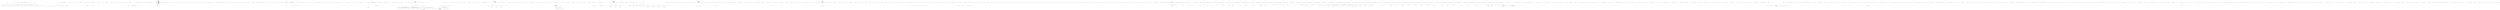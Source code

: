 digraph  {
n141 [label="QuantConnect.Lean.Engine.Setup.BacktestingSetupHandler", span=""];
n142 [label="QuantConnect.Lean.Engine.Results.IResultHandler", span=""];
n143 [label="QuantConnect.Interfaces.IAlgorithm", span=""];
n144 [label=job, span=""];
n145 [label="QuantConnect.Lean.Engine.RealTime.IRealTimeHandler", span=""];
n146 [label="QuantConnect.Packets.Controls", span=""];
n0 [cluster="QuantConnect.Lean.Engine.Setup.BacktestingSetupHandler.BacktestingSetupHandler()", label="Entry QuantConnect.Lean.Engine.Setup.BacktestingSetupHandler.BacktestingSetupHandler()", span="106-106"];
n1 [cluster="QuantConnect.Lean.Engine.Setup.BacktestingSetupHandler.BacktestingSetupHandler()", label="Errors = new List<Exception>()", span="108-108"];
n2 [cluster="QuantConnect.Lean.Engine.Setup.BacktestingSetupHandler.BacktestingSetupHandler()", label="Exit QuantConnect.Lean.Engine.Setup.BacktestingSetupHandler.BacktestingSetupHandler()", span="106-106"];
n3 [cluster="System.Collections.Generic.List<T>.List()", label="Entry System.Collections.Generic.List<T>.List()", span="0-0"];
n4 [cluster="QuantConnect.Lean.Engine.Setup.BacktestingSetupHandler.CreateAlgorithmInstance(QuantConnect.Packets.AlgorithmNodePacket, string)", label="Entry QuantConnect.Lean.Engine.Setup.BacktestingSetupHandler.CreateAlgorithmInstance(QuantConnect.Packets.AlgorithmNodePacket, string)", span="117-117"];
n5 [cluster="QuantConnect.Lean.Engine.Setup.BacktestingSetupHandler.CreateAlgorithmInstance(QuantConnect.Packets.AlgorithmNodePacket, string)", label="string error", span="119-119"];
n7 [cluster="QuantConnect.Lean.Engine.Setup.BacktestingSetupHandler.CreateAlgorithmInstance(QuantConnect.Packets.AlgorithmNodePacket, string)", label="var loader = new Loader(algorithmNodePacket.Language, TimeSpan.FromSeconds(60), names => names.SingleOrAlgorithmTypeName(Config.Get(''algorithm-type-name'')))", span="123-123"];
n8 [cluster="QuantConnect.Lean.Engine.Setup.BacktestingSetupHandler.CreateAlgorithmInstance(QuantConnect.Packets.AlgorithmNodePacket, string)", label="var complete = loader.TryCreateAlgorithmInstanceWithIsolator(assemblyPath, algorithmNodePacket.RamAllocation, out algorithm, out error)", span="124-124"];
n6 [cluster="QuantConnect.Lean.Engine.Setup.BacktestingSetupHandler.CreateAlgorithmInstance(QuantConnect.Packets.AlgorithmNodePacket, string)", label="IAlgorithm algorithm", span="120-120"];
n13 [cluster="QuantConnect.AlgorithmFactory.Loader.Loader(QuantConnect.Language, System.TimeSpan, System.Func<System.Collections.Generic.List<string>, string>)", label="Entry QuantConnect.AlgorithmFactory.Loader.Loader(QuantConnect.Language, System.TimeSpan, System.Func<System.Collections.Generic.List<string>, string>)", span="82-82"];
n14 [cluster="System.TimeSpan.FromSeconds(double)", label="Entry System.TimeSpan.FromSeconds(double)", span="0-0"];
n18 [cluster="lambda expression", label="names.SingleOrAlgorithmTypeName(Config.Get(''algorithm-type-name''))", span="123-123"];
n9 [cluster="QuantConnect.Lean.Engine.Setup.BacktestingSetupHandler.CreateAlgorithmInstance(QuantConnect.Packets.AlgorithmNodePacket, string)", label="!complete", span="125-125"];
n15 [cluster="QuantConnect.AlgorithmFactory.Loader.TryCreateAlgorithmInstanceWithIsolator(string, int, out QuantConnect.Interfaces.IAlgorithm, out string)", label="Entry QuantConnect.AlgorithmFactory.Loader.TryCreateAlgorithmInstanceWithIsolator(string, int, out QuantConnect.Interfaces.IAlgorithm, out string)", span="348-348"];
n10 [cluster="QuantConnect.Lean.Engine.Setup.BacktestingSetupHandler.CreateAlgorithmInstance(QuantConnect.Packets.AlgorithmNodePacket, string)", label="throw new Exception(error + '' Try re-building algorithm.'');", span="125-125"];
n11 [cluster="QuantConnect.Lean.Engine.Setup.BacktestingSetupHandler.CreateAlgorithmInstance(QuantConnect.Packets.AlgorithmNodePacket, string)", label="return algorithm;", span="127-127"];
n12 [cluster="QuantConnect.Lean.Engine.Setup.BacktestingSetupHandler.CreateAlgorithmInstance(QuantConnect.Packets.AlgorithmNodePacket, string)", label="Exit QuantConnect.Lean.Engine.Setup.BacktestingSetupHandler.CreateAlgorithmInstance(QuantConnect.Packets.AlgorithmNodePacket, string)", span="117-117"];
n16 [cluster="System.Exception.Exception(string)", label="Entry System.Exception.Exception(string)", span="0-0"];
n17 [cluster="lambda expression", label="Entry lambda expression", span="123-123"];
n19 [cluster="lambda expression", label="Exit lambda expression", span="123-123"];
n20 [cluster="QuantConnect.Configuration.Config.Get(string, string)", label="Entry QuantConnect.Configuration.Config.Get(string, string)", span="90-90"];
n21 [cluster="System.Collections.Generic.List<string>.SingleOrAlgorithmTypeName(string)", label="Entry System.Collections.Generic.List<string>.SingleOrAlgorithmTypeName(string)", span="897-897"];
n22 [cluster="QuantConnect.Lean.Engine.Setup.BacktestingSetupHandler.CreateBrokerage(QuantConnect.Packets.AlgorithmNodePacket, QuantConnect.Interfaces.IAlgorithm, out QuantConnect.Interfaces.IBrokerageFactory)", label="Entry QuantConnect.Lean.Engine.Setup.BacktestingSetupHandler.CreateBrokerage(QuantConnect.Packets.AlgorithmNodePacket, QuantConnect.Interfaces.IAlgorithm, out QuantConnect.Interfaces.IBrokerageFactory)", span="137-137"];
n23 [cluster="QuantConnect.Lean.Engine.Setup.BacktestingSetupHandler.CreateBrokerage(QuantConnect.Packets.AlgorithmNodePacket, QuantConnect.Interfaces.IAlgorithm, out QuantConnect.Interfaces.IBrokerageFactory)", label="factory = new BacktestingBrokerageFactory()", span="139-139"];
n25 [cluster="QuantConnect.Lean.Engine.Setup.BacktestingSetupHandler.CreateBrokerage(QuantConnect.Packets.AlgorithmNodePacket, QuantConnect.Interfaces.IAlgorithm, out QuantConnect.Interfaces.IBrokerageFactory)", label="return new BacktestingBrokerage(uninitializedAlgorithm, optionMarketSimulation);", span="141-141"];
n24 [cluster="QuantConnect.Lean.Engine.Setup.BacktestingSetupHandler.CreateBrokerage(QuantConnect.Packets.AlgorithmNodePacket, QuantConnect.Interfaces.IAlgorithm, out QuantConnect.Interfaces.IBrokerageFactory)", label="var optionMarketSimulation = new BasicOptionAssignmentSimulation()", span="140-140"];
n27 [cluster="QuantConnect.Brokerages.Backtesting.BacktestingBrokerageFactory.BacktestingBrokerageFactory()", label="Entry QuantConnect.Brokerages.Backtesting.BacktestingBrokerageFactory.BacktestingBrokerageFactory()", span="69-69"];
n26 [cluster="QuantConnect.Lean.Engine.Setup.BacktestingSetupHandler.CreateBrokerage(QuantConnect.Packets.AlgorithmNodePacket, QuantConnect.Interfaces.IAlgorithm, out QuantConnect.Interfaces.IBrokerageFactory)", label="Exit QuantConnect.Lean.Engine.Setup.BacktestingSetupHandler.CreateBrokerage(QuantConnect.Packets.AlgorithmNodePacket, QuantConnect.Interfaces.IAlgorithm, out QuantConnect.Interfaces.IBrokerageFactory)", span="137-137"];
n28 [cluster="QuantConnect.Brokerages.Backtesting.BasicOptionAssignmentSimulation.BasicOptionAssignmentSimulation()", label="Entry QuantConnect.Brokerages.Backtesting.BasicOptionAssignmentSimulation.BasicOptionAssignmentSimulation()", span="34-34"];
n29 [cluster="QuantConnect.Brokerages.Backtesting.BacktestingBrokerage.BacktestingBrokerage(QuantConnect.Interfaces.IAlgorithm, QuantConnect.Brokerages.Backtesting.IBacktestingMarketSimulation)", label="Entry QuantConnect.Brokerages.Backtesting.BacktestingBrokerage.BacktestingBrokerage(QuantConnect.Interfaces.IAlgorithm, QuantConnect.Brokerages.Backtesting.IBacktestingMarketSimulation)", span="74-74"];
n30 [cluster="QuantConnect.Lean.Engine.Setup.BacktestingSetupHandler.Setup(QuantConnect.Interfaces.IAlgorithm, QuantConnect.Interfaces.IBrokerage, QuantConnect.Packets.AlgorithmNodePacket, QuantConnect.Lean.Engine.Results.IResultHandler, QuantConnect.Lean.Engine.TransactionHandlers.ITransactionHandler, QuantConnect.Lean.Engine.RealTime.IRealTimeHandler)", label="Entry QuantConnect.Lean.Engine.Setup.BacktestingSetupHandler.Setup(QuantConnect.Interfaces.IAlgorithm, QuantConnect.Interfaces.IBrokerage, QuantConnect.Packets.AlgorithmNodePacket, QuantConnect.Lean.Engine.Results.IResultHandler, QuantConnect.Lean.Engine.TransactionHandlers.ITransactionHandler, QuantConnect.Lean.Engine.RealTime.IRealTimeHandler)", span="154-154"];
n31 [cluster="QuantConnect.Lean.Engine.Setup.BacktestingSetupHandler.Setup(QuantConnect.Interfaces.IAlgorithm, QuantConnect.Interfaces.IBrokerage, QuantConnect.Packets.AlgorithmNodePacket, QuantConnect.Lean.Engine.Results.IResultHandler, QuantConnect.Lean.Engine.TransactionHandlers.ITransactionHandler, QuantConnect.Lean.Engine.RealTime.IRealTimeHandler)", label="var job = baseJob as BacktestNodePacket", span="156-156"];
n33 [cluster="QuantConnect.Lean.Engine.Setup.BacktestingSetupHandler.Setup(QuantConnect.Interfaces.IAlgorithm, QuantConnect.Interfaces.IBrokerage, QuantConnect.Packets.AlgorithmNodePacket, QuantConnect.Lean.Engine.Results.IResultHandler, QuantConnect.Lean.Engine.TransactionHandlers.ITransactionHandler, QuantConnect.Lean.Engine.RealTime.IRealTimeHandler)", label="throw new ArgumentException(''Expected BacktestNodePacket but received '' + baseJob.GetType().Name);", span="159-159"];
n35 [cluster="QuantConnect.Lean.Engine.Setup.BacktestingSetupHandler.Setup(QuantConnect.Interfaces.IAlgorithm, QuantConnect.Interfaces.IBrokerage, QuantConnect.Packets.AlgorithmNodePacket, QuantConnect.Lean.Engine.Results.IResultHandler, QuantConnect.Lean.Engine.TransactionHandlers.ITransactionHandler, QuantConnect.Lean.Engine.RealTime.IRealTimeHandler)", label="algorithm == null", span="164-164"];
n38 [cluster="QuantConnect.Lean.Engine.Setup.BacktestingSetupHandler.Setup(QuantConnect.Interfaces.IAlgorithm, QuantConnect.Interfaces.IBrokerage, QuantConnect.Packets.AlgorithmNodePacket, QuantConnect.Lean.Engine.Results.IResultHandler, QuantConnect.Lean.Engine.TransactionHandlers.ITransactionHandler, QuantConnect.Lean.Engine.RealTime.IRealTimeHandler)", label="algorithm.Name = job.GetAlgorithmName()", span="170-170"];
n44 [cluster="QuantConnect.Lean.Engine.Setup.BacktestingSetupHandler.Setup(QuantConnect.Interfaces.IAlgorithm, QuantConnect.Interfaces.IBrokerage, QuantConnect.Packets.AlgorithmNodePacket, QuantConnect.Lean.Engine.Results.IResultHandler, QuantConnect.Lean.Engine.TransactionHandlers.ITransactionHandler, QuantConnect.Lean.Engine.RealTime.IRealTimeHandler)", label="var initializeComplete = isolator.ExecuteWithTimeLimit(TimeSpan.FromMinutes(5), () =>\r\n            {\r\n                try\r\n                {\r\n                    resultHandler.SendStatusUpdate(AlgorithmStatus.Initializing, ''Initializing algorithm...'');\r\n\r\n                    //Set our parameters\r\n                    algorithm.SetParameters(job.Parameters);\r\n\r\n                    //Algorithm is backtesting, not live:\r\n                    algorithm.SetLiveMode(false);\r\n\r\n                    //Set the source impl for the event scheduling\r\n                    algorithm.Schedule.SetEventSchedule(realTimeHandler);\r\n\r\n                    // set the option chain provider\r\n                    algorithm.SetOptionChainProvider(new CachingOptionChainProvider(new BacktestingOptionChainProvider()));\r\n\r\n                    // set the future chain provider\r\n                    algorithm.SetFutureChainProvider(new CachingFutureChainProvider(new BacktestingFutureChainProvider()));\r\n\r\n                    //Initialise the algorithm, get the required data:\r\n                    algorithm.Initialize();\r\n                }\r\n                catch (Exception err)\r\n                {\r\n                    Log.Error(err);\r\n                    Errors.Add(new AlgorithmSetupException(''Failed to initialize algorithm: Initialize(): '' + err.Message, err));\r\n                }\r\n            }, controls.RamAllocation)", span="181-210"];
n83 [cluster="lambda expression", label="resultHandler.SendStatusUpdate(AlgorithmStatus.Initializing, ''Initializing algorithm...'')", span="185-185"];
n84 [cluster="lambda expression", label="algorithm.SetParameters(job.Parameters)", span="188-188"];
n85 [cluster="lambda expression", label="algorithm.SetLiveMode(false)", span="191-191"];
n86 [cluster="lambda expression", label="algorithm.Schedule.SetEventSchedule(realTimeHandler)", span="194-194"];
n87 [cluster="lambda expression", label="algorithm.SetOptionChainProvider(new CachingOptionChainProvider(new BacktestingOptionChainProvider()))", span="197-197"];
n88 [cluster="lambda expression", label="algorithm.SetFutureChainProvider(new CachingFutureChainProvider(new BacktestingFutureChainProvider()))", span="200-200"];
n89 [cluster="lambda expression", label="algorithm.Initialize()", span="203-203"];
n47 [cluster="QuantConnect.Lean.Engine.Setup.BacktestingSetupHandler.Setup(QuantConnect.Interfaces.IAlgorithm, QuantConnect.Interfaces.IBrokerage, QuantConnect.Packets.AlgorithmNodePacket, QuantConnect.Lean.Engine.Results.IResultHandler, QuantConnect.Lean.Engine.TransactionHandlers.ITransactionHandler, QuantConnect.Lean.Engine.RealTime.IRealTimeHandler)", label="job.PeriodStart = algorithm.StartDate", span="216-216"];
n48 [cluster="QuantConnect.Lean.Engine.Setup.BacktestingSetupHandler.Setup(QuantConnect.Interfaces.IAlgorithm, QuantConnect.Interfaces.IBrokerage, QuantConnect.Packets.AlgorithmNodePacket, QuantConnect.Lean.Engine.Results.IResultHandler, QuantConnect.Lean.Engine.TransactionHandlers.ITransactionHandler, QuantConnect.Lean.Engine.RealTime.IRealTimeHandler)", label="job.PeriodFinish = algorithm.EndDate", span="217-217"];
n49 [cluster="QuantConnect.Lean.Engine.Setup.BacktestingSetupHandler.Setup(QuantConnect.Interfaces.IAlgorithm, QuantConnect.Interfaces.IBrokerage, QuantConnect.Packets.AlgorithmNodePacket, QuantConnect.Lean.Engine.Results.IResultHandler, QuantConnect.Lean.Engine.TransactionHandlers.ITransactionHandler, QuantConnect.Lean.Engine.RealTime.IRealTimeHandler)", label="algorithm.PostInitialize()", span="219-219"];
n50 [cluster="QuantConnect.Lean.Engine.Setup.BacktestingSetupHandler.Setup(QuantConnect.Interfaces.IAlgorithm, QuantConnect.Interfaces.IBrokerage, QuantConnect.Packets.AlgorithmNodePacket, QuantConnect.Lean.Engine.Results.IResultHandler, QuantConnect.Lean.Engine.TransactionHandlers.ITransactionHandler, QuantConnect.Lean.Engine.RealTime.IRealTimeHandler)", label="_maxRuntime = GetMaximumRuntime(job.PeriodStart, job.PeriodFinish, algorithm.SubscriptionManager, algorithm.UniverseManager, baseJob.Controls)", span="222-222"];
n53 [cluster="QuantConnect.Lean.Engine.Setup.BacktestingSetupHandler.Setup(QuantConnect.Interfaces.IAlgorithm, QuantConnect.Interfaces.IBrokerage, QuantConnect.Packets.AlgorithmNodePacket, QuantConnect.Lean.Engine.Results.IResultHandler, QuantConnect.Lean.Engine.TransactionHandlers.ITransactionHandler, QuantConnect.Lean.Engine.RealTime.IRealTimeHandler)", label="_startingCaptial = algorithm.Portfolio.Cash", span="231-231"];
n58 [cluster="QuantConnect.Lean.Engine.Setup.BacktestingSetupHandler.Setup(QuantConnect.Interfaces.IAlgorithm, QuantConnect.Interfaces.IBrokerage, QuantConnect.Packets.AlgorithmNodePacket, QuantConnect.Lean.Engine.Results.IResultHandler, QuantConnect.Lean.Engine.TransactionHandlers.ITransactionHandler, QuantConnect.Lean.Engine.RealTime.IRealTimeHandler)", label="algorithm.SetMaximumOrders(_maxOrders)", span="245-245"];
n32 [cluster="QuantConnect.Lean.Engine.Setup.BacktestingSetupHandler.Setup(QuantConnect.Interfaces.IAlgorithm, QuantConnect.Interfaces.IBrokerage, QuantConnect.Packets.AlgorithmNodePacket, QuantConnect.Lean.Engine.Results.IResultHandler, QuantConnect.Lean.Engine.TransactionHandlers.ITransactionHandler, QuantConnect.Lean.Engine.RealTime.IRealTimeHandler)", label="job == null", span="157-157"];
n34 [cluster="QuantConnect.Lean.Engine.Setup.BacktestingSetupHandler.Setup(QuantConnect.Interfaces.IAlgorithm, QuantConnect.Interfaces.IBrokerage, QuantConnect.Packets.AlgorithmNodePacket, QuantConnect.Lean.Engine.Results.IResultHandler, QuantConnect.Lean.Engine.TransactionHandlers.ITransactionHandler, QuantConnect.Lean.Engine.RealTime.IRealTimeHandler)", label="Log.Trace(string.Format(''BacktestingSetupHandler.Setup(): Setting up job: Plan: {0}, UID: {1}, PID: {2}, Version: {3}, Source: {4}'', job.UserPlan, job.UserId, job.ProjectId, job.Version, job.RequestSource))", span="162-162"];
n39 [cluster="QuantConnect.Lean.Engine.Setup.BacktestingSetupHandler.Setup(QuantConnect.Interfaces.IAlgorithm, QuantConnect.Interfaces.IBrokerage, QuantConnect.Packets.AlgorithmNodePacket, QuantConnect.Lean.Engine.Results.IResultHandler, QuantConnect.Lean.Engine.TransactionHandlers.ITransactionHandler, QuantConnect.Lean.Engine.RealTime.IRealTimeHandler)", label="job.PeriodStart == default(DateTime)", span="173-173"];
n42 [cluster="QuantConnect.Lean.Engine.Setup.BacktestingSetupHandler.Setup(QuantConnect.Interfaces.IAlgorithm, QuantConnect.Interfaces.IBrokerage, QuantConnect.Packets.AlgorithmNodePacket, QuantConnect.Lean.Engine.Results.IResultHandler, QuantConnect.Lean.Engine.TransactionHandlers.ITransactionHandler, QuantConnect.Lean.Engine.RealTime.IRealTimeHandler)", label="var controls = job.Controls", span="179-179"];
n51 [cluster="QuantConnect.Lean.Engine.Setup.BacktestingSetupHandler.Setup(QuantConnect.Interfaces.IAlgorithm, QuantConnect.Interfaces.IBrokerage, QuantConnect.Packets.AlgorithmNodePacket, QuantConnect.Lean.Engine.Results.IResultHandler, QuantConnect.Lean.Engine.TransactionHandlers.ITransactionHandler, QuantConnect.Lean.Engine.RealTime.IRealTimeHandler)", label="job.Language == Language.Python", span="225-225"];
n54 [cluster="QuantConnect.Lean.Engine.Setup.BacktestingSetupHandler.Setup(QuantConnect.Interfaces.IAlgorithm, QuantConnect.Interfaces.IBrokerage, QuantConnect.Packets.AlgorithmNodePacket, QuantConnect.Lean.Engine.Results.IResultHandler, QuantConnect.Lean.Engine.TransactionHandlers.ITransactionHandler, QuantConnect.Lean.Engine.RealTime.IRealTimeHandler)", label="job.UserPlan == UserPlan.Free", span="234-234"];
n59 [cluster="QuantConnect.Lean.Engine.Setup.BacktestingSetupHandler.Setup(QuantConnect.Interfaces.IAlgorithm, QuantConnect.Interfaces.IBrokerage, QuantConnect.Packets.AlgorithmNodePacket, QuantConnect.Lean.Engine.Results.IResultHandler, QuantConnect.Lean.Engine.TransactionHandlers.ITransactionHandler, QuantConnect.Lean.Engine.RealTime.IRealTimeHandler)", label="_startingDate = job.PeriodStart", span="248-248"];
n60 [cluster="QuantConnect.Lean.Engine.Setup.BacktestingSetupHandler.Setup(QuantConnect.Interfaces.IAlgorithm, QuantConnect.Interfaces.IBrokerage, QuantConnect.Packets.AlgorithmNodePacket, QuantConnect.Lean.Engine.Results.IResultHandler, QuantConnect.Lean.Engine.TransactionHandlers.ITransactionHandler, QuantConnect.Lean.Engine.RealTime.IRealTimeHandler)", label="Log.Trace(''SetUp Backtesting: User: '' + job.UserId + '' ProjectId: '' + job.ProjectId + '' AlgoId: '' + job.AlgorithmId)", span="251-251"];
n61 [cluster="QuantConnect.Lean.Engine.Setup.BacktestingSetupHandler.Setup(QuantConnect.Interfaces.IAlgorithm, QuantConnect.Interfaces.IBrokerage, QuantConnect.Packets.AlgorithmNodePacket, QuantConnect.Lean.Engine.Results.IResultHandler, QuantConnect.Lean.Engine.TransactionHandlers.ITransactionHandler, QuantConnect.Lean.Engine.RealTime.IRealTimeHandler)", label="Log.Trace(''Dates: Start: '' + job.PeriodStart.ToShortDateString() + '' End: '' + job.PeriodFinish.ToShortDateString() + '' Cash: '' + _startingCaptial.ToString(''C''))", span="252-252"];
n68 [cluster="string.Format(string, params object[])", label="Entry string.Format(string, params object[])", span="0-0"];
n69 [cluster="QuantConnect.Logging.Log.Trace(string, bool)", label="Entry QuantConnect.Logging.Log.Trace(string, bool)", span="106-106"];
n36 [cluster="QuantConnect.Lean.Engine.Setup.BacktestingSetupHandler.Setup(QuantConnect.Interfaces.IAlgorithm, QuantConnect.Interfaces.IBrokerage, QuantConnect.Packets.AlgorithmNodePacket, QuantConnect.Lean.Engine.Results.IResultHandler, QuantConnect.Lean.Engine.TransactionHandlers.ITransactionHandler, QuantConnect.Lean.Engine.RealTime.IRealTimeHandler)", label="Errors.Add(new AlgorithmSetupException(''Could not create instance of algorithm''))", span="166-166"];
n37 [cluster="QuantConnect.Lean.Engine.Setup.BacktestingSetupHandler.Setup(QuantConnect.Interfaces.IAlgorithm, QuantConnect.Interfaces.IBrokerage, QuantConnect.Packets.AlgorithmNodePacket, QuantConnect.Lean.Engine.Results.IResultHandler, QuantConnect.Lean.Engine.TransactionHandlers.ITransactionHandler, QuantConnect.Lean.Engine.RealTime.IRealTimeHandler)", label="return false;", span="167-167"];
n70 [cluster="QuantConnect.Lean.Engine.Setup.AlgorithmSetupException.AlgorithmSetupException(string)", label="Entry QuantConnect.Lean.Engine.Setup.AlgorithmSetupException.AlgorithmSetupException(string)", span="28-28"];
n71 [cluster="System.Collections.Generic.List<T>.Add(T)", label="Entry System.Collections.Generic.List<T>.Add(T)", span="0-0"];
n72 [cluster="QuantConnect.Packets.AlgorithmNodePacket.GetAlgorithmName()", label="Entry QuantConnect.Packets.AlgorithmNodePacket.GetAlgorithmName()", span="150-150"];
n40 [cluster="QuantConnect.Lean.Engine.Setup.BacktestingSetupHandler.Setup(QuantConnect.Interfaces.IAlgorithm, QuantConnect.Interfaces.IBrokerage, QuantConnect.Packets.AlgorithmNodePacket, QuantConnect.Lean.Engine.Results.IResultHandler, QuantConnect.Lean.Engine.TransactionHandlers.ITransactionHandler, QuantConnect.Lean.Engine.RealTime.IRealTimeHandler)", label="Errors.Add(new AlgorithmSetupException(''Algorithm start date was never set''))", span="175-175"];
n41 [cluster="QuantConnect.Lean.Engine.Setup.BacktestingSetupHandler.Setup(QuantConnect.Interfaces.IAlgorithm, QuantConnect.Interfaces.IBrokerage, QuantConnect.Packets.AlgorithmNodePacket, QuantConnect.Lean.Engine.Results.IResultHandler, QuantConnect.Lean.Engine.TransactionHandlers.ITransactionHandler, QuantConnect.Lean.Engine.RealTime.IRealTimeHandler)", label="return false;", span="176-176"];
n43 [cluster="QuantConnect.Lean.Engine.Setup.BacktestingSetupHandler.Setup(QuantConnect.Interfaces.IAlgorithm, QuantConnect.Interfaces.IBrokerage, QuantConnect.Packets.AlgorithmNodePacket, QuantConnect.Lean.Engine.Results.IResultHandler, QuantConnect.Lean.Engine.TransactionHandlers.ITransactionHandler, QuantConnect.Lean.Engine.RealTime.IRealTimeHandler)", label="var isolator = new Isolator()", span="180-180"];
n73 [cluster="QuantConnect.Isolator.Isolator()", label="Entry QuantConnect.Isolator.Isolator()", span="55-55"];
n45 [cluster="QuantConnect.Lean.Engine.Setup.BacktestingSetupHandler.Setup(QuantConnect.Interfaces.IAlgorithm, QuantConnect.Interfaces.IBrokerage, QuantConnect.Packets.AlgorithmNodePacket, QuantConnect.Lean.Engine.Results.IResultHandler, QuantConnect.Lean.Engine.TransactionHandlers.ITransactionHandler, QuantConnect.Lean.Engine.RealTime.IRealTimeHandler)", label="!initializeComplete", span="213-213"];
n74 [cluster="System.TimeSpan.FromMinutes(double)", label="Entry System.TimeSpan.FromMinutes(double)", span="0-0"];
n75 [cluster="QuantConnect.Isolator.ExecuteWithTimeLimit(System.TimeSpan, System.Action, long)", label="Entry QuantConnect.Isolator.ExecuteWithTimeLimit(System.TimeSpan, System.Action, long)", span="145-145"];
n82 [cluster="lambda expression", label="Entry lambda expression", span="181-210"];
n64 [cluster="QuantConnect.Lean.Engine.Setup.BacktestingSetupHandler.Setup(QuantConnect.Interfaces.IAlgorithm, QuantConnect.Interfaces.IBrokerage, QuantConnect.Packets.AlgorithmNodePacket, QuantConnect.Lean.Engine.Results.IResultHandler, QuantConnect.Lean.Engine.TransactionHandlers.ITransactionHandler, QuantConnect.Lean.Engine.RealTime.IRealTimeHandler)", label="return initializeComplete;", span="258-258"];
n46 [cluster="QuantConnect.Lean.Engine.Setup.BacktestingSetupHandler.Setup(QuantConnect.Interfaces.IAlgorithm, QuantConnect.Interfaces.IBrokerage, QuantConnect.Packets.AlgorithmNodePacket, QuantConnect.Lean.Engine.Results.IResultHandler, QuantConnect.Lean.Engine.TransactionHandlers.ITransactionHandler, QuantConnect.Lean.Engine.RealTime.IRealTimeHandler)", label="return false;", span="213-213"];
n76 [cluster="QuantConnect.Interfaces.IAlgorithm.PostInitialize()", label="Entry QuantConnect.Interfaces.IAlgorithm.PostInitialize()", span="339-339"];
n77 [cluster="QuantConnect.Lean.Engine.Setup.BacktestingSetupHandler.GetMaximumRuntime(System.DateTime, System.DateTime, QuantConnect.Data.SubscriptionManager, QuantConnect.Securities.UniverseManager, QuantConnect.Packets.Controls)", label="Entry QuantConnect.Lean.Engine.Setup.BacktestingSetupHandler.GetMaximumRuntime(System.DateTime, System.DateTime, QuantConnect.Data.SubscriptionManager, QuantConnect.Securities.UniverseManager, QuantConnect.Packets.Controls)", span="270-270"];
n52 [cluster="QuantConnect.Lean.Engine.Setup.BacktestingSetupHandler.Setup(QuantConnect.Interfaces.IAlgorithm, QuantConnect.Interfaces.IBrokerage, QuantConnect.Packets.AlgorithmNodePacket, QuantConnect.Lean.Engine.Results.IResultHandler, QuantConnect.Lean.Engine.TransactionHandlers.ITransactionHandler, QuantConnect.Lean.Engine.RealTime.IRealTimeHandler)", label="_maxRuntime = _maxRuntime.Add(TimeSpan.FromSeconds(_maxRuntime.TotalSeconds * 9))", span="227-227"];
n78 [cluster="System.TimeSpan.Add(System.TimeSpan)", label="Entry System.TimeSpan.Add(System.TimeSpan)", span="0-0"];
n55 [cluster="QuantConnect.Lean.Engine.Setup.BacktestingSetupHandler.Setup(QuantConnect.Interfaces.IAlgorithm, QuantConnect.Interfaces.IBrokerage, QuantConnect.Packets.AlgorithmNodePacket, QuantConnect.Lean.Engine.Results.IResultHandler, QuantConnect.Lean.Engine.TransactionHandlers.ITransactionHandler, QuantConnect.Lean.Engine.RealTime.IRealTimeHandler)", label="_maxOrders = 10000", span="236-236"];
n56 [cluster="QuantConnect.Lean.Engine.Setup.BacktestingSetupHandler.Setup(QuantConnect.Interfaces.IAlgorithm, QuantConnect.Interfaces.IBrokerage, QuantConnect.Packets.AlgorithmNodePacket, QuantConnect.Lean.Engine.Results.IResultHandler, QuantConnect.Lean.Engine.TransactionHandlers.ITransactionHandler, QuantConnect.Lean.Engine.RealTime.IRealTimeHandler)", label="_maxOrders = int.MaxValue", span="240-240"];
n57 [cluster="QuantConnect.Lean.Engine.Setup.BacktestingSetupHandler.Setup(QuantConnect.Interfaces.IAlgorithm, QuantConnect.Interfaces.IBrokerage, QuantConnect.Packets.AlgorithmNodePacket, QuantConnect.Lean.Engine.Results.IResultHandler, QuantConnect.Lean.Engine.TransactionHandlers.ITransactionHandler, QuantConnect.Lean.Engine.RealTime.IRealTimeHandler)", label="_maxRuntime += _maxRuntime", span="241-241"];
n79 [cluster="QuantConnect.Interfaces.IAlgorithm.SetMaximumOrders(int)", label="Entry QuantConnect.Interfaces.IAlgorithm.SetMaximumOrders(int)", span="600-600"];
n62 [cluster="QuantConnect.Lean.Engine.Setup.BacktestingSetupHandler.Setup(QuantConnect.Interfaces.IAlgorithm, QuantConnect.Interfaces.IBrokerage, QuantConnect.Packets.AlgorithmNodePacket, QuantConnect.Lean.Engine.Results.IResultHandler, QuantConnect.Lean.Engine.TransactionHandlers.ITransactionHandler, QuantConnect.Lean.Engine.RealTime.IRealTimeHandler)", label="Errors.Count > 0", span="254-254"];
n80 [cluster="System.DateTime.ToShortDateString()", label="Entry System.DateTime.ToShortDateString()", span="0-0"];
n81 [cluster="decimal.ToString(string)", label="Entry decimal.ToString(string)", span="0-0"];
n63 [cluster="QuantConnect.Lean.Engine.Setup.BacktestingSetupHandler.Setup(QuantConnect.Interfaces.IAlgorithm, QuantConnect.Interfaces.IBrokerage, QuantConnect.Packets.AlgorithmNodePacket, QuantConnect.Lean.Engine.Results.IResultHandler, QuantConnect.Lean.Engine.TransactionHandlers.ITransactionHandler, QuantConnect.Lean.Engine.RealTime.IRealTimeHandler)", label="initializeComplete = false", span="256-256"];
n65 [cluster="QuantConnect.Lean.Engine.Setup.BacktestingSetupHandler.Setup(QuantConnect.Interfaces.IAlgorithm, QuantConnect.Interfaces.IBrokerage, QuantConnect.Packets.AlgorithmNodePacket, QuantConnect.Lean.Engine.Results.IResultHandler, QuantConnect.Lean.Engine.TransactionHandlers.ITransactionHandler, QuantConnect.Lean.Engine.RealTime.IRealTimeHandler)", label="Exit QuantConnect.Lean.Engine.Setup.BacktestingSetupHandler.Setup(QuantConnect.Interfaces.IAlgorithm, QuantConnect.Interfaces.IBrokerage, QuantConnect.Packets.AlgorithmNodePacket, QuantConnect.Lean.Engine.Results.IResultHandler, QuantConnect.Lean.Engine.TransactionHandlers.ITransactionHandler, QuantConnect.Lean.Engine.RealTime.IRealTimeHandler)", span="154-154"];
n66 [cluster="System.ArgumentException.ArgumentException(string)", label="Entry System.ArgumentException.ArgumentException(string)", span="0-0"];
n67 [cluster="object.GetType()", label="Entry object.GetType()", span="0-0"];
n94 [cluster="QuantConnect.Lean.Engine.Results.IResultHandler.SendStatusUpdate(QuantConnect.AlgorithmStatus, string)", label="Entry QuantConnect.Lean.Engine.Results.IResultHandler.SendStatusUpdate(QuantConnect.AlgorithmStatus, string)", span="226-226"];
n95 [cluster="QuantConnect.Interfaces.IAlgorithm.SetParameters(System.Collections.Generic.Dictionary<string, string>)", label="Entry QuantConnect.Interfaces.IAlgorithm.SetParameters(System.Collections.Generic.Dictionary<string, string>)", span="358-358"];
n96 [cluster="QuantConnect.Interfaces.IAlgorithm.SetLiveMode(bool)", label="Entry QuantConnect.Interfaces.IAlgorithm.SetLiveMode(bool)", span="583-583"];
n97 [cluster="QuantConnect.Scheduling.ScheduleManager.SetEventSchedule(QuantConnect.Scheduling.IEventSchedule)", label="Entry QuantConnect.Scheduling.ScheduleManager.SetEventSchedule(QuantConnect.Scheduling.IEventSchedule)", span="65-65"];
n98 [cluster="QuantConnect.Lean.Engine.DataFeeds.CachingOptionChainProvider.CachingOptionChainProvider(QuantConnect.Interfaces.IOptionChainProvider)", label="Entry QuantConnect.Lean.Engine.DataFeeds.CachingOptionChainProvider.CachingOptionChainProvider(QuantConnect.Interfaces.IOptionChainProvider)", span="35-35"];
n99 [cluster="QuantConnect.Lean.Engine.DataFeeds.BacktestingOptionChainProvider.BacktestingOptionChainProvider()", label="Entry QuantConnect.Lean.Engine.DataFeeds.BacktestingOptionChainProvider.BacktestingOptionChainProvider()", span="27-27"];
n100 [cluster="QuantConnect.Interfaces.IAlgorithm.SetOptionChainProvider(QuantConnect.Interfaces.IOptionChainProvider)", label="Entry QuantConnect.Interfaces.IAlgorithm.SetOptionChainProvider(QuantConnect.Interfaces.IOptionChainProvider)", span="639-639"];
n101 [cluster="QuantConnect.Lean.Engine.DataFeeds.CachingFutureChainProvider.CachingFutureChainProvider(QuantConnect.Interfaces.IFutureChainProvider)", label="Entry QuantConnect.Lean.Engine.DataFeeds.CachingFutureChainProvider.CachingFutureChainProvider(QuantConnect.Interfaces.IFutureChainProvider)", span="35-35"];
n102 [cluster="QuantConnect.Lean.Engine.DataFeeds.BacktestingFutureChainProvider.BacktestingFutureChainProvider()", label="Entry QuantConnect.Lean.Engine.DataFeeds.BacktestingFutureChainProvider.BacktestingFutureChainProvider()", span="27-27"];
n103 [cluster="QuantConnect.Interfaces.IAlgorithm.SetFutureChainProvider(QuantConnect.Interfaces.IFutureChainProvider)", label="Entry QuantConnect.Interfaces.IAlgorithm.SetFutureChainProvider(QuantConnect.Interfaces.IFutureChainProvider)", span="645-645"];
n90 [cluster="lambda expression", label=Exception, span="205-205"];
n93 [cluster="lambda expression", label="Exit lambda expression", span="181-210"];
n104 [cluster="QuantConnect.Interfaces.IAlgorithm.Initialize()", label="Entry QuantConnect.Interfaces.IAlgorithm.Initialize()", span="333-333"];
n91 [cluster="lambda expression", label="Log.Error(err)", span="207-207"];
n92 [cluster="lambda expression", label="Errors.Add(new AlgorithmSetupException(''Failed to initialize algorithm: Initialize(): '' + err.Message, err))", span="208-208"];
n105 [cluster="QuantConnect.Logging.Log.Error(System.Exception, string, bool)", label="Entry QuantConnect.Logging.Log.Error(System.Exception, string, bool)", span="98-98"];
n106 [cluster="QuantConnect.Lean.Engine.Setup.AlgorithmSetupException.AlgorithmSetupException(string, System.Exception)", label="Entry QuantConnect.Lean.Engine.Setup.AlgorithmSetupException.AlgorithmSetupException(string, System.Exception)", span="38-38"];
n107 [cluster="QuantConnect.Lean.Engine.Setup.BacktestingSetupHandler.GetMaximumRuntime(System.DateTime, System.DateTime, QuantConnect.Data.SubscriptionManager, QuantConnect.Securities.UniverseManager, QuantConnect.Packets.Controls)", label="var derivativeSubscriptions = subscriptionManager.Subscriptions\r\n                .Where(x => x.Symbol.IsCanonical())\r\n                .Select(x => controls.GetLimit(x.Resolution))\r\n                .Sum()", span="273-276"];
n132 [cluster="lambda expression", label="controls.GetLimit(x.Resolution)", span="275-275"];
n108 [cluster="QuantConnect.Lean.Engine.Setup.BacktestingSetupHandler.GetMaximumRuntime(System.DateTime, System.DateTime, QuantConnect.Data.SubscriptionManager, QuantConnect.Securities.UniverseManager, QuantConnect.Packets.Controls)", label="var universeSubscriptions = universeManager\r\n                // use max limit for universes without explicitly added securities\r\n                .Sum(u => u.Value.Members.Count == 0 ? controls.GetLimit(u.Value.UniverseSettings.Resolution) : u.Value.Members.Count)", span="279-281"];
n136 [cluster="lambda expression", label="u.Value.Members.Count == 0 ? controls.GetLimit(u.Value.UniverseSettings.Resolution) : u.Value.Members.Count", span="281-281"];
n111 [cluster="QuantConnect.Lean.Engine.Setup.BacktestingSetupHandler.GetMaximumRuntime(System.DateTime, System.DateTime, QuantConnect.Data.SubscriptionManager, QuantConnect.Securities.UniverseManager, QuantConnect.Packets.Controls)", label="var jobDays = (finish - start).TotalDays", span="286-286"];
n122 [cluster="Unk.Where", label="Entry Unk.Where", span=""];
n123 [cluster="Unk.Select", label="Entry Unk.Select", span=""];
n124 [cluster="Unk.Sum", label="Entry Unk.Sum", span=""];
n127 [cluster="lambda expression", label="Entry lambda expression", span="274-274"];
n131 [cluster="lambda expression", label="Entry lambda expression", span="275-275"];
n109 [cluster="QuantConnect.Lean.Engine.Setup.BacktestingSetupHandler.GetMaximumRuntime(System.DateTime, System.DateTime, QuantConnect.Data.SubscriptionManager, QuantConnect.Securities.UniverseManager, QuantConnect.Packets.Controls)", label="var subscriptionCount = derivativeSubscriptions + universeSubscriptions", span="283-283"];
n125 [cluster="System.Collections.Generic.IEnumerable<TSource>.Sum<TSource>(System.Func<TSource, int>)", label="Entry System.Collections.Generic.IEnumerable<TSource>.Sum<TSource>(System.Func<TSource, int>)", span="0-0"];
n135 [cluster="lambda expression", label="Entry lambda expression", span="281-281"];
n110 [cluster="QuantConnect.Lean.Engine.Setup.BacktestingSetupHandler.GetMaximumRuntime(System.DateTime, System.DateTime, QuantConnect.Data.SubscriptionManager, QuantConnect.Securities.UniverseManager, QuantConnect.Packets.Controls)", label="double maxRunTime = 0", span="285-285"];
n112 [cluster="QuantConnect.Lean.Engine.Setup.BacktestingSetupHandler.GetMaximumRuntime(System.DateTime, System.DateTime, QuantConnect.Data.SubscriptionManager, QuantConnect.Securities.UniverseManager, QuantConnect.Packets.Controls)", label="maxRunTime = 10 * subscriptionCount * jobDays", span="288-288"];
n117 [cluster="QuantConnect.Lean.Engine.Setup.BacktestingSetupHandler.GetMaximumRuntime(System.DateTime, System.DateTime, QuantConnect.Data.SubscriptionManager, QuantConnect.Securities.UniverseManager, QuantConnect.Packets.Controls)", label="Log.Trace(''BacktestingSetupHandler.GetMaxRunTime(): Job Days: '' + jobDays + '' Max Runtime: '' + Math.Round(maxRunTime / 60) + '' min'')", span="302-302"];
n113 [cluster="QuantConnect.Lean.Engine.Setup.BacktestingSetupHandler.GetMaximumRuntime(System.DateTime, System.DateTime, QuantConnect.Data.SubscriptionManager, QuantConnect.Securities.UniverseManager, QuantConnect.Packets.Controls)", label="(maxRunTime / 3600) > 12", span="291-291"];
n115 [cluster="QuantConnect.Lean.Engine.Setup.BacktestingSetupHandler.GetMaximumRuntime(System.DateTime, System.DateTime, QuantConnect.Data.SubscriptionManager, QuantConnect.Securities.UniverseManager, QuantConnect.Packets.Controls)", label="maxRunTime < 60", span="296-296"];
n120 [cluster="QuantConnect.Lean.Engine.Setup.BacktestingSetupHandler.GetMaximumRuntime(System.DateTime, System.DateTime, QuantConnect.Data.SubscriptionManager, QuantConnect.Securities.UniverseManager, QuantConnect.Packets.Controls)", label="return TimeSpan.FromSeconds(maxRunTime);", span="310-310"];
n114 [cluster="QuantConnect.Lean.Engine.Setup.BacktestingSetupHandler.GetMaximumRuntime(System.DateTime, System.DateTime, QuantConnect.Data.SubscriptionManager, QuantConnect.Securities.UniverseManager, QuantConnect.Packets.Controls)", label="maxRunTime = 3600 * 12", span="294-294"];
n116 [cluster="QuantConnect.Lean.Engine.Setup.BacktestingSetupHandler.GetMaximumRuntime(System.DateTime, System.DateTime, QuantConnect.Data.SubscriptionManager, QuantConnect.Securities.UniverseManager, QuantConnect.Packets.Controls)", label="maxRunTime = 60", span="299-299"];
n118 [cluster="QuantConnect.Lean.Engine.Setup.BacktestingSetupHandler.GetMaximumRuntime(System.DateTime, System.DateTime, QuantConnect.Data.SubscriptionManager, QuantConnect.Securities.UniverseManager, QuantConnect.Packets.Controls)", label="OS.IsWindows", span="305-305"];
n126 [cluster="System.Math.Round(double)", label="Entry System.Math.Round(double)", span="0-0"];
n119 [cluster="QuantConnect.Lean.Engine.Setup.BacktestingSetupHandler.GetMaximumRuntime(System.DateTime, System.DateTime, QuantConnect.Data.SubscriptionManager, QuantConnect.Securities.UniverseManager, QuantConnect.Packets.Controls)", label="maxRunTime = 24 * 60 * 60", span="307-307"];
n121 [cluster="QuantConnect.Lean.Engine.Setup.BacktestingSetupHandler.GetMaximumRuntime(System.DateTime, System.DateTime, QuantConnect.Data.SubscriptionManager, QuantConnect.Securities.UniverseManager, QuantConnect.Packets.Controls)", label="Exit QuantConnect.Lean.Engine.Setup.BacktestingSetupHandler.GetMaximumRuntime(System.DateTime, System.DateTime, QuantConnect.Data.SubscriptionManager, QuantConnect.Securities.UniverseManager, QuantConnect.Packets.Controls)", span="270-270"];
n128 [cluster="lambda expression", label="x.Symbol.IsCanonical()", span="274-274"];
n129 [cluster="lambda expression", label="Exit lambda expression", span="274-274"];
n130 [cluster="QuantConnect.Symbol.IsCanonical()", label="Entry QuantConnect.Symbol.IsCanonical()", span="168-168"];
n133 [cluster="lambda expression", label="Exit lambda expression", span="275-275"];
n134 [cluster="Unk.GetLimit", label="Entry Unk.GetLimit", span=""];
n137 [cluster="lambda expression", label="Exit lambda expression", span="281-281"];
n138 [cluster="QuantConnect.Packets.Controls.GetLimit(QuantConnect.Resolution)", label="Entry QuantConnect.Packets.Controls.GetLimit(QuantConnect.Resolution)", span="85-85"];
n139 [cluster="QuantConnect.Lean.Engine.Setup.BacktestingSetupHandler.Dispose()", label="Entry QuantConnect.Lean.Engine.Setup.BacktestingSetupHandler.Dispose()", span="317-317"];
n140 [cluster="QuantConnect.Lean.Engine.Setup.BacktestingSetupHandler.Dispose()", label="Exit QuantConnect.Lean.Engine.Setup.BacktestingSetupHandler.Dispose()", span="317-317"];
m0_13 [cluster="QuantConnect.ToolBox.CryptoiqDownloader.CryptoiqDownloader.Get(QuantConnect.Symbol, QuantConnect.Resolution, System.DateTime, System.DateTime)", file="CryptoiqDownloader.cs", label="var cl = new WebClient()", span="73-73"];
m0_14 [cluster="QuantConnect.ToolBox.CryptoiqDownloader.CryptoiqDownloader.Get(QuantConnect.Symbol, QuantConnect.Resolution, System.DateTime, System.DateTime)", file="CryptoiqDownloader.cs", label="var data = cl.DownloadString(request)", span="75-75"];
m0_27 [cluster="System.Net.WebClient.WebClient()", file="CryptoiqDownloader.cs", label="Entry System.Net.WebClient.WebClient()", span="0-0"];
m0_25 [cluster="int.ToString()", file="CryptoiqDownloader.cs", label="Entry int.ToString()", span="0-0"];
m0_34 [cluster="lambda expression", file="CryptoiqDownloader.cs", label="Entry lambda expression", span="78-78"];
m0_35 [cluster="lambda expression", file="CryptoiqDownloader.cs", label="m.Time", span="78-78"];
m0_36 [cluster="lambda expression", file="CryptoiqDownloader.cs", label="Exit lambda expression", span="78-78"];
m0_24 [cluster="System.DateTime.ToString(string)", file="CryptoiqDownloader.cs", label="Entry System.DateTime.ToString(string)", span="0-0"];
m0_5 [cluster="QuantConnect.ToolBox.CryptoiqDownloader.CryptoiqDownloader.Get(QuantConnect.Symbol, QuantConnect.Resolution, System.DateTime, System.DateTime)", file="CryptoiqDownloader.cs", label="resolution != Resolution.Tick", span="55-55"];
m0_30 [cluster="Unk.OrderBy", file="CryptoiqDownloader.cs", label="Entry Unk.OrderBy", span=""];
m0_31 [cluster="Unk.ToList", file="CryptoiqDownloader.cs", label="Entry Unk.ToList", span=""];
m0_29 [cluster="Unk.>", file="CryptoiqDownloader.cs", label="Entry Unk.>", span=""];
m0_12 [cluster="QuantConnect.ToolBox.CryptoiqDownloader.CryptoiqDownloader.Get(QuantConnect.Symbol, QuantConnect.Resolution, System.DateTime, System.DateTime)", file="CryptoiqDownloader.cs", label="string request = String.Format(url, counter.ToString(''yyyy-MM-dd''), hour.ToString(), symbol.Value, _exchange)", span="71-71"];
m0_3 [cluster="QuantConnect.ToolBox.CryptoiqDownloader.CryptoiqDownloader.CryptoiqDownloader(string, decimal)", file="CryptoiqDownloader.cs", label="Exit QuantConnect.ToolBox.CryptoiqDownloader.CryptoiqDownloader.CryptoiqDownloader(string, decimal)", span="38-38"];
m0_0 [cluster="QuantConnect.ToolBox.CryptoiqDownloader.CryptoiqDownloader.CryptoiqDownloader(string, decimal)", file="CryptoiqDownloader.cs", label="Entry QuantConnect.ToolBox.CryptoiqDownloader.CryptoiqDownloader.CryptoiqDownloader(string, decimal)", span="38-38"];
m0_1 [cluster="QuantConnect.ToolBox.CryptoiqDownloader.CryptoiqDownloader.CryptoiqDownloader(string, decimal)", file="CryptoiqDownloader.cs", label="_exchange = exchange", span="40-40"];
m0_2 [cluster="QuantConnect.ToolBox.CryptoiqDownloader.CryptoiqDownloader.CryptoiqDownloader(string, decimal)", color=green, community=0, file="CryptoiqDownloader.cs", label="_divisor = divisor", prediction=0, span="41-41"];
m0_4 [cluster="QuantConnect.ToolBox.CryptoiqDownloader.CryptoiqDownloader.Get(QuantConnect.Symbol, QuantConnect.Resolution, System.DateTime, System.DateTime)", file="CryptoiqDownloader.cs", label="Entry QuantConnect.ToolBox.CryptoiqDownloader.CryptoiqDownloader.Get(QuantConnect.Symbol, QuantConnect.Resolution, System.DateTime, System.DateTime)", span="52-52"];
m0_18 [cluster="QuantConnect.ToolBox.CryptoiqDownloader.CryptoiqDownloader.Get(QuantConnect.Symbol, QuantConnect.Resolution, System.DateTime, System.DateTime)", color=green, community=0, file="CryptoiqDownloader.cs", label="yield return new Tick\r\n                            {\r\n                                Time = item.Time,\r\n                                Symbol = symbol,\r\n                                Value = item.Last / _divisor,\r\n                                AskPrice = item.Ask / _divisor,\r\n                                BidPrice = item.Bid / _divisor,\r\n                                TickType = QuantConnect.TickType.Quote\r\n                            };", prediction=1, span="81-89"];
m0_17 [cluster="QuantConnect.ToolBox.CryptoiqDownloader.CryptoiqDownloader.Get(QuantConnect.Symbol, QuantConnect.Resolution, System.DateTime, System.DateTime)", file="CryptoiqDownloader.cs", label=mbtc, span="79-79"];
m0_7 [cluster="QuantConnect.Data.Auxiliary.ZipEntryName.GetSource(QuantConnect.Data.SubscriptionDataConfig, System.DateTime, bool)", file="CryptoiqDownloader.cs", label=isLiveMode, span="49-49"];
m0_10 [cluster="QuantConnect.Data.Auxiliary.ZipEntryName.GetSource(QuantConnect.Data.SubscriptionDataConfig, System.DateTime, bool)", file="CryptoiqDownloader.cs", label="return new SubscriptionDataSource(source, SubscriptionTransportMedium.LocalFile, FileFormat.ZipEntryName);", span="55-55"];
m0_16 [cluster="QuantConnect.ToolBox.CryptoiqDownloader.CryptoiqDownloader.Get(QuantConnect.Symbol, QuantConnect.Resolution, System.DateTime, System.DateTime)", file="CryptoiqDownloader.cs", label="mbtc = mbtc.OrderBy(m => m.Time).ToList()", span="78-78"];
m0_19 [cluster="QuantConnect.ToolBox.CryptoiqDownloader.CryptoiqDownloader.Get(QuantConnect.Symbol, QuantConnect.Resolution, System.DateTime, System.DateTime)", file="CryptoiqDownloader.cs", label="hour++", span="91-91"];
m0_8 [cluster="QuantConnect.Data.Auxiliary.ZipEntryName.GetSource(QuantConnect.Data.SubscriptionDataConfig, System.DateTime, bool)", file="CryptoiqDownloader.cs", label="return new SubscriptionDataSource(string.Empty, SubscriptionTransportMedium.LocalFile);", span="51-51"];
m0_9 [cluster="QuantConnect.Data.Auxiliary.ZipEntryName.GetSource(QuantConnect.Data.SubscriptionDataConfig, System.DateTime, bool)", file="CryptoiqDownloader.cs", label="var source = LeanData.GenerateZipFilePath(Globals.DataFolder, config.Symbol, date, config.Resolution, config.TickType)", span="54-54"];
m0_11 [cluster="QuantConnect.Data.Auxiliary.ZipEntryName.GetSource(QuantConnect.Data.SubscriptionDataConfig, System.DateTime, bool)", file="CryptoiqDownloader.cs", label="Exit QuantConnect.Data.Auxiliary.ZipEntryName.GetSource(QuantConnect.Data.SubscriptionDataConfig, System.DateTime, bool)", span="47-47"];
m0_20 [cluster="QuantConnect.ToolBox.CryptoiqDownloader.CryptoiqDownloader.Get(QuantConnect.Symbol, QuantConnect.Resolution, System.DateTime, System.DateTime)", file="CryptoiqDownloader.cs", label="counter = counter.AddDays(1)", span="94-94"];
m0_6 [cluster="QuantConnect.Data.Auxiliary.ZipEntryName.GetSource(QuantConnect.Data.SubscriptionDataConfig, System.DateTime, bool)", file="CryptoiqDownloader.cs", label="Entry QuantConnect.Data.Auxiliary.ZipEntryName.GetSource(QuantConnect.Data.SubscriptionDataConfig, System.DateTime, bool)", span="47-47"];
m0_21 [cluster="QuantConnect.ToolBox.CryptoiqDownloader.CryptoiqDownloader.Get(QuantConnect.Symbol, QuantConnect.Resolution, System.DateTime, System.DateTime)", file="CryptoiqDownloader.cs", label="hour = 0", span="95-95"];
m0_15 [cluster="QuantConnect.ToolBox.CryptoiqDownloader.CryptoiqDownloader.Get(QuantConnect.Symbol, QuantConnect.Resolution, System.DateTime, System.DateTime)", file="CryptoiqDownloader.cs", label="var mbtc = JsonConvert.DeserializeObject<List<CryptoiqBitcoin>>(data)", span="77-77"];
m0_22 [cluster="QuantConnect.ToolBox.CryptoiqDownloader.CryptoiqDownloader.Get(QuantConnect.Symbol, QuantConnect.Resolution, System.DateTime, System.DateTime)", file="CryptoiqDownloader.cs", label="Exit QuantConnect.ToolBox.CryptoiqDownloader.CryptoiqDownloader.Get(QuantConnect.Symbol, QuantConnect.Resolution, System.DateTime, System.DateTime)", span="52-52"];
m0_26 [cluster="string.Format(string, params object[])", file="CryptoiqDownloader.cs", label="Entry string.Format(string, params object[])", span="0-0"];
m0_28 [cluster="System.Net.WebClient.DownloadString(string)", file="CryptoiqDownloader.cs", label="Entry System.Net.WebClient.DownloadString(string)", span="0-0"];
m0_32 [cluster="QuantConnect.Data.Market.Tick.Tick()", file="CryptoiqDownloader.cs", label="Entry QuantConnect.Data.Market.Tick.Tick()", span="99-99"];
m0_33 [cluster="System.DateTime.AddDays(double)", file="CryptoiqDownloader.cs", label="Entry System.DateTime.AddDays(double)", span="0-0"];
m0_37 [file="CryptoiqDownloader.cs", label="QuantConnect.ToolBox.CryptoiqDownloader.CryptoiqDownloader", span=""];
m3_199 [cluster="QuantConnect.Data.SubscriptionDataConfigList.SubscriptionDataConfigList(QuantConnect.Symbol)", file="LeanDataWriter.cs", label="Entry QuantConnect.Data.SubscriptionDataConfigList.SubscriptionDataConfigList(QuantConnect.Symbol)", span="47-47"];
m3_42 [cluster="System.Text.StringBuilder.StringBuilder()", file="LeanDataWriter.cs", label="Entry System.Text.StringBuilder.StringBuilder()", span="0-0"];
m3_14 [cluster="QuantConnect.Securities.SecurityPortfolioManager.SecurityPortfolioManager(QuantConnect.Securities.SecurityManager, QuantConnect.Securities.SecurityTransactionManager)", file="LeanDataWriter.cs", label="Entry QuantConnect.Securities.SecurityPortfolioManager.SecurityPortfolioManager(QuantConnect.Securities.SecurityManager, QuantConnect.Securities.SecurityTransactionManager)", span="65-65"];
m3_22 [cluster="QuantConnect.Tests.Common.Securities.SecurityManagerTests.NotifiesWhenSecurityAdded()", file="LeanDataWriter.cs", label="var security = new Security(SecurityExchangeHours.AlwaysOpen(TimeZones.NewYork), CreateTradeBarConfig(), new Cash(CashBook.AccountCurrency, 0, 1m), SymbolProperties.GetDefault(CashBook.AccountCurrency))", span="59-59"];
m3_15 [cluster="QuantConnect.Data.SubscriptionManager.SubscriptionManager(QuantConnect.AlgorithmSettings, QuantConnect.TimeKeeper)", file="LeanDataWriter.cs", label="Entry QuantConnect.Data.SubscriptionManager.SubscriptionManager(QuantConnect.AlgorithmSettings, QuantConnect.TimeKeeper)", span="57-57"];
m3_18 [cluster="QuantConnect.Securities.SymbolPropertiesDatabase.FromDataFolder()", file="LeanDataWriter.cs", label="Entry QuantConnect.Securities.SymbolPropertiesDatabase.FromDataFolder()", span="87-87"];
m3_21 [cluster="QuantConnect.Tests.Common.Securities.SecurityManagerTests.NotifiesWhenSecurityAdded()", file="LeanDataWriter.cs", label="var manager = new SecurityManager(timeKeeper)", span="57-57"];
m3_16 [cluster="QuantConnect.AlgorithmSettings.AlgorithmSettings()", file="LeanDataWriter.cs", label="Entry QuantConnect.AlgorithmSettings.AlgorithmSettings()", span="36-36"];
m3_19 [cluster="QuantConnect.Tests.Common.Securities.SecurityManagerTests.NotifiesWhenSecurityAdded()", file="LeanDataWriter.cs", label="Entry QuantConnect.Tests.Common.Securities.SecurityManagerTests.NotifiesWhenSecurityAdded()", span="54-54"];
m3_17 [cluster="QuantConnect.Securities.MarketHoursDatabase.FromDataFolder()", file="LeanDataWriter.cs", label="Entry QuantConnect.Securities.MarketHoursDatabase.FromDataFolder()", span="119-119"];
m3_20 [cluster="QuantConnect.Tests.Common.Securities.SecurityManagerTests.NotifiesWhenSecurityAdded()", file="LeanDataWriter.cs", label="var timeKeeper = new TimeKeeper(new DateTime(2015, 12, 07))", span="56-56"];
m3_23 [cluster="QuantConnect.Tests.Common.Securities.SecurityManagerTests.NotifiesWhenSecurityAdded()", file="LeanDataWriter.cs", label="manager.CollectionChanged += (sender, args) =>\r\n            {\r\n                if (args.NewItems.OfType<object>().Single() != security)\r\n                {\r\n                    Assert.Fail(''Expected args.NewItems to have exactly one element equal to security'');\r\n                }\r\n                else\r\n                {\r\n                    Assert.IsTrue(args.Action == NotifyCollectionChangedAction.Add);\r\n                    Assert.Pass();\r\n                }\r\n            }", span="60-71"];
m3_28 [cluster="QuantConnect.ToolBox.LeanDataWriter.WriteMinuteOrSecondOrTick(System.Collections.Generic.IEnumerable<QuantConnect.Data.BaseData>)", file="LeanDataWriter.cs", label="var baseDirectory = Path.Combine(_dataDirectory, _securityType.ToString().ToLower(), _market)", span="102-102"];
m3_218 [cluster="QuantConnect.Tests.Common.Securities.SecurityManagerTests.CreateTradeBarConfig()", file="LeanDataWriter.cs", label="return new SubscriptionDataConfig(typeof(TradeBar), Symbols.SPY, Resolution.Minute, TimeZones.NewYork, TimeZones.NewYork, true, true, false);", span="359-359"];
m3_219 [cluster="QuantConnect.Tests.Common.Securities.SecurityManagerTests.CreateTradeBarConfig()", file="LeanDataWriter.cs", label="Exit QuantConnect.Tests.Common.Securities.SecurityManagerTests.CreateTradeBarConfig()", span="357-357"];
m3_113 [cluster="QuantConnect.Tests.Common.Securities.SecurityManagerTests.SecurityManagerCanCreate_Cfd_WithCorrectSubscriptions()", file="LeanDataWriter.cs", label="Entry QuantConnect.Tests.Common.Securities.SecurityManagerTests.SecurityManagerCanCreate_Cfd_WithCorrectSubscriptions()", span="215-215"];
m3_220 [cluster="QuantConnect.Data.SubscriptionDataConfig.SubscriptionDataConfig(System.Type, QuantConnect.Symbol, QuantConnect.Resolution, DateTimeZone, DateTimeZone, bool, bool, bool, bool, QuantConnect.TickType?, bool, QuantConnect.DataNormalizationMode)", file="LeanDataWriter.cs", label="Entry QuantConnect.Data.SubscriptionDataConfig.SubscriptionDataConfig(System.Type, QuantConnect.Symbol, QuantConnect.Resolution, DateTimeZone, DateTimeZone, bool, bool, bool, bool, QuantConnect.TickType?, bool, QuantConnect.DataNormalizationMode)", span="161-161"];
m3_31 [cluster="QuantConnect.ToolBox.LeanDataWriter.WriteMinuteOrSecondOrTick(System.Collections.Generic.IEnumerable<QuantConnect.Data.BaseData>)", file="LeanDataWriter.cs", label="throw new Exception(''The data must be pre-sorted from oldest to newest'');", span="108-108"];
m3_173 [cluster="QuantConnect.Tests.Common.Securities.SecurityManagerTests.SecurityManagerCanCreate_ConcreteFutures_WithCorrectSubscriptions()", file="LeanDataWriter.cs", label="var subscriptions = SecurityManager.CreateSecurity(subscriptionTypes,\r\n                _securityPortfolioManager,\r\n                _subscriptionManager,\r\n                marketHoursDbEntry.ExchangeHours,\r\n                marketHoursDbEntry.DataTimeZone,\r\n                symbolProperties,\r\n                _securityInitializer,\r\n                symbol,\r\n                Resolution.Second,\r\n                false,\r\n                1.0m,\r\n                false,\r\n                false,\r\n                false,\r\n                false)", span="318-332"];
m3_167 [cluster="QuantConnect.Tests.Common.Securities.SecurityManagerTests.SecurityManagerCanCreate_ConcreteFutures_WithCorrectSubscriptions()", file="LeanDataWriter.cs", label="Entry QuantConnect.Tests.Common.Securities.SecurityManagerTests.SecurityManagerCanCreate_ConcreteFutures_WithCorrectSubscriptions()", span="309-309"];
m3_168 [cluster="QuantConnect.Tests.Common.Securities.SecurityManagerTests.SecurityManagerCanCreate_ConcreteFutures_WithCorrectSubscriptions()", file="LeanDataWriter.cs", label="var identifier = SecurityIdentifier.GenerateFuture(new DateTime(2020, 12, 15), ''ED'', Market.USA)", span="311-311"];
m3_169 [cluster="QuantConnect.Tests.Common.Securities.SecurityManagerTests.SecurityManagerCanCreate_ConcreteFutures_WithCorrectSubscriptions()", file="LeanDataWriter.cs", label="var symbol = new Symbol(identifier, ''ED'', Symbol.Empty)", span="312-312"];
m3_170 [cluster="QuantConnect.Tests.Common.Securities.SecurityManagerTests.SecurityManagerCanCreate_ConcreteFutures_WithCorrectSubscriptions()", file="LeanDataWriter.cs", label="var marketHoursDbEntry = _marketHoursDatabase.GetEntry(Market.USA, ''ED'', SecurityType.Equity, TimeZones.NewYork)", span="313-313"];
m3_171 [cluster="QuantConnect.Tests.Common.Securities.SecurityManagerTests.SecurityManagerCanCreate_ConcreteFutures_WithCorrectSubscriptions()", file="LeanDataWriter.cs", label="var symbolProperties = _symbolPropertiesDatabase.GetSymbolProperties(symbol.ID.Market, ''ED'', symbol.ID.SecurityType, CashBook.AccountCurrency)", span="314-314"];
m3_174 [cluster="QuantConnect.Tests.Common.Securities.SecurityManagerTests.SecurityManagerCanCreate_ConcreteFutures_WithCorrectSubscriptions()", file="LeanDataWriter.cs", label="Assert.IsFalse(symbol.IsCanonical())", span="334-334"];
m3_172 [cluster="QuantConnect.Tests.Common.Securities.SecurityManagerTests.SecurityManagerCanCreate_ConcreteFutures_WithCorrectSubscriptions()", file="LeanDataWriter.cs", label="var subscriptionTypes = new List<Type>() { typeof(TradeBar), typeof(QuoteBar), typeof(OpenInterest) }", span="316-316"];
m3_175 [cluster="QuantConnect.Tests.Common.Securities.SecurityManagerTests.SecurityManagerCanCreate_ConcreteFutures_WithCorrectSubscriptions()", file="LeanDataWriter.cs", label="Assert.AreEqual(subscriptions.Subscriptions.Count(), 3)", span="336-336"];
m3_176 [cluster="QuantConnect.Tests.Common.Securities.SecurityManagerTests.SecurityManagerCanCreate_ConcreteFutures_WithCorrectSubscriptions()", file="LeanDataWriter.cs", label="Assert.IsTrue(subscriptions.Subscriptions.Any(x => x.TickType == TickType.OpenInterest && x.Type == typeof(OpenInterest)))", span="337-337"];
m3_177 [cluster="QuantConnect.Tests.Common.Securities.SecurityManagerTests.SecurityManagerCanCreate_ConcreteFutures_WithCorrectSubscriptions()", file="LeanDataWriter.cs", label="Assert.IsTrue(subscriptions.Subscriptions.Any(x => x.TickType == TickType.Quote && x.Type == typeof(QuoteBar)))", span="338-338"];
m3_178 [cluster="QuantConnect.Tests.Common.Securities.SecurityManagerTests.SecurityManagerCanCreate_ConcreteFutures_WithCorrectSubscriptions()", file="LeanDataWriter.cs", label="Assert.IsTrue(subscriptions.Subscriptions.Any(x => x.TickType == TickType.Trade && x.Type == typeof(TradeBar)))", span="339-339"];
m3_179 [cluster="QuantConnect.Tests.Common.Securities.SecurityManagerTests.SecurityManagerCanCreate_ConcreteFutures_WithCorrectSubscriptions()", file="LeanDataWriter.cs", label="Exit QuantConnect.Tests.Common.Securities.SecurityManagerTests.SecurityManagerCanCreate_ConcreteFutures_WithCorrectSubscriptions()", span="309-309"];
m3_67 [cluster="lambda expression", file="LeanDataWriter.cs", label="Assert.Fail(''Expected args.NewItems to have exactly one element equal to security'')", span="111-111"];
m3_41 [cluster="QuantConnect.ToolBox.LeanDataWriter.WriteMinuteOrSecondOrTick(System.Collections.Generic.IEnumerable<QuantConnect.Data.BaseData>)", file="LeanDataWriter.cs", label="Exit QuantConnect.ToolBox.LeanDataWriter.WriteMinuteOrSecondOrTick(System.Collections.Generic.IEnumerable<QuantConnect.Data.BaseData>)", span="96-96"];
m3_24 [cluster="QuantConnect.ToolBox.LeanDataWriter.WriteDailyOrHour(System.Collections.Generic.IEnumerable<QuantConnect.Data.BaseData>)", file="LeanDataWriter.cs", label="Entry QuantConnect.ToolBox.LeanDataWriter.WriteDailyOrHour(System.Collections.Generic.IEnumerable<QuantConnect.Data.BaseData>)", span="138-138"];
m3_25 [cluster="QuantConnect.ToolBox.LeanDataWriter.WriteMinuteOrSecondOrTick(System.Collections.Generic.IEnumerable<QuantConnect.Data.BaseData>)", file="LeanDataWriter.cs", label="Entry QuantConnect.ToolBox.LeanDataWriter.WriteMinuteOrSecondOrTick(System.Collections.Generic.IEnumerable<QuantConnect.Data.BaseData>)", span="96-96"];
m3_12 [cluster="QuantConnect.Securities.SecurityManager.SecurityManager(QuantConnect.TimeKeeper)", file="LeanDataWriter.cs", label="Entry QuantConnect.Securities.SecurityManager.SecurityManager(QuantConnect.TimeKeeper)", span="56-56"];
m3_27 [cluster="QuantConnect.ToolBox.LeanDataWriter.WriteMinuteOrSecondOrTick(System.Collections.Generic.IEnumerable<QuantConnect.Data.BaseData>)", file="LeanDataWriter.cs", label="var lastTime = new DateTime()", span="99-99"];
m3_99 [cluster="QuantConnect.ToolBox.LeanDataWriter.WriteFile(string, string, System.DateTime)", file="LeanDataWriter.cs", label="data = data.TrimEnd()", span="213-213"];
m3_91 [cluster="System.IO.MemoryStream.MemoryStream()", file="LeanDataWriter.cs", label="Entry System.IO.MemoryStream.MemoryStream()", span="0-0"];
m3_92 [cluster="Unk.Extract", file="LeanDataWriter.cs", label="Entry Unk.Extract", span=""];
m3_93 [cluster="System.IO.MemoryStream.Seek(long, System.IO.SeekOrigin)", file="LeanDataWriter.cs", label="Entry System.IO.MemoryStream.Seek(long, System.IO.SeekOrigin)", span="0-0"];
m3_95 [cluster="System.IO.StreamReader.ReadLine()", file="LeanDataWriter.cs", label="Entry System.IO.StreamReader.ReadLine()", span="0-0"];
m3_97 [cluster="System.DateTime.ParseExact(string, string, System.IFormatProvider)", file="LeanDataWriter.cs", label="Entry System.DateTime.ParseExact(string, string, System.IFormatProvider)", span="0-0"];
m3_94 [cluster="System.IO.StreamReader.StreamReader(System.IO.Stream)", file="LeanDataWriter.cs", label="Entry System.IO.StreamReader.StreamReader(System.IO.Stream)", span="0-0"];
m3_96 [cluster="string.Substring(int, int)", file="LeanDataWriter.cs", label="Entry string.Substring(int, int)", span="0-0"];
m3_98 [cluster="System.Collections.Generic.SortedDictionary<TKey, TValue>.Add(TKey, TValue)", file="LeanDataWriter.cs", label="Entry System.Collections.Generic.SortedDictionary<TKey, TValue>.Add(TKey, TValue)", span="0-0"];
m3_100 [cluster="QuantConnect.ToolBox.LeanDataWriter.WriteFile(string, string, System.DateTime)", file="LeanDataWriter.cs", label="File.Exists(fileName)", span="214-214"];
m3_101 [cluster="QuantConnect.ToolBox.LeanDataWriter.WriteFile(string, string, System.DateTime)", file="LeanDataWriter.cs", label="File.Delete(fileName)", span="216-216"];
m3_110 [cluster="QuantConnect.Tests.Common.Securities.SecurityManagerTests.SecurityManagerCanCreate_Equity_WithCorrectSubscriptions()", file="LeanDataWriter.cs", label="Assert.AreEqual(equity.Subscriptions.First().Type, typeof(TradeBar))", span="210-210"];
m3_51 [cluster="lambda expression", file="LeanDataWriter.cs", label="args.NewItems.OfType<object>().Single() != security", span="85-85"];
m3_157 [cluster="Unk.Any", file="LeanDataWriter.cs", label="Entry Unk.Any", span=""];
m3_108 [cluster="System.IO.File.Delete(string)", file="LeanDataWriter.cs", label="Entry System.IO.File.Delete(string)", span="0-0"];
m3_102 [cluster="QuantConnect.ToolBox.LeanDataWriter.WriteFile(string, string, System.DateTime)", file="LeanDataWriter.cs", label="Log.Trace(''LeanDataWriter.Write(): Existing deleted: '' + fileName)", span="217-217"];
m3_103 [cluster="QuantConnect.ToolBox.LeanDataWriter.WriteFile(string, string, System.DateTime)", file="LeanDataWriter.cs", label="Directory.CreateDirectory(Path.GetDirectoryName(fileName))", span="220-220"];
m3_104 [cluster="QuantConnect.ToolBox.LeanDataWriter.WriteFile(string, string, System.DateTime)", file="LeanDataWriter.cs", label="Compression.Zip(data, fileName, LeanData.GenerateZipEntryName(_symbol.Value, _securityType, time, _resolution, _dataType))", span="223-223"];
m3_106 [cluster="QuantConnect.ToolBox.LeanDataWriter.WriteFile(string, string, System.DateTime)", file="LeanDataWriter.cs", label="Exit QuantConnect.ToolBox.LeanDataWriter.WriteFile(string, string, System.DateTime)", span="211-211"];
m3_105 [cluster="QuantConnect.ToolBox.LeanDataWriter.WriteFile(string, string, System.DateTime)", file="LeanDataWriter.cs", label="Log.Trace(''LeanDataWriter.Write(): Created: '' + fileName)", span="224-224"];
m3_107 [cluster="string.TrimEnd(params char[])", file="LeanDataWriter.cs", label="Entry string.TrimEnd(params char[])", span="0-0"];
m3_109 [cluster="QuantConnect.Logging.Log.Trace(string, bool)", file="LeanDataWriter.cs", label="Entry QuantConnect.Logging.Log.Trace(string, bool)", span="106-106"];
m3_111 [cluster="System.IO.Directory.CreateDirectory(string)", file="LeanDataWriter.cs", label="Entry System.IO.Directory.CreateDirectory(string)", span="0-0"];
m3_112 [cluster="QuantConnect.Util.LeanData.GenerateZipEntryName(string, QuantConnect.SecurityType, System.DateTime, QuantConnect.Resolution, QuantConnect.TickType)", file="LeanDataWriter.cs", label="Entry QuantConnect.Util.LeanData.GenerateZipEntryName(string, QuantConnect.SecurityType, System.DateTime, QuantConnect.Resolution, QuantConnect.TickType)", span="269-269"];
m3_64 [cluster="QuantConnect.ToolBox.LeanDataWriter.WriteDailyOrHour(System.Collections.Generic.IEnumerable<QuantConnect.Data.BaseData>)", file="LeanDataWriter.cs", label="sb.Length > 0", span="173-173"];
m3_13 [cluster="System.Exception.Exception(string)", file="LeanDataWriter.cs", label="Entry System.Exception.Exception(string)", span="0-0"];
m3_87 [cluster="QuantConnect.ToolBox.LeanDataWriter.LoadHourlyOrDailyFile(string)", file="LeanDataWriter.cs", label="return rows;", span="205-205"];
m3_153 [cluster="QuantConnect.Symbol.Symbol(QuantConnect.SecurityIdentifier, string, QuantConnect.Symbol)", file="LeanDataWriter.cs", label="Entry QuantConnect.Symbol.Symbol(QuantConnect.SecurityIdentifier, string, QuantConnect.Symbol)", span="259-259"];
m3_90 [cluster="Unk.Read", file="LeanDataWriter.cs", label="Entry Unk.Read", span=""];
m3_70 [cluster="lambda expression", file="LeanDataWriter.cs", label="Exit lambda expression", span="107-118"];
m3_77 [cluster="QuantConnect.Tests.Common.Securities.SecurityManagerTests.SecurityManagerCanCreate_Forex_WithCorrectSubscriptions()", file="LeanDataWriter.cs", label="var forex = SecurityManager.CreateSecurity(subscriptionTypes,\r\n                _securityPortfolioManager,\r\n                _subscriptionManager,\r\n                forexMarketHoursDbEntry.ExchangeHours,\r\n                forexMarketHoursDbEntry.DataTimeZone,\r\n                forexSymbolProperties,\r\n                _securityInitializer,\r\n                forexSymbol,\r\n                Resolution.Second,\r\n                false,\r\n                1.0m,\r\n                false,\r\n                false,\r\n                false,\r\n                false)", span="133-147"];
m3_78 [cluster="QuantConnect.Tests.Common.Securities.SecurityManagerTests.SecurityManagerCanCreate_Forex_WithCorrectSubscriptions()", file="LeanDataWriter.cs", label="Assert.AreEqual(forex.Subscriptions.Count(), 1)", span="148-148"];
m3_86 [cluster="QuantConnect.ToolBox.LeanDataWriter.LoadHourlyOrDailyFile(string)", file="LeanDataWriter.cs", label="rows.Add(time, line)", span="199-199"];
m3_79 [cluster="QuantConnect.Tests.Common.Securities.SecurityManagerTests.SecurityManagerCanCreate_Forex_WithCorrectSubscriptions()", file="LeanDataWriter.cs", label="Assert.AreEqual(forex.Subscriptions.First().Type, typeof(QuoteBar))", span="149-149"];
m3_80 [cluster="QuantConnect.Tests.Common.Securities.SecurityManagerTests.SecurityManagerCanCreate_Forex_WithCorrectSubscriptions()", file="LeanDataWriter.cs", label="Assert.AreEqual(forex.Subscriptions.First().TickType, TickType.Quote)", span="150-150"];
m3_84 [cluster="string.Substring(int)", file="LeanDataWriter.cs", label="Entry string.Substring(int)", span="0-0"];
m3_85 [cluster="QuantConnect.Securities.SymbolPropertiesDatabase.GetSymbolProperties(string, QuantConnect.Symbol, QuantConnect.SecurityType, string)", file="LeanDataWriter.cs", label="Entry QuantConnect.Securities.SymbolPropertiesDatabase.GetSymbolProperties(string, QuantConnect.Symbol, QuantConnect.SecurityType, string)", span="72-72"];
m3_81 [cluster="QuantConnect.Tests.Common.Securities.SecurityManagerTests.SecurityManagerCanCreate_Forex_WithCorrectSubscriptions()", file="LeanDataWriter.cs", label="Exit QuantConnect.Tests.Common.Securities.SecurityManagerTests.SecurityManagerCanCreate_Forex_WithCorrectSubscriptions()", span="124-124"];
m3_82 [cluster="QuantConnect.Symbol.Create(string, QuantConnect.SecurityType, string, string)", file="LeanDataWriter.cs", label="Entry QuantConnect.Symbol.Create(string, QuantConnect.SecurityType, string, string)", span="45-45"];
m3_83 [cluster="QuantConnect.Securities.MarketHoursDatabase.GetEntry(string, QuantConnect.Symbol, QuantConnect.SecurityType, DateTimeZone)", file="LeanDataWriter.cs", label="Entry QuantConnect.Securities.MarketHoursDatabase.GetEntry(string, QuantConnect.Symbol, QuantConnect.SecurityType, DateTimeZone)", span="210-210"];
m3_88 [cluster="System.Collections.Generic.IEnumerable<TSource>.Count<TSource>()", file="LeanDataWriter.cs", label="Entry System.Collections.Generic.IEnumerable<TSource>.Count<TSource>()", span="0-0"];
m3_155 [cluster="QuantConnect.Symbol.IsCanonical()", file="LeanDataWriter.cs", label="Entry QuantConnect.Symbol.IsCanonical()", span="164-164"];
m3_180 [cluster="QuantConnect.SecurityIdentifier.GenerateFuture(System.DateTime, string, string)", file="LeanDataWriter.cs", label="Entry QuantConnect.SecurityIdentifier.GenerateFuture(System.DateTime, string, string)", span="319-319"];
m3_33 [cluster="QuantConnect.ToolBox.LeanDataWriter.WriteMinuteOrSecondOrTick(System.Collections.Generic.IEnumerable<QuantConnect.Data.BaseData>)", file="LeanDataWriter.cs", label="var outputFile = GetZipOutputFileName(baseDirectory, lastTime)", span="114-114"];
m3_35 [cluster="QuantConnect.ToolBox.LeanDataWriter.WriteMinuteOrSecondOrTick(System.Collections.Generic.IEnumerable<QuantConnect.Data.BaseData>)", file="LeanDataWriter.cs", label="sb.Clear()", span="116-116"];
m3_32 [cluster="QuantConnect.ToolBox.LeanDataWriter.WriteMinuteOrSecondOrTick(System.Collections.Generic.IEnumerable<QuantConnect.Data.BaseData>)", file="LeanDataWriter.cs", label="lastTime != DateTime.MinValue && data.Time.Date > lastTime.Date", span="111-111"];
m3_34 [cluster="QuantConnect.ToolBox.LeanDataWriter.WriteMinuteOrSecondOrTick(System.Collections.Generic.IEnumerable<QuantConnect.Data.BaseData>)", file="LeanDataWriter.cs", label="WriteFile(outputFile, sb.ToString(), lastTime)", span="115-115"];
m3_36 [cluster="QuantConnect.ToolBox.LeanDataWriter.WriteMinuteOrSecondOrTick(System.Collections.Generic.IEnumerable<QuantConnect.Data.BaseData>)", file="LeanDataWriter.cs", label="lastTime = data.Time", span="119-119"];
m3_37 [cluster="QuantConnect.ToolBox.LeanDataWriter.WriteMinuteOrSecondOrTick(System.Collections.Generic.IEnumerable<QuantConnect.Data.BaseData>)", file="LeanDataWriter.cs", label="sb.Append(LeanData.GenerateLine(data, _securityType, _resolution) + Environment.NewLine)", span="122-122"];
m3_53 [cluster="QuantConnect.ToolBox.LeanDataWriter.WriteDailyOrHour(System.Collections.Generic.IEnumerable<QuantConnect.Data.BaseData>)", file="LeanDataWriter.cs", label="var lastTime = new DateTime()", span="141-141"];
m3_50 [cluster="QuantConnect.Util.LeanData.GenerateLine(QuantConnect.Data.IBaseData, QuantConnect.SecurityType, QuantConnect.Resolution)", file="LeanDataWriter.cs", label="Entry QuantConnect.Util.LeanData.GenerateLine(QuantConnect.Data.IBaseData, QuantConnect.SecurityType, QuantConnect.Resolution)", span="31-31"];
m3_52 [cluster="QuantConnect.ToolBox.LeanDataWriter.WriteDailyOrHour(System.Collections.Generic.IEnumerable<QuantConnect.Data.BaseData>)", file="LeanDataWriter.cs", label="var sb = new StringBuilder()", span="140-140"];
m3_54 [cluster="QuantConnect.ToolBox.LeanDataWriter.WriteDailyOrHour(System.Collections.Generic.IEnumerable<QuantConnect.Data.BaseData>)", file="LeanDataWriter.cs", label="var outputFile = GetZipOutputFileName(_dataDirectory, lastTime)", span="144-144"];
m3_55 [cluster="QuantConnect.ToolBox.LeanDataWriter.WriteDailyOrHour(System.Collections.Generic.IEnumerable<QuantConnect.Data.BaseData>)", file="LeanDataWriter.cs", label="var newRows = new SortedDictionary<DateTime, string>(source.ToDictionary(x => x.Time, x => LeanData.GenerateLine(x, _securityType, _resolution)))", span="147-147"];
m3_66 [cluster="QuantConnect.ToolBox.LeanDataWriter.WriteDailyOrHour(System.Collections.Generic.IEnumerable<QuantConnect.Data.BaseData>)", file="LeanDataWriter.cs", label="Exit QuantConnect.ToolBox.LeanDataWriter.WriteDailyOrHour(System.Collections.Generic.IEnumerable<QuantConnect.Data.BaseData>)", span="138-138"];
m3_68 [cluster="Unk.ToDictionary", file="LeanDataWriter.cs", label="Entry Unk.ToDictionary", span=""];
m3_65 [cluster="QuantConnect.ToolBox.LeanDataWriter.WriteDailyOrHour(System.Collections.Generic.IEnumerable<QuantConnect.Data.BaseData>)", file="LeanDataWriter.cs", label="WriteFile(outputFile, sb.ToString(), lastTime)", span="175-175"];
m3_69 [cluster="System.IO.File.Exists(string)", file="LeanDataWriter.cs", label="Entry System.IO.File.Exists(string)", span="0-0"];
m3_158 [cluster="lambda expression", file="LeanDataWriter.cs", label="Entry lambda expression", span="303-303"];
m3_161 [cluster="lambda expression", file="LeanDataWriter.cs", label="Entry lambda expression", span="304-304"];
m3_164 [cluster="lambda expression", file="LeanDataWriter.cs", label="Entry lambda expression", span="305-305"];
m3_159 [cluster="lambda expression", file="LeanDataWriter.cs", label="x.TickType == TickType.OpenInterest && x.Type == typeof(OpenInterest)", span="303-303"];
m3_160 [cluster="lambda expression", file="LeanDataWriter.cs", label="Exit lambda expression", span="303-303"];
m3_162 [cluster="lambda expression", file="LeanDataWriter.cs", label="x.TickType == TickType.Quote && x.Type == typeof(QuoteBar)", span="304-304"];
m3_163 [cluster="lambda expression", file="LeanDataWriter.cs", label="Exit lambda expression", span="304-304"];
m3_165 [cluster="lambda expression", file="LeanDataWriter.cs", label="x.TickType == TickType.Trade && x.Type == typeof(TradeBar)", span="305-305"];
m3_166 [cluster="lambda expression", file="LeanDataWriter.cs", label="Exit lambda expression", span="305-305"];
m3_181 [cluster="lambda expression", file="LeanDataWriter.cs", label="Entry lambda expression", span="337-337"];
m3_184 [cluster="lambda expression", file="LeanDataWriter.cs", label="Entry lambda expression", span="338-338"];
m3_187 [cluster="lambda expression", file="LeanDataWriter.cs", label="Entry lambda expression", span="339-339"];
m3_182 [cluster="lambda expression", file="LeanDataWriter.cs", label="x.TickType == TickType.OpenInterest && x.Type == typeof(OpenInterest)", span="337-337"];
m3_183 [cluster="lambda expression", file="LeanDataWriter.cs", label="Exit lambda expression", span="337-337"];
m3_185 [cluster="lambda expression", file="LeanDataWriter.cs", label="x.TickType == TickType.Quote && x.Type == typeof(QuoteBar)", span="338-338"];
m3_186 [cluster="lambda expression", file="LeanDataWriter.cs", label="Exit lambda expression", span="338-338"];
m3_188 [cluster="lambda expression", file="LeanDataWriter.cs", label="x.TickType == TickType.Trade && x.Type == typeof(TradeBar)", span="339-339"];
m3_189 [cluster="lambda expression", file="LeanDataWriter.cs", label="Exit lambda expression", span="339-339"];
m3_203 [cluster="lambda expression", file="LeanDataWriter.cs", label="subscriptionDataConfigList.SetDataNormalizationMode(DataNormalizationMode.Raw)", span="349-349"];
m3_207 [cluster="lambda expression", file="LeanDataWriter.cs", label="subscriptionDataConfigList.SetDataNormalizationMode(DataNormalizationMode.Adjusted)", span="351-351"];
m3_210 [cluster="lambda expression", file="LeanDataWriter.cs", label="subscriptionDataConfigList.SetDataNormalizationMode(DataNormalizationMode.SplitAdjusted)", span="352-352"];
m3_213 [cluster="lambda expression", file="LeanDataWriter.cs", label="subscriptionDataConfigList.SetDataNormalizationMode(DataNormalizationMode.Adjusted)", span="353-353"];
m3_216 [cluster="lambda expression", file="LeanDataWriter.cs", label="subscriptionDataConfigList.SetDataNormalizationMode(DataNormalizationMode.TotalReturn)", span="354-354"];
m3_202 [cluster="lambda expression", file="LeanDataWriter.cs", label="Entry lambda expression", span="349-349"];
m3_206 [cluster="lambda expression", file="LeanDataWriter.cs", label="Entry lambda expression", span="351-351"];
m3_209 [cluster="lambda expression", file="LeanDataWriter.cs", label="Entry lambda expression", span="352-352"];
m3_212 [cluster="lambda expression", file="LeanDataWriter.cs", label="Entry lambda expression", span="353-353"];
m3_215 [cluster="lambda expression", file="LeanDataWriter.cs", label="Entry lambda expression", span="354-354"];
m3_204 [cluster="lambda expression", file="LeanDataWriter.cs", label="Exit lambda expression", span="349-349"];
m3_208 [cluster="lambda expression", file="LeanDataWriter.cs", label="Exit lambda expression", span="351-351"];
m3_211 [cluster="lambda expression", file="LeanDataWriter.cs", label="Exit lambda expression", span="352-352"];
m3_214 [cluster="lambda expression", file="LeanDataWriter.cs", label="Exit lambda expression", span="353-353"];
m3_217 [cluster="lambda expression", file="LeanDataWriter.cs", label="Exit lambda expression", span="354-354"];
m3_75 [cluster="QuantConnect.Tests.Common.Securities.SecurityManagerTests.SecurityManagerCanCreate_Forex_WithCorrectSubscriptions()", file="LeanDataWriter.cs", label="var forexSymbolProperties = _symbolPropertiesDatabase.GetSymbolProperties(forexSymbol.ID.Market, forexSymbol, forexSymbol.ID.SecurityType, forexDefaultQuoteCurrency)", span="130-130"];
m3_71 [cluster="QuantConnect.Tests.Common.Securities.SecurityManagerTests.SecurityManagerCanCreate_Forex_WithCorrectSubscriptions()", file="LeanDataWriter.cs", label="Entry QuantConnect.Tests.Common.Securities.SecurityManagerTests.SecurityManagerCanCreate_Forex_WithCorrectSubscriptions()", span="124-124"];
m3_76 [cluster="QuantConnect.Tests.Common.Securities.SecurityManagerTests.SecurityManagerCanCreate_Forex_WithCorrectSubscriptions()", file="LeanDataWriter.cs", label="var subscriptionTypes = new List<Type>() { typeof(QuoteBar) }", span="131-131"];
m3_72 [cluster="QuantConnect.Tests.Common.Securities.SecurityManagerTests.SecurityManagerCanCreate_Forex_WithCorrectSubscriptions()", file="LeanDataWriter.cs", label="var forexSymbol = Symbol.Create(''EURUSD'', SecurityType.Forex, Market.FXCM)", span="126-126"];
m3_73 [cluster="QuantConnect.Tests.Common.Securities.SecurityManagerTests.SecurityManagerCanCreate_Forex_WithCorrectSubscriptions()", file="LeanDataWriter.cs", label="var forexMarketHoursDbEntry = _marketHoursDatabase.GetEntry(forexSymbol.ID.Market, forexSymbol, SecurityType.Forex)", span="127-127"];
m3_11 [cluster="QuantConnect.ToolBox.LeanDataWriter.LeanDataWriter(QuantConnect.Resolution, QuantConnect.Symbol, string, QuantConnect.TickType)", file="LeanDataWriter.cs", label="Exit QuantConnect.ToolBox.LeanDataWriter.LeanDataWriter(QuantConnect.Resolution, QuantConnect.Symbol, string, QuantConnect.TickType)", span="48-48"];
m3_38 [cluster="QuantConnect.ToolBox.LeanDataWriter.WriteMinuteOrSecondOrTick(System.Collections.Generic.IEnumerable<QuantConnect.Data.BaseData>)", color=green, community=0, file="LeanDataWriter.cs", label="sb.Length > 0", prediction=2, span="126-126"];
m3_119 [cluster="QuantConnect.Tests.Common.Securities.SecurityManagerTests.SecurityManagerCanCreate_Cfd_WithCorrectSubscriptions()", file="LeanDataWriter.cs", label="var subscriptions = SecurityManager.CreateSecurity(subscriptionTypes,\r\n                _securityPortfolioManager,\r\n                _subscriptionManager,\r\n                marketHoursDbEntry.ExchangeHours,\r\n                marketHoursDbEntry.DataTimeZone,\r\n                symbolProperties,\r\n                _securityInitializer,\r\n                symbol,\r\n                Resolution.Second,\r\n                false,\r\n                1.0m,\r\n                false,\r\n                false,\r\n                false,\r\n                false)", span="223-237"];
m3_114 [cluster="QuantConnect.ToolBox.LeanDataWriter.GetZipOutputFileName(string, System.DateTime)", file="LeanDataWriter.cs", label="return LeanData.GenerateZipFilePath(baseDirectory, _symbol.Value, _securityType, _market, time, _resolution);", span="235-235"];
m3_115 [cluster="QuantConnect.ToolBox.LeanDataWriter.GetZipOutputFileName(string, System.DateTime)", file="LeanDataWriter.cs", label="Exit QuantConnect.ToolBox.LeanDataWriter.GetZipOutputFileName(string, System.DateTime)", span="233-233"];
m3_117 [cluster="QuantConnect.Tests.Common.Securities.SecurityManagerTests.SecurityManagerCanCreate_Cfd_WithCorrectSubscriptions()", file="LeanDataWriter.cs", label="QuantConnect.ToolBox.LeanDataWriter", span=""];
m3_116 [cluster="QuantConnect.Util.LeanData.GenerateZipFilePath(string, string, QuantConnect.SecurityType, string, System.DateTime, QuantConnect.Resolution)", file="LeanDataWriter.cs", label="Entry QuantConnect.Util.LeanData.GenerateZipFilePath(string, string, QuantConnect.SecurityType, string, System.DateTime, QuantConnect.Resolution)", span="151-151"];
m3_118 [cluster="QuantConnect.Tests.Common.Securities.SecurityManagerTests.SecurityManagerCanCreate_Cfd_WithCorrectSubscriptions()", file="LeanDataWriter.cs", label="var subscriptionTypes = new List<Type>() { typeof(TradeBar) }", span="221-221"];
m3_120 [cluster="QuantConnect.Tests.Common.Securities.SecurityManagerTests.SecurityManagerCanCreate_Cfd_WithCorrectSubscriptions()", file="LeanDataWriter.cs", label="Assert.AreEqual(subscriptions.Subscriptions.Count(), 1)", span="239-239"];
m3_121 [cluster="QuantConnect.Tests.Common.Securities.SecurityManagerTests.SecurityManagerCanCreate_Cfd_WithCorrectSubscriptions()", file="LeanDataWriter.cs", label="Assert.AreEqual(subscriptions.Subscriptions.First().Type, typeof(TradeBar))", span="240-240"];
m3_122 [cluster="QuantConnect.Tests.Common.Securities.SecurityManagerTests.SecurityManagerCanCreate_Cfd_WithCorrectSubscriptions()", file="LeanDataWriter.cs", label="Assert.AreEqual(subscriptions.Subscriptions.First().TickType, TickType.Trade)", span="241-241"];
m3_123 [cluster="QuantConnect.Tests.Common.Securities.SecurityManagerTests.SecurityManagerCanCreate_Cfd_WithCorrectSubscriptions()", file="LeanDataWriter.cs", label="Exit QuantConnect.Tests.Common.Securities.SecurityManagerTests.SecurityManagerCanCreate_Cfd_WithCorrectSubscriptions()", span="215-215"];
m3_63 [cluster="QuantConnect.Tests.Common.Securities.SecurityManagerTests.NotifiesWhenSecurityRemoved()", file="LeanDataWriter.cs", label="Exit QuantConnect.Tests.Common.Securities.SecurityManagerTests.NotifiesWhenSecurityRemoved()", span="100-100"];
m3_58 [cluster="QuantConnect.Tests.Common.Securities.SecurityManagerTests.NotifiesWhenSecurityRemoved()", file="LeanDataWriter.cs", label="var manager = new SecurityManager(timeKeeper)", span="103-103"];
m3_56 [cluster="QuantConnect.Tests.Common.Securities.SecurityManagerTests.NotifiesWhenSecurityRemoved()", file="LeanDataWriter.cs", label="Entry QuantConnect.Tests.Common.Securities.SecurityManagerTests.NotifiesWhenSecurityRemoved()", span="100-100"];
m3_59 [cluster="QuantConnect.Tests.Common.Securities.SecurityManagerTests.NotifiesWhenSecurityRemoved()", file="LeanDataWriter.cs", label="var security = new Security(SecurityExchangeHours.AlwaysOpen(TimeZones.NewYork), CreateTradeBarConfig(), new Cash(CashBook.AccountCurrency, 0, 1m), SymbolProperties.GetDefault(CashBook.AccountCurrency))", span="105-105"];
m3_62 [cluster="QuantConnect.Tests.Common.Securities.SecurityManagerTests.NotifiesWhenSecurityRemoved()", file="LeanDataWriter.cs", label="manager.Remove(security.Symbol)", span="120-120"];
m3_60 [cluster="QuantConnect.Tests.Common.Securities.SecurityManagerTests.NotifiesWhenSecurityRemoved()", file="LeanDataWriter.cs", label="manager.Add(security.Symbol, security)", span="106-106"];
m3_44 [cluster="QuantConnect.Tests.Common.Securities.SecurityManagerTests.NotifiesWhenSecurityAddedViaIndexer()", file="LeanDataWriter.cs", label="var timeKeeper = new TimeKeeper(new DateTime(2015, 12, 07))", span="79-79"];
m3_46 [cluster="QuantConnect.Tests.Common.Securities.SecurityManagerTests.NotifiesWhenSecurityAddedViaIndexer()", file="LeanDataWriter.cs", label="var security = new Security(SecurityExchangeHours.AlwaysOpen(TimeZones.NewYork), CreateTradeBarConfig(), new Cash(CashBook.AccountCurrency, 0, 1m), SymbolProperties.GetDefault(CashBook.AccountCurrency))", span="82-82"];
m3_26 [cluster="QuantConnect.ToolBox.LeanDataWriter.WriteMinuteOrSecondOrTick(System.Collections.Generic.IEnumerable<QuantConnect.Data.BaseData>)", file="LeanDataWriter.cs", label="var sb = new StringBuilder()", span="98-98"];
m3_29 [cluster="QuantConnect.ToolBox.LeanDataWriter.WriteMinuteOrSecondOrTick(System.Collections.Generic.IEnumerable<QuantConnect.Data.BaseData>)", file="LeanDataWriter.cs", label=source, span="105-105"];
m3_43 [cluster="QuantConnect.Tests.Common.Securities.SecurityManagerTests.NotifiesWhenSecurityAddedViaIndexer()", file="LeanDataWriter.cs", label="Entry QuantConnect.Tests.Common.Securities.SecurityManagerTests.NotifiesWhenSecurityAddedViaIndexer()", span="77-77"];
m3_151 [cluster="QuantConnect.SecurityIdentifier.GenerateEquity(System.DateTime, string, string)", file="LeanDataWriter.cs", label="Entry QuantConnect.SecurityIdentifier.GenerateEquity(System.DateTime, string, string)", span="362-362"];
m3_47 [cluster="QuantConnect.Tests.Common.Securities.SecurityManagerTests.NotifiesWhenSecurityAddedViaIndexer()", file="LeanDataWriter.cs", label="manager.CollectionChanged += (sender, args) =>\r\n            {\r\n                if (args.NewItems.OfType<object>().Single() != security)\r\n                {\r\n                    Assert.Fail(''Expected args.NewItems to have exactly one element equal to security'');\r\n                }\r\n                else\r\n                {\r\n                    Assert.IsTrue(args.Action == NotifyCollectionChangedAction.Add);\r\n                    Assert.Pass();\r\n                }\r\n            }", span="83-94"];
m3_45 [cluster="System.IO.Path.Combine(string, string, string)", file="LeanDataWriter.cs", label="Entry System.IO.Path.Combine(string, string, string)", span="0-0"];
m3_48 [cluster="QuantConnect.ToolBox.LeanDataWriter.WriteFile(string, string, System.DateTime)", file="LeanDataWriter.cs", label="Entry QuantConnect.ToolBox.LeanDataWriter.WriteFile(string, string, System.DateTime)", span="211-211"];
m3_49 [cluster="System.Text.StringBuilder.Clear()", file="LeanDataWriter.cs", label="Entry System.Text.StringBuilder.Clear()", span="0-0"];
m3_190 [cluster="QuantConnect.Tests.Common.Securities.SecurityManagerTests.Option_SubscriptionDataConfigList_CanOnlyHave_RawDataNormalization()", file="LeanDataWriter.cs", label="Entry QuantConnect.Tests.Common.Securities.SecurityManagerTests.Option_SubscriptionDataConfigList_CanOnlyHave_RawDataNormalization()", span="343-343"];
m3_191 [cluster="QuantConnect.Tests.Common.Securities.SecurityManagerTests.Option_SubscriptionDataConfigList_CanOnlyHave_RawDataNormalization()", file="LeanDataWriter.cs", label="var option = new Symbol(SecurityIdentifier.GenerateOption(SecurityIdentifier.DefaultDate, Symbols.SPY.ID, Market.USA, 0, default(OptionRight), default(OptionStyle)), ''?SPY'')", span="345-345"];
m3_192 [cluster="QuantConnect.Tests.Common.Securities.SecurityManagerTests.Option_SubscriptionDataConfigList_CanOnlyHave_RawDataNormalization()", file="LeanDataWriter.cs", label="var subscriptionDataConfigList = new SubscriptionDataConfigList(option)", span="347-347"];
m3_193 [cluster="QuantConnect.Tests.Common.Securities.SecurityManagerTests.Option_SubscriptionDataConfigList_CanOnlyHave_RawDataNormalization()", file="LeanDataWriter.cs", label="Assert.DoesNotThrow(() => { subscriptionDataConfigList.SetDataNormalizationMode(DataNormalizationMode.Raw); })", span="349-349"];
m3_194 [cluster="QuantConnect.Tests.Common.Securities.SecurityManagerTests.Option_SubscriptionDataConfigList_CanOnlyHave_RawDataNormalization()", file="LeanDataWriter.cs", label="Assert.Throws(typeof(ArgumentException), () => { subscriptionDataConfigList.SetDataNormalizationMode(DataNormalizationMode.Adjusted); })", span="351-351"];
m3_195 [cluster="QuantConnect.Tests.Common.Securities.SecurityManagerTests.Option_SubscriptionDataConfigList_CanOnlyHave_RawDataNormalization()", file="LeanDataWriter.cs", label="Assert.Throws(typeof(ArgumentException), () => { subscriptionDataConfigList.SetDataNormalizationMode(DataNormalizationMode.SplitAdjusted); })", span="352-352"];
m3_196 [cluster="QuantConnect.Tests.Common.Securities.SecurityManagerTests.Option_SubscriptionDataConfigList_CanOnlyHave_RawDataNormalization()", file="LeanDataWriter.cs", label="Assert.Throws(typeof(ArgumentException), () => { subscriptionDataConfigList.SetDataNormalizationMode(DataNormalizationMode.Adjusted); })", span="353-353"];
m3_197 [cluster="QuantConnect.Tests.Common.Securities.SecurityManagerTests.Option_SubscriptionDataConfigList_CanOnlyHave_RawDataNormalization()", file="LeanDataWriter.cs", label="Assert.Throws(typeof(ArgumentException), () => { subscriptionDataConfigList.SetDataNormalizationMode(DataNormalizationMode.TotalReturn); })", span="354-354"];
m3_198 [cluster="QuantConnect.Tests.Common.Securities.SecurityManagerTests.Option_SubscriptionDataConfigList_CanOnlyHave_RawDataNormalization()", file="LeanDataWriter.cs", label="Exit QuantConnect.Tests.Common.Securities.SecurityManagerTests.Option_SubscriptionDataConfigList_CanOnlyHave_RawDataNormalization()", span="343-343"];
m3_39 [cluster="QuantConnect.ToolBox.LeanDataWriter.WriteMinuteOrSecondOrTick(System.Collections.Generic.IEnumerable<QuantConnect.Data.BaseData>)", file="LeanDataWriter.cs", label="var outputFile = GetZipOutputFileName(baseDirectory, lastTime)", span="128-128"];
m3_200 [cluster="Unk.DoesNotThrow", file="LeanDataWriter.cs", label="Entry Unk.DoesNotThrow", span=""];
m3_89 [cluster="System.Collections.Generic.SortedDictionary<TKey, TValue>.SortedDictionary()", file="LeanDataWriter.cs", label="Entry System.Collections.Generic.SortedDictionary<TKey, TValue>.SortedDictionary()", span="0-0"];
m3_40 [cluster="QuantConnect.ToolBox.LeanDataWriter.WriteMinuteOrSecondOrTick(System.Collections.Generic.IEnumerable<QuantConnect.Data.BaseData>)", file="LeanDataWriter.cs", label="WriteFile(outputFile, sb.ToString(), lastTime)", span="129-129"];
m3_30 [cluster="QuantConnect.ToolBox.LeanDataWriter.WriteMinuteOrSecondOrTick(System.Collections.Generic.IEnumerable<QuantConnect.Data.BaseData>)", file="LeanDataWriter.cs", label="data.Time < lastTime", span="108-108"];
m3_144 [cluster="QuantConnect.Tests.Common.Securities.SecurityManagerTests.SecurityManagerCanCreate_ConcreteOptions_WithCorrectSubscriptions()", file="LeanDataWriter.cs", label="var optionSubscriptions = SecurityManager.CreateSecurity(subscriptionTypes,\r\n                _securityPortfolioManager,\r\n                _subscriptionManager,\r\n                optionMarketHoursDbEntry.ExchangeHours,\r\n                optionMarketHoursDbEntry.DataTimeZone,\r\n                optionSymbolProperties,\r\n                _securityInitializer,\r\n                optionSymbol,\r\n                Resolution.Second,\r\n                false,\r\n                1.0m,\r\n                false,\r\n                false,\r\n                false,\r\n                false)", span="284-298"];
m3_137 [cluster="QuantConnect.Tests.Common.Securities.SecurityManagerTests.SecurityManagerCanCreate_ConcreteOptions_WithCorrectSubscriptions()", file="LeanDataWriter.cs", label="Entry QuantConnect.Tests.Common.Securities.SecurityManagerTests.SecurityManagerCanCreate_ConcreteOptions_WithCorrectSubscriptions()", span="274-274"];
m3_138 [cluster="QuantConnect.Tests.Common.Securities.SecurityManagerTests.SecurityManagerCanCreate_ConcreteOptions_WithCorrectSubscriptions()", file="LeanDataWriter.cs", label="var underlying = SecurityIdentifier.GenerateEquity(new DateTime(1998, 01, 02), ''SPY'', Market.USA)", span="276-276"];
m3_139 [cluster="QuantConnect.Tests.Common.Securities.SecurityManagerTests.SecurityManagerCanCreate_ConcreteOptions_WithCorrectSubscriptions()", file="LeanDataWriter.cs", label="var optionIdentifier = SecurityIdentifier.GenerateOption(new DateTime(2015, 09, 18), underlying, Market.USA, 195.50m, OptionRight.Put, OptionStyle.European)", span="277-277"];
m3_140 [cluster="QuantConnect.Tests.Common.Securities.SecurityManagerTests.SecurityManagerCanCreate_ConcreteOptions_WithCorrectSubscriptions()", file="LeanDataWriter.cs", label="var optionSymbol = new Symbol(optionIdentifier, ''SPY'', Symbol.Empty)", span="278-278"];
m3_141 [cluster="QuantConnect.Tests.Common.Securities.SecurityManagerTests.SecurityManagerCanCreate_ConcreteOptions_WithCorrectSubscriptions()", file="LeanDataWriter.cs", label="var optionMarketHoursDbEntry = _marketHoursDatabase.GetEntry(Market.USA, ''SPY'', SecurityType.Equity, TimeZones.NewYork)", span="279-279"];
m3_142 [cluster="QuantConnect.Tests.Common.Securities.SecurityManagerTests.SecurityManagerCanCreate_ConcreteOptions_WithCorrectSubscriptions()", file="LeanDataWriter.cs", label="var optionSymbolProperties = _symbolPropertiesDatabase.GetSymbolProperties(optionSymbol.ID.Market, ''SPY'', optionSymbol.ID.SecurityType, CashBook.AccountCurrency)", span="280-280"];
m3_145 [cluster="QuantConnect.Tests.Common.Securities.SecurityManagerTests.SecurityManagerCanCreate_ConcreteOptions_WithCorrectSubscriptions()", file="LeanDataWriter.cs", label="Assert.IsFalse(optionSymbol.IsCanonical())", span="300-300"];
m3_143 [cluster="QuantConnect.Tests.Common.Securities.SecurityManagerTests.SecurityManagerCanCreate_ConcreteOptions_WithCorrectSubscriptions()", file="LeanDataWriter.cs", label="var subscriptionTypes = new List<Type>() { typeof(TradeBar), typeof(QuoteBar), typeof(OpenInterest) }", span="282-282"];
m3_146 [cluster="QuantConnect.Tests.Common.Securities.SecurityManagerTests.SecurityManagerCanCreate_ConcreteOptions_WithCorrectSubscriptions()", file="LeanDataWriter.cs", label="Assert.AreEqual(optionSubscriptions.Subscriptions.Count(), 3)", span="302-302"];
m3_147 [cluster="QuantConnect.Tests.Common.Securities.SecurityManagerTests.SecurityManagerCanCreate_ConcreteOptions_WithCorrectSubscriptions()", file="LeanDataWriter.cs", label="Assert.IsTrue(optionSubscriptions.Subscriptions.Any(x => x.TickType == TickType.OpenInterest && x.Type == typeof(OpenInterest)))", span="303-303"];
m3_148 [cluster="QuantConnect.Tests.Common.Securities.SecurityManagerTests.SecurityManagerCanCreate_ConcreteOptions_WithCorrectSubscriptions()", file="LeanDataWriter.cs", label="Assert.IsTrue(optionSubscriptions.Subscriptions.Any(x => x.TickType == TickType.Quote && x.Type == typeof(QuoteBar)))", span="304-304"];
m3_149 [cluster="QuantConnect.Tests.Common.Securities.SecurityManagerTests.SecurityManagerCanCreate_ConcreteOptions_WithCorrectSubscriptions()", file="LeanDataWriter.cs", label="Assert.IsTrue(optionSubscriptions.Subscriptions.Any(x => x.TickType == TickType.Trade && x.Type == typeof(TradeBar)))", span="305-305"];
m3_150 [cluster="QuantConnect.Tests.Common.Securities.SecurityManagerTests.SecurityManagerCanCreate_ConcreteOptions_WithCorrectSubscriptions()", file="LeanDataWriter.cs", label="Exit QuantConnect.Tests.Common.Securities.SecurityManagerTests.SecurityManagerCanCreate_ConcreteOptions_WithCorrectSubscriptions()", span="274-274"];
m3_134 [cluster="QuantConnect.Symbol.Symbol(QuantConnect.SecurityIdentifier, string)", file="LeanDataWriter.cs", label="Entry QuantConnect.Symbol.Symbol(QuantConnect.SecurityIdentifier, string)", span="217-217"];
m3_154 [cluster="QuantConnect.Securities.SymbolPropertiesDatabase.GetSymbolProperties(string, string, QuantConnect.SecurityType, string)", file="LeanDataWriter.cs", label="Entry QuantConnect.Securities.SymbolPropertiesDatabase.GetSymbolProperties(string, string, QuantConnect.SecurityType, string)", span="46-46"];
m3_135 [cluster="QuantConnect.SecurityIdentifier.GenerateBase(string, string)", file="LeanDataWriter.cs", label="Entry QuantConnect.SecurityIdentifier.GenerateBase(string, string)", span="373-373"];
m3_205 [cluster="QuantConnect.Data.SubscriptionDataConfigList.SetDataNormalizationMode(QuantConnect.DataNormalizationMode)", file="LeanDataWriter.cs", label="Entry QuantConnect.Data.SubscriptionDataConfigList.SetDataNormalizationMode(QuantConnect.DataNormalizationMode)", span="56-56"];
m3_136 [cluster="QuantConnect.Securities.MarketHoursDatabase.GetEntry(string, string, QuantConnect.SecurityType, DateTimeZone)", file="LeanDataWriter.cs", label="Entry QuantConnect.Securities.MarketHoursDatabase.GetEntry(string, string, QuantConnect.SecurityType, DateTimeZone)", span="163-163"];
m3_156 [cluster="Unk.IsFalse", file="LeanDataWriter.cs", label="Entry Unk.IsFalse", span=""];
m3_152 [cluster="QuantConnect.SecurityIdentifier.GenerateOption(System.DateTime, QuantConnect.SecurityIdentifier, string, decimal, QuantConnect.OptionRight, QuantConnect.OptionStyle)", file="LeanDataWriter.cs", label="Entry QuantConnect.SecurityIdentifier.GenerateOption(System.DateTime, QuantConnect.SecurityIdentifier, string, decimal, QuantConnect.OptionRight, QuantConnect.OptionStyle)", span="302-302"];
m3_129 [cluster="QuantConnect.Tests.Common.Securities.SecurityManagerTests.SecurityManagerCanCreate_CustomSecurities_WithCorrectSubscriptions()", file="LeanDataWriter.cs", label="var equity = SecurityManager.CreateSecurity(subscriptionTypes,\r\n                _securityPortfolioManager,\r\n                _subscriptionManager,\r\n                equityMarketHoursDbEntry.ExchangeHours,\r\n                equityMarketHoursDbEntry.DataTimeZone,\r\n                equitySymbolProperties,\r\n                _securityInitializer,\r\n                equitySymbol,\r\n                Resolution.Second,\r\n                false,\r\n                1.0m,\r\n                false,\r\n                false,\r\n                false,\r\n                false)", span="252-266"];
m3_124 [cluster="QuantConnect.Tests.Common.Securities.SecurityManagerTests.SecurityManagerCanCreate_CustomSecurities_WithCorrectSubscriptions()", file="LeanDataWriter.cs", label="Entry QuantConnect.Tests.Common.Securities.SecurityManagerTests.SecurityManagerCanCreate_CustomSecurities_WithCorrectSubscriptions()", span="245-245"];
m3_125 [cluster="QuantConnect.Tests.Common.Securities.SecurityManagerTests.SecurityManagerCanCreate_CustomSecurities_WithCorrectSubscriptions()", file="LeanDataWriter.cs", label="var equitySymbol = new Symbol(SecurityIdentifier.GenerateBase(''BTC'', Market.USA), ''BTC'')", span="247-247"];
m3_126 [cluster="QuantConnect.Tests.Common.Securities.SecurityManagerTests.SecurityManagerCanCreate_CustomSecurities_WithCorrectSubscriptions()", file="LeanDataWriter.cs", label="var equityMarketHoursDbEntry = _marketHoursDatabase.GetEntry(Market.USA, ''BTC'', SecurityType.Base, TimeZones.NewYork)", span="248-248"];
m3_127 [cluster="QuantConnect.Tests.Common.Securities.SecurityManagerTests.SecurityManagerCanCreate_CustomSecurities_WithCorrectSubscriptions()", file="LeanDataWriter.cs", label="var equitySymbolProperties = _symbolPropertiesDatabase.GetSymbolProperties(equitySymbol.ID.Market, equitySymbol, equitySymbol.ID.SecurityType, CashBook.AccountCurrency)", span="249-249"];
m3_128 [cluster="QuantConnect.Tests.Common.Securities.SecurityManagerTests.SecurityManagerCanCreate_CustomSecurities_WithCorrectSubscriptions()", file="LeanDataWriter.cs", label="var subscriptionTypes = new List<Type>() { typeof(Bitcoin) }", span="250-250"];
m3_130 [cluster="QuantConnect.Tests.Common.Securities.SecurityManagerTests.SecurityManagerCanCreate_CustomSecurities_WithCorrectSubscriptions()", file="LeanDataWriter.cs", label="Assert.AreEqual(equity.Subscriptions.Count(), 1)", span="268-268"];
m3_131 [cluster="QuantConnect.Tests.Common.Securities.SecurityManagerTests.SecurityManagerCanCreate_CustomSecurities_WithCorrectSubscriptions()", file="LeanDataWriter.cs", label="Assert.AreEqual(equity.Subscriptions.First().Type, typeof(Bitcoin))", span="269-269"];
m3_132 [cluster="QuantConnect.Tests.Common.Securities.SecurityManagerTests.SecurityManagerCanCreate_CustomSecurities_WithCorrectSubscriptions()", file="LeanDataWriter.cs", label="Assert.AreEqual(equity.Subscriptions.First().TickType, TickType.Trade)", span="270-270"];
m3_133 [cluster="QuantConnect.Tests.Common.Securities.SecurityManagerTests.SecurityManagerCanCreate_CustomSecurities_WithCorrectSubscriptions()", file="LeanDataWriter.cs", label="Exit QuantConnect.Tests.Common.Securities.SecurityManagerTests.SecurityManagerCanCreate_CustomSecurities_WithCorrectSubscriptions()", span="245-245"];
m3_0 [cluster="QuantConnect.Tests.Common.Securities.SecurityManagerTests.Setup()", file="LeanDataWriter.cs", label="Entry QuantConnect.Tests.Common.Securities.SecurityManagerTests.Setup()", span="41-41"];
m3_1 [cluster="QuantConnect.Tests.Common.Securities.SecurityManagerTests.Setup()", file="LeanDataWriter.cs", label="var timeKeeper = new TimeKeeper(new DateTime(2015, 12, 07))", span="43-43"];
m3_2 [cluster="QuantConnect.Tests.Common.Securities.SecurityManagerTests.Setup()", file="LeanDataWriter.cs", label="_securityManager = new SecurityManager(timeKeeper)", span="44-44"];
m3_3 [cluster="QuantConnect.Tests.Common.Securities.SecurityManagerTests.Setup()", file="LeanDataWriter.cs", label="_securityTransactionManager = new SecurityTransactionManager(_securityManager)", span="45-45"];
m3_4 [cluster="QuantConnect.Tests.Common.Securities.SecurityManagerTests.Setup()", file="LeanDataWriter.cs", label="_securityPortfolioManager = new SecurityPortfolioManager(_securityManager, _securityTransactionManager)", span="46-46"];
m3_5 [cluster="QuantConnect.Tests.Common.Securities.SecurityManagerTests.Setup()", file="LeanDataWriter.cs", label="_subscriptionManager = new SubscriptionManager(new AlgorithmSettings(), timeKeeper)", span="47-47"];
m3_6 [cluster="QuantConnect.Tests.Common.Securities.SecurityManagerTests.Setup()", file="LeanDataWriter.cs", label="_marketHoursDatabase = MarketHoursDatabase.FromDataFolder()", span="48-48"];
m3_7 [cluster="QuantConnect.Tests.Common.Securities.SecurityManagerTests.Setup()", file="LeanDataWriter.cs", label="_symbolPropertiesDatabase = SymbolPropertiesDatabase.FromDataFolder()", span="49-49"];
m3_8 [cluster="QuantConnect.Tests.Common.Securities.SecurityManagerTests.Setup()", file="LeanDataWriter.cs", label="_securityInitializer = SecurityInitializer.Null", span="50-50"];
m3_9 [cluster="QuantConnect.Tests.Common.Securities.SecurityManagerTests.Setup()", file="LeanDataWriter.cs", label="Exit QuantConnect.Tests.Common.Securities.SecurityManagerTests.Setup()", span="41-41"];
m3_10 [cluster="QuantConnect.TimeKeeper.TimeKeeper(System.DateTime, params DateTimeZone[])", file="LeanDataWriter.cs", label="Entry QuantConnect.TimeKeeper.TimeKeeper(System.DateTime, params DateTimeZone[])", span="46-46"];
m3_201 [cluster="Unk.Throws", file="LeanDataWriter.cs", label="Entry Unk.Throws", span=""];
m3_221 [file="LeanDataWriter.cs", label="QuantConnect.Tests.Common.Securities.SecurityManagerTests", span=""];
m3_222 [file="LeanDataWriter.cs", label=security, span=""];
m3_223 [file="LeanDataWriter.cs", label=security, span=""];
m3_224 [file="LeanDataWriter.cs", label=security, span=""];
m3_225 [file="LeanDataWriter.cs", label=subscriptionDataConfigList, span=""];
m5_51 [cluster="QuantConnect.Indicators.ExponentialMovingAverage.ExponentialMovingAverage(string, int, decimal)", file="MovingAverageTypeExtensions.cs", label="Entry QuantConnect.Indicators.ExponentialMovingAverage.ExponentialMovingAverage(string, int, decimal)", span="43-43"];
m5_23 [cluster="QuantConnect.Indicators.LinearWeightedMovingAverage.LinearWeightedMovingAverage(int)", file="MovingAverageTypeExtensions.cs", label="Entry QuantConnect.Indicators.LinearWeightedMovingAverage.LinearWeightedMovingAverage(int)", span="50-50"];
m5_56 [cluster="QuantConnect.Indicators.T3MovingAverage.T3MovingAverage(string, int, decimal)", file="MovingAverageTypeExtensions.cs", label="Entry QuantConnect.Indicators.T3MovingAverage.T3MovingAverage(string, int, decimal)", span="38-38"];
m5_25 [cluster="QuantConnect.Indicators.TripleExponentialMovingAverage.TripleExponentialMovingAverage(int)", file="MovingAverageTypeExtensions.cs", label="Entry QuantConnect.Indicators.TripleExponentialMovingAverage.TripleExponentialMovingAverage(int)", span="50-50"];
m5_28 [cluster="System.ArgumentOutOfRangeException.ArgumentOutOfRangeException(string)", file="MovingAverageTypeExtensions.cs", label="Entry System.ArgumentOutOfRangeException.ArgumentOutOfRangeException(string)", span="0-0"];
m5_22 [cluster="QuantConnect.Indicators.ExponentialMovingAverage.ExponentialMovingAverage(int, decimal)", file="MovingAverageTypeExtensions.cs", label="Entry QuantConnect.Indicators.ExponentialMovingAverage.ExponentialMovingAverage(int, decimal)", span="64-64"];
m5_54 [cluster="QuantConnect.Indicators.TripleExponentialMovingAverage.TripleExponentialMovingAverage(string, int)", file="MovingAverageTypeExtensions.cs", label="Entry QuantConnect.Indicators.TripleExponentialMovingAverage.TripleExponentialMovingAverage(string, int)", span="37-37"];
m5_21 [cluster="QuantConnect.Indicators.ExponentialMovingAverage.ExponentialMovingAverage(int)", file="MovingAverageTypeExtensions.cs", label="Entry QuantConnect.Indicators.ExponentialMovingAverage.ExponentialMovingAverage(int)", span="54-54"];
m5_26 [cluster="QuantConnect.Indicators.TriangularMovingAverage.TriangularMovingAverage(int)", file="MovingAverageTypeExtensions.cs", label="Entry QuantConnect.Indicators.TriangularMovingAverage.TriangularMovingAverage(int)", span="50-50"];
m5_50 [cluster="QuantConnect.Indicators.ExponentialMovingAverage.ExponentialMovingAverage(string, int)", file="MovingAverageTypeExtensions.cs", label="Entry QuantConnect.Indicators.ExponentialMovingAverage.ExponentialMovingAverage(string, int)", span="30-30"];
m5_29 [cluster="QuantConnect.Indicators.MovingAverageTypeExtensions.AsIndicator(QuantConnect.Indicators.MovingAverageType, string, int)", file="MovingAverageTypeExtensions.cs", label="Entry QuantConnect.Indicators.MovingAverageTypeExtensions.AsIndicator(QuantConnect.Indicators.MovingAverageType, string, int)", span="72-72"];
m5_47 [cluster="QuantConnect.Indicators.MovingAverageTypeExtensions.AsIndicator(QuantConnect.Indicators.MovingAverageType, string, int)", file="MovingAverageTypeExtensions.cs", label="throw new ArgumentOutOfRangeException(''movingAverageType'');", span="101-101"];
m5_30 [cluster="QuantConnect.Indicators.MovingAverageTypeExtensions.AsIndicator(QuantConnect.Indicators.MovingAverageType, string, int)", file="MovingAverageTypeExtensions.cs", label=movingAverageType, span="74-74"];
m5_31 [cluster="QuantConnect.Indicators.MovingAverageTypeExtensions.AsIndicator(QuantConnect.Indicators.MovingAverageType, string, int)", file="MovingAverageTypeExtensions.cs", label="MovingAverageType.Simple", span="76-76"];
m5_33 [cluster="QuantConnect.Indicators.MovingAverageTypeExtensions.AsIndicator(QuantConnect.Indicators.MovingAverageType, string, int)", file="MovingAverageTypeExtensions.cs", label="MovingAverageType.Exponential", span="79-79"];
m5_35 [cluster="QuantConnect.Indicators.MovingAverageTypeExtensions.AsIndicator(QuantConnect.Indicators.MovingAverageType, string, int)", file="MovingAverageTypeExtensions.cs", label="MovingAverageType.Wilders", span="82-82"];
m5_37 [cluster="QuantConnect.Indicators.MovingAverageTypeExtensions.AsIndicator(QuantConnect.Indicators.MovingAverageType, string, int)", file="MovingAverageTypeExtensions.cs", label="MovingAverageType.LinearWeightedMovingAverage", span="85-85"];
m5_39 [cluster="QuantConnect.Indicators.MovingAverageTypeExtensions.AsIndicator(QuantConnect.Indicators.MovingAverageType, string, int)", file="MovingAverageTypeExtensions.cs", label="MovingAverageType.DoubleExponential", span="88-88"];
m5_41 [cluster="QuantConnect.Indicators.MovingAverageTypeExtensions.AsIndicator(QuantConnect.Indicators.MovingAverageType, string, int)", file="MovingAverageTypeExtensions.cs", label="MovingAverageType.TripleExponential", span="91-91"];
m5_43 [cluster="QuantConnect.Indicators.MovingAverageTypeExtensions.AsIndicator(QuantConnect.Indicators.MovingAverageType, string, int)", file="MovingAverageTypeExtensions.cs", label="MovingAverageType.Triangular", span="94-94"];
m5_45 [cluster="QuantConnect.Indicators.MovingAverageTypeExtensions.AsIndicator(QuantConnect.Indicators.MovingAverageType, string, int)", file="MovingAverageTypeExtensions.cs", label="MovingAverageType.T3", span="97-97"];
m5_32 [cluster="QuantConnect.Indicators.MovingAverageTypeExtensions.AsIndicator(QuantConnect.Indicators.MovingAverageType, string, int)", file="MovingAverageTypeExtensions.cs", label="return new SimpleMovingAverage(name, period);", span="77-77"];
m5_34 [cluster="QuantConnect.Indicators.MovingAverageTypeExtensions.AsIndicator(QuantConnect.Indicators.MovingAverageType, string, int)", file="MovingAverageTypeExtensions.cs", label="return new ExponentialMovingAverage(name, period);", span="80-80"];
m5_36 [cluster="QuantConnect.Indicators.MovingAverageTypeExtensions.AsIndicator(QuantConnect.Indicators.MovingAverageType, string, int)", file="MovingAverageTypeExtensions.cs", label="return new ExponentialMovingAverage(name, period, 1m / period);", span="83-83"];
m5_38 [cluster="QuantConnect.Indicators.MovingAverageTypeExtensions.AsIndicator(QuantConnect.Indicators.MovingAverageType, string, int)", file="MovingAverageTypeExtensions.cs", label="return new LinearWeightedMovingAverage(name, period);", span="86-86"];
m5_40 [cluster="QuantConnect.Indicators.MovingAverageTypeExtensions.AsIndicator(QuantConnect.Indicators.MovingAverageType, string, int)", file="MovingAverageTypeExtensions.cs", label="return new DoubleExponentialMovingAverage(name, period);", span="89-89"];
m5_42 [cluster="QuantConnect.Indicators.MovingAverageTypeExtensions.AsIndicator(QuantConnect.Indicators.MovingAverageType, string, int)", file="MovingAverageTypeExtensions.cs", label="return new TripleExponentialMovingAverage(name, period);", span="92-92"];
m5_44 [cluster="QuantConnect.Indicators.MovingAverageTypeExtensions.AsIndicator(QuantConnect.Indicators.MovingAverageType, string, int)", file="MovingAverageTypeExtensions.cs", label="return new TriangularMovingAverage(name, period);", span="95-95"];
m5_46 [cluster="QuantConnect.Indicators.MovingAverageTypeExtensions.AsIndicator(QuantConnect.Indicators.MovingAverageType, string, int)", file="MovingAverageTypeExtensions.cs", label="return new T3MovingAverage(name, period);", span="98-98"];
m5_48 [cluster="QuantConnect.Indicators.MovingAverageTypeExtensions.AsIndicator(QuantConnect.Indicators.MovingAverageType, string, int)", file="MovingAverageTypeExtensions.cs", label="Exit QuantConnect.Indicators.MovingAverageTypeExtensions.AsIndicator(QuantConnect.Indicators.MovingAverageType, string, int)", span="72-72"];
m5_53 [cluster="QuantConnect.Indicators.DoubleExponentialMovingAverage.DoubleExponentialMovingAverage(string, int, decimal)", file="MovingAverageTypeExtensions.cs", label="Entry QuantConnect.Indicators.DoubleExponentialMovingAverage.DoubleExponentialMovingAverage(string, int, decimal)", span="38-38"];
m5_49 [cluster="QuantConnect.Indicators.SimpleMovingAverage.SimpleMovingAverage(string, int)", file="MovingAverageTypeExtensions.cs", label="Entry QuantConnect.Indicators.SimpleMovingAverage.SimpleMovingAverage(string, int)", span="46-46"];
m5_27 [cluster="QuantConnect.Indicators.T3MovingAverage.T3MovingAverage(int, decimal)", file="MovingAverageTypeExtensions.cs", label="Entry QuantConnect.Indicators.T3MovingAverage.T3MovingAverage(int, decimal)", span="52-52"];
m5_55 [cluster="QuantConnect.Indicators.TriangularMovingAverage.TriangularMovingAverage(string, int)", file="MovingAverageTypeExtensions.cs", label="Entry QuantConnect.Indicators.TriangularMovingAverage.TriangularMovingAverage(string, int)", span="34-34"];
m5_20 [cluster="QuantConnect.Indicators.SimpleMovingAverage.SimpleMovingAverage(int)", file="MovingAverageTypeExtensions.cs", label="Entry QuantConnect.Indicators.SimpleMovingAverage.SimpleMovingAverage(int)", span="56-56"];
m5_52 [cluster="QuantConnect.Indicators.LinearWeightedMovingAverage.LinearWeightedMovingAverage(string, int)", file="MovingAverageTypeExtensions.cs", label="Entry QuantConnect.Indicators.LinearWeightedMovingAverage.LinearWeightedMovingAverage(string, int)", span="41-41"];
m5_0 [cluster="QuantConnect.Indicators.MovingAverageTypeExtensions.AsIndicator(QuantConnect.Indicators.MovingAverageType, int)", file="MovingAverageTypeExtensions.cs", label="Entry QuantConnect.Indicators.MovingAverageTypeExtensions.AsIndicator(QuantConnect.Indicators.MovingAverageType, int)", span="31-31"];
m5_18 [cluster="QuantConnect.Indicators.MovingAverageTypeExtensions.AsIndicator(QuantConnect.Indicators.MovingAverageType, int)", color=green, community=0, file="MovingAverageTypeExtensions.cs", label="throw new ArgumentOutOfRangeException(''movingAverageType'');", prediction=3, span="60-60"];
m5_1 [cluster="QuantConnect.Indicators.MovingAverageTypeExtensions.AsIndicator(QuantConnect.Indicators.MovingAverageType, int)", file="MovingAverageTypeExtensions.cs", label=movingAverageType, span="33-33"];
m5_2 [cluster="QuantConnect.Indicators.MovingAverageTypeExtensions.AsIndicator(QuantConnect.Indicators.MovingAverageType, int)", file="MovingAverageTypeExtensions.cs", label="MovingAverageType.Simple", span="35-35"];
m5_4 [cluster="QuantConnect.Indicators.MovingAverageTypeExtensions.AsIndicator(QuantConnect.Indicators.MovingAverageType, int)", file="MovingAverageTypeExtensions.cs", label="MovingAverageType.Exponential", span="38-38"];
m5_6 [cluster="QuantConnect.Indicators.MovingAverageTypeExtensions.AsIndicator(QuantConnect.Indicators.MovingAverageType, int)", file="MovingAverageTypeExtensions.cs", label="MovingAverageType.Wilders", span="41-41"];
m5_8 [cluster="QuantConnect.Indicators.MovingAverageTypeExtensions.AsIndicator(QuantConnect.Indicators.MovingAverageType, int)", file="MovingAverageTypeExtensions.cs", label="MovingAverageType.LinearWeightedMovingAverage", span="44-44"];
m5_10 [cluster="QuantConnect.Indicators.MovingAverageTypeExtensions.AsIndicator(QuantConnect.Indicators.MovingAverageType, int)", file="MovingAverageTypeExtensions.cs", label="MovingAverageType.DoubleExponential", span="47-47"];
m5_12 [cluster="QuantConnect.Indicators.MovingAverageTypeExtensions.AsIndicator(QuantConnect.Indicators.MovingAverageType, int)", file="MovingAverageTypeExtensions.cs", label="MovingAverageType.TripleExponential", span="50-50"];
m5_14 [cluster="QuantConnect.Indicators.MovingAverageTypeExtensions.AsIndicator(QuantConnect.Indicators.MovingAverageType, int)", file="MovingAverageTypeExtensions.cs", label="MovingAverageType.Triangular", span="53-53"];
m5_16 [cluster="QuantConnect.Indicators.MovingAverageTypeExtensions.AsIndicator(QuantConnect.Indicators.MovingAverageType, int)", file="MovingAverageTypeExtensions.cs", label="MovingAverageType.T3", span="56-56"];
m5_3 [cluster="QuantConnect.Indicators.MovingAverageTypeExtensions.AsIndicator(QuantConnect.Indicators.MovingAverageType, int)", file="MovingAverageTypeExtensions.cs", label="return new SimpleMovingAverage(period);", span="36-36"];
m5_5 [cluster="QuantConnect.Indicators.MovingAverageTypeExtensions.AsIndicator(QuantConnect.Indicators.MovingAverageType, int)", file="MovingAverageTypeExtensions.cs", label="return new ExponentialMovingAverage(period);", span="39-39"];
m5_7 [cluster="QuantConnect.Indicators.MovingAverageTypeExtensions.AsIndicator(QuantConnect.Indicators.MovingAverageType, int)", file="MovingAverageTypeExtensions.cs", label="return new ExponentialMovingAverage(period, 1m/period);", span="42-42"];
m5_9 [cluster="QuantConnect.Indicators.MovingAverageTypeExtensions.AsIndicator(QuantConnect.Indicators.MovingAverageType, int)", file="MovingAverageTypeExtensions.cs", label="return new LinearWeightedMovingAverage(period);", span="45-45"];
m5_11 [cluster="QuantConnect.Indicators.MovingAverageTypeExtensions.AsIndicator(QuantConnect.Indicators.MovingAverageType, int)", file="MovingAverageTypeExtensions.cs", label="return new DoubleExponentialMovingAverage(period);", span="48-48"];
m5_13 [cluster="QuantConnect.Indicators.MovingAverageTypeExtensions.AsIndicator(QuantConnect.Indicators.MovingAverageType, int)", file="MovingAverageTypeExtensions.cs", label="return new TripleExponentialMovingAverage(period);", span="51-51"];
m5_15 [cluster="QuantConnect.Indicators.MovingAverageTypeExtensions.AsIndicator(QuantConnect.Indicators.MovingAverageType, int)", file="MovingAverageTypeExtensions.cs", label="return new TriangularMovingAverage(period);", span="54-54"];
m5_17 [cluster="QuantConnect.Indicators.MovingAverageTypeExtensions.AsIndicator(QuantConnect.Indicators.MovingAverageType, int)", file="MovingAverageTypeExtensions.cs", label="return new T3MovingAverage(period);", span="57-57"];
m5_19 [cluster="QuantConnect.Indicators.MovingAverageTypeExtensions.AsIndicator(QuantConnect.Indicators.MovingAverageType, int)", file="MovingAverageTypeExtensions.cs", label="Exit QuantConnect.Indicators.MovingAverageTypeExtensions.AsIndicator(QuantConnect.Indicators.MovingAverageType, int)", span="31-31"];
m5_24 [cluster="QuantConnect.Indicators.DoubleExponentialMovingAverage.DoubleExponentialMovingAverage(int, decimal)", file="MovingAverageTypeExtensions.cs", label="Entry QuantConnect.Indicators.DoubleExponentialMovingAverage.DoubleExponentialMovingAverage(int, decimal)", span="52-52"];
m6_37 [cluster="QuantConnect.Indicators.MovingAverageType.AsIndicator(string, int)", file="MovingAverageTypeExtensionsTests.cs", label="Entry QuantConnect.Indicators.MovingAverageType.AsIndicator(string, int)", span="72-72"];
m6_36 [cluster="Unk.IsInstanceOf", file="MovingAverageTypeExtensionsTests.cs", label="Entry Unk.IsInstanceOf", span=""];
m6_0 [cluster="QuantConnect.Tests.Indicators.MovingAverageTypeExtensionsTests.CreatesCorrectAveragingIndicator()", file="MovingAverageTypeExtensionsTests.cs", label="Entry QuantConnect.Tests.Indicators.MovingAverageTypeExtensionsTests.CreatesCorrectAveragingIndicator()", span="24-24"];
m6_17 [cluster="QuantConnect.Tests.Indicators.MovingAverageTypeExtensionsTests.CreatesCorrectAveragingIndicator()", color=green, community=0, file="MovingAverageTypeExtensionsTests.cs", label="string name = string.Empty", prediction=4, span="50-50"];
m6_16 [cluster="QuantConnect.Tests.Indicators.MovingAverageTypeExtensionsTests.CreatesCorrectAveragingIndicator()", file="MovingAverageTypeExtensionsTests.cs", label="Assert.IsInstanceOf(typeof(T3MovingAverage), indicator)", span="48-48"];
m6_18 [cluster="QuantConnect.Tests.Indicators.MovingAverageTypeExtensionsTests.CreatesCorrectAveragingIndicator()", color=green, community=0, file="MovingAverageTypeExtensionsTests.cs", label="indicator = MovingAverageType.Simple.AsIndicator(name, 1)", prediction=5, span="51-51"];
m6_20 [cluster="QuantConnect.Tests.Indicators.MovingAverageTypeExtensionsTests.CreatesCorrectAveragingIndicator()", file="MovingAverageTypeExtensionsTests.cs", label="indicator = MovingAverageType.Exponential.AsIndicator(name, 1)", span="54-54"];
m6_22 [cluster="QuantConnect.Tests.Indicators.MovingAverageTypeExtensionsTests.CreatesCorrectAveragingIndicator()", file="MovingAverageTypeExtensionsTests.cs", label="indicator = MovingAverageType.Wilders.AsIndicator(name, 1)", span="57-57"];
m6_24 [cluster="QuantConnect.Tests.Indicators.MovingAverageTypeExtensionsTests.CreatesCorrectAveragingIndicator()", file="MovingAverageTypeExtensionsTests.cs", label="indicator = MovingAverageType.LinearWeightedMovingAverage.AsIndicator(name, 1)", span="60-60"];
m6_26 [cluster="QuantConnect.Tests.Indicators.MovingAverageTypeExtensionsTests.CreatesCorrectAveragingIndicator()", file="MovingAverageTypeExtensionsTests.cs", label="indicator = MovingAverageType.DoubleExponential.AsIndicator(name, 1)", span="63-63"];
m6_28 [cluster="QuantConnect.Tests.Indicators.MovingAverageTypeExtensionsTests.CreatesCorrectAveragingIndicator()", file="MovingAverageTypeExtensionsTests.cs", label="indicator = MovingAverageType.TripleExponential.AsIndicator(name, 1)", span="66-66"];
m6_30 [cluster="QuantConnect.Tests.Indicators.MovingAverageTypeExtensionsTests.CreatesCorrectAveragingIndicator()", file="MovingAverageTypeExtensionsTests.cs", label="indicator = MovingAverageType.Triangular.AsIndicator(name, 1)", span="69-69"];
m6_32 [cluster="QuantConnect.Tests.Indicators.MovingAverageTypeExtensionsTests.CreatesCorrectAveragingIndicator()", file="MovingAverageTypeExtensionsTests.cs", label="indicator = MovingAverageType.T3.AsIndicator(name, 1)", span="72-72"];
m6_19 [cluster="QuantConnect.Tests.Indicators.MovingAverageTypeExtensionsTests.CreatesCorrectAveragingIndicator()", color=green, community=0, file="MovingAverageTypeExtensionsTests.cs", label="Assert.IsInstanceOf(typeof(SimpleMovingAverage), indicator)", prediction=6, span="52-52"];
m6_15 [cluster="QuantConnect.Tests.Indicators.MovingAverageTypeExtensionsTests.CreatesCorrectAveragingIndicator()", file="MovingAverageTypeExtensionsTests.cs", label="indicator = MovingAverageType.T3.AsIndicator(1)", span="47-47"];
m6_21 [cluster="QuantConnect.Tests.Indicators.MovingAverageTypeExtensionsTests.CreatesCorrectAveragingIndicator()", file="MovingAverageTypeExtensionsTests.cs", label="Assert.IsInstanceOf(typeof(ExponentialMovingAverage), indicator)", span="55-55"];
m6_23 [cluster="QuantConnect.Tests.Indicators.MovingAverageTypeExtensionsTests.CreatesCorrectAveragingIndicator()", file="MovingAverageTypeExtensionsTests.cs", label="Assert.IsInstanceOf(typeof(ExponentialMovingAverage), indicator)", span="58-58"];
m6_25 [cluster="QuantConnect.Tests.Indicators.MovingAverageTypeExtensionsTests.CreatesCorrectAveragingIndicator()", file="MovingAverageTypeExtensionsTests.cs", label="Assert.IsInstanceOf(typeof(LinearWeightedMovingAverage), indicator)", span="61-61"];
m6_27 [cluster="QuantConnect.Tests.Indicators.MovingAverageTypeExtensionsTests.CreatesCorrectAveragingIndicator()", file="MovingAverageTypeExtensionsTests.cs", label="Assert.IsInstanceOf(typeof(DoubleExponentialMovingAverage), indicator)", span="64-64"];
m6_29 [cluster="QuantConnect.Tests.Indicators.MovingAverageTypeExtensionsTests.CreatesCorrectAveragingIndicator()", file="MovingAverageTypeExtensionsTests.cs", label="Assert.IsInstanceOf(typeof(TripleExponentialMovingAverage), indicator)", span="67-67"];
m6_31 [cluster="QuantConnect.Tests.Indicators.MovingAverageTypeExtensionsTests.CreatesCorrectAveragingIndicator()", file="MovingAverageTypeExtensionsTests.cs", label="Assert.IsInstanceOf(typeof(TriangularMovingAverage), indicator)", span="70-70"];
m6_33 [cluster="QuantConnect.Tests.Indicators.MovingAverageTypeExtensionsTests.CreatesCorrectAveragingIndicator()", file="MovingAverageTypeExtensionsTests.cs", label="Assert.IsInstanceOf(typeof(T3MovingAverage), indicator)", span="73-73"];
m6_2 [cluster="QuantConnect.Tests.Indicators.MovingAverageTypeExtensionsTests.CreatesCorrectAveragingIndicator()", file="MovingAverageTypeExtensionsTests.cs", label="Assert.IsInstanceOf(typeof(SimpleMovingAverage), indicator)", span="27-27"];
m6_4 [cluster="QuantConnect.Tests.Indicators.MovingAverageTypeExtensionsTests.CreatesCorrectAveragingIndicator()", file="MovingAverageTypeExtensionsTests.cs", label="Assert.IsInstanceOf(typeof(ExponentialMovingAverage), indicator)", span="30-30"];
m6_6 [cluster="QuantConnect.Tests.Indicators.MovingAverageTypeExtensionsTests.CreatesCorrectAveragingIndicator()", file="MovingAverageTypeExtensionsTests.cs", label="Assert.IsInstanceOf(typeof(ExponentialMovingAverage), indicator)", span="33-33"];
m6_8 [cluster="QuantConnect.Tests.Indicators.MovingAverageTypeExtensionsTests.CreatesCorrectAveragingIndicator()", file="MovingAverageTypeExtensionsTests.cs", label="Assert.IsInstanceOf(typeof(LinearWeightedMovingAverage), indicator)", span="36-36"];
m6_10 [cluster="QuantConnect.Tests.Indicators.MovingAverageTypeExtensionsTests.CreatesCorrectAveragingIndicator()", file="MovingAverageTypeExtensionsTests.cs", label="Assert.IsInstanceOf(typeof(DoubleExponentialMovingAverage), indicator)", span="39-39"];
m6_12 [cluster="QuantConnect.Tests.Indicators.MovingAverageTypeExtensionsTests.CreatesCorrectAveragingIndicator()", file="MovingAverageTypeExtensionsTests.cs", label="Assert.IsInstanceOf(typeof(TripleExponentialMovingAverage), indicator)", span="42-42"];
m6_14 [cluster="QuantConnect.Tests.Indicators.MovingAverageTypeExtensionsTests.CreatesCorrectAveragingIndicator()", file="MovingAverageTypeExtensionsTests.cs", label="Assert.IsInstanceOf(typeof(TriangularMovingAverage), indicator)", span="45-45"];
m6_1 [cluster="QuantConnect.Tests.Indicators.MovingAverageTypeExtensionsTests.CreatesCorrectAveragingIndicator()", file="MovingAverageTypeExtensionsTests.cs", label="var indicator = MovingAverageType.Simple.AsIndicator(1)", span="26-26"];
m6_3 [cluster="QuantConnect.Tests.Indicators.MovingAverageTypeExtensionsTests.CreatesCorrectAveragingIndicator()", file="MovingAverageTypeExtensionsTests.cs", label="indicator = MovingAverageType.Exponential.AsIndicator(1)", span="29-29"];
m6_5 [cluster="QuantConnect.Tests.Indicators.MovingAverageTypeExtensionsTests.CreatesCorrectAveragingIndicator()", file="MovingAverageTypeExtensionsTests.cs", label="indicator = MovingAverageType.Wilders.AsIndicator(1)", span="32-32"];
m6_7 [cluster="QuantConnect.Tests.Indicators.MovingAverageTypeExtensionsTests.CreatesCorrectAveragingIndicator()", file="MovingAverageTypeExtensionsTests.cs", label="indicator = MovingAverageType.LinearWeightedMovingAverage.AsIndicator(1)", span="35-35"];
m6_9 [cluster="QuantConnect.Tests.Indicators.MovingAverageTypeExtensionsTests.CreatesCorrectAveragingIndicator()", file="MovingAverageTypeExtensionsTests.cs", label="indicator = MovingAverageType.DoubleExponential.AsIndicator(1)", span="38-38"];
m6_11 [cluster="QuantConnect.Tests.Indicators.MovingAverageTypeExtensionsTests.CreatesCorrectAveragingIndicator()", file="MovingAverageTypeExtensionsTests.cs", label="indicator = MovingAverageType.TripleExponential.AsIndicator(1)", span="41-41"];
m6_13 [cluster="QuantConnect.Tests.Indicators.MovingAverageTypeExtensionsTests.CreatesCorrectAveragingIndicator()", file="MovingAverageTypeExtensionsTests.cs", label="indicator = MovingAverageType.Triangular.AsIndicator(1)", span="44-44"];
m6_34 [cluster="QuantConnect.Tests.Indicators.MovingAverageTypeExtensionsTests.CreatesCorrectAveragingIndicator()", file="MovingAverageTypeExtensionsTests.cs", label="Exit QuantConnect.Tests.Indicators.MovingAverageTypeExtensionsTests.CreatesCorrectAveragingIndicator()", span="24-24"];
m6_35 [cluster="QuantConnect.Indicators.MovingAverageType.AsIndicator(int)", file="MovingAverageTypeExtensionsTests.cs", label="Entry QuantConnect.Indicators.MovingAverageType.AsIndicator(int)", span="31-31"];
m7_24 [cluster="System.DateTime.ParseExact(string, string, System.IFormatProvider)", file="Program.cs", label="Entry System.DateTime.ParseExact(string, string, System.IFormatProvider)", span="0-0"];
m7_22 [cluster="System.Console.WriteLine(string)", file="Program.cs", label="Entry System.Console.WriteLine(string)", span="0-0"];
m7_27 [cluster="QuantConnect.ToolBox.CryptoiqDownloader.CryptoiqDownloader.CryptoiqDownloader(string, bool)", file="Program.cs", label="Entry QuantConnect.ToolBox.CryptoiqDownloader.CryptoiqDownloader.CryptoiqDownloader(string, bool)", span="39-39"];
m7_31 [cluster="QuantConnect.ToolBox.LeanDataWriter.Write(System.Collections.Generic.IEnumerable<QuantConnect.Data.BaseData>)", file="Program.cs", label="Entry QuantConnect.ToolBox.LeanDataWriter.Write(System.Collections.Generic.IEnumerable<QuantConnect.Data.BaseData>)", span="74-74"];
m7_21 [cluster="System.DateTime.ToString(string)", file="Program.cs", label="Entry System.DateTime.ToString(string)", span="0-0"];
m7_26 [cluster="bool.Parse(string)", file="Program.cs", label="Entry bool.Parse(string)", span="0-0"];
m7_0 [cluster="QuantConnect.ToolBox.CryptoiqDownloader.Program.Main(string[])", file="Program.cs", label="Entry QuantConnect.ToolBox.CryptoiqDownloader.Program.Main(string[])", span="26-26"];
m7_1 [cluster="QuantConnect.ToolBox.CryptoiqDownloader.Program.Main(string[])", file="Program.cs", label="args.Length == 3", span="28-28"];
m7_2 [cluster="QuantConnect.ToolBox.CryptoiqDownloader.Program.Main(string[])", file="Program.cs", label="args = new string[] { args[0], DateTime.UtcNow.ToString(''yyyyMMdd''), args[1], args[2] }", span="30-30"];
m7_3 [cluster="QuantConnect.ToolBox.CryptoiqDownloader.Program.Main(string[])", file="Program.cs", label="args.Length < 4", span="32-32"];
m7_8 [cluster="QuantConnect.ToolBox.CryptoiqDownloader.Program.Main(string[])", file="Program.cs", label="var startDate = DateTime.ParseExact(args[0], ''yyyyMMdd'', CultureInfo.InvariantCulture)", span="45-45"];
m7_9 [cluster="QuantConnect.ToolBox.CryptoiqDownloader.Program.Main(string[])", file="Program.cs", label="var endDate = DateTime.ParseExact(args[1], ''yyyyMMdd'', CultureInfo.InvariantCulture)", span="46-46"];
m7_14 [cluster="QuantConnect.ToolBox.CryptoiqDownloader.Program.Main(string[])", file="Program.cs", label="var symbolObject = Symbol.Create(args[3], SecurityType.Forex, market)", span="58-58"];
m7_4 [cluster="QuantConnect.ToolBox.CryptoiqDownloader.Program.Main(string[])", file="Program.cs", label="Console.WriteLine(''Usage: CryptoiqDownloader FROMDATE TODATE EXCHANGE SYMBOL'')", span="34-34"];
m7_5 [cluster="QuantConnect.ToolBox.CryptoiqDownloader.Program.Main(string[])", file="Program.cs", label="Console.WriteLine(''FROMDATE = yyyymmdd'')", span="35-35"];
m7_6 [cluster="QuantConnect.ToolBox.CryptoiqDownloader.Program.Main(string[])", file="Program.cs", label="Console.WriteLine(''TODATE = yyyymmdd'')", span="36-36"];
m7_7 [cluster="QuantConnect.ToolBox.CryptoiqDownloader.Program.Main(string[])", file="Program.cs", label="Environment.Exit(1)", span="37-37"];
m7_15 [cluster="QuantConnect.ToolBox.CryptoiqDownloader.Program.Main(string[])", file="Program.cs", label="var data = downloader.Get(symbolObject, Resolution.Tick, startDate, endDate)", span="59-59"];
m7_10 [cluster="QuantConnect.ToolBox.CryptoiqDownloader.Program.Main(string[])", file="Program.cs", label="var dataDirectory = Config.Get(''data-directory'', ''../../../Data'')", span="49-49"];
m7_16 [cluster="QuantConnect.ToolBox.CryptoiqDownloader.Program.Main(string[])", file="Program.cs", label="var writer = new LeanDataWriter(Resolution.Tick, symbolObject, dataDirectory, TickType.Quote)", span="62-62"];
m7_12 [cluster="QuantConnect.ToolBox.CryptoiqDownloader.Program.Main(string[])", file="Program.cs", label="string market = Market.Bitfinex", span="54-54"];
m7_17 [cluster="QuantConnect.ToolBox.CryptoiqDownloader.Program.Main(string[])", file="Program.cs", label="writer.Write(data)", span="63-63"];
m7_18 [cluster="QuantConnect.ToolBox.CryptoiqDownloader.Program.Main(string[])", file="Program.cs", label=Exception, span="66-66"];
m7_19 [cluster="QuantConnect.ToolBox.CryptoiqDownloader.Program.Main(string[])", file="Program.cs", label="Log.Error(err)", span="68-68"];
m7_20 [cluster="QuantConnect.ToolBox.CryptoiqDownloader.Program.Main(string[])", file="Program.cs", label="Exit QuantConnect.ToolBox.CryptoiqDownloader.Program.Main(string[])", span="26-26"];
m7_28 [cluster="QuantConnect.Symbol.Create(string, QuantConnect.SecurityType, string, string)", file="Program.cs", label="Entry QuantConnect.Symbol.Create(string, QuantConnect.SecurityType, string, string)", span="45-45"];
m7_29 [cluster="QuantConnect.ToolBox.CryptoiqDownloader.CryptoiqDownloader.Get(QuantConnect.Symbol, QuantConnect.Resolution, System.DateTime, System.DateTime)", file="Program.cs", label="Entry QuantConnect.ToolBox.CryptoiqDownloader.CryptoiqDownloader.Get(QuantConnect.Symbol, QuantConnect.Resolution, System.DateTime, System.DateTime)", span="53-53"];
m7_25 [cluster="QuantConnect.Configuration.Config.Get(string, string)", file="Program.cs", label="Entry QuantConnect.Configuration.Config.Get(string, string)", span="90-90"];
m7_23 [cluster="System.Environment.Exit(int)", file="Program.cs", label="Entry System.Environment.Exit(int)", span="0-0"];
m7_30 [cluster="QuantConnect.ToolBox.LeanDataWriter.LeanDataWriter(QuantConnect.Resolution, QuantConnect.Symbol, string, QuantConnect.TickType)", file="Program.cs", label="Entry QuantConnect.ToolBox.LeanDataWriter.LeanDataWriter(QuantConnect.Resolution, QuantConnect.Symbol, string, QuantConnect.TickType)", span="48-48"];
m8_91 [cluster="QuantConnect.Algorithm.QCAlgorithm.AROON(QuantConnect.Symbol, int, QuantConnect.Resolution?, System.Func<QuantConnect.Data.BaseData, QuantConnect.Data.Market.TradeBar>)", file="QCAlgorithm.Indicators.cs", label="Entry QuantConnect.Algorithm.QCAlgorithm.AROON(QuantConnect.Symbol, int, QuantConnect.Resolution?, System.Func<QuantConnect.Data.BaseData, QuantConnect.Data.Market.TradeBar>)", span="232-232"];
m8_92 [cluster="QuantConnect.Algorithm.QCAlgorithm.AROON(QuantConnect.Symbol, int, QuantConnect.Resolution?, System.Func<QuantConnect.Data.BaseData, QuantConnect.Data.Market.TradeBar>)", file="QCAlgorithm.Indicators.cs", label="return AROON(symbol, period, period, resolution, selector);", span="234-234"];
m8_93 [cluster="QuantConnect.Algorithm.QCAlgorithm.AROON(QuantConnect.Symbol, int, QuantConnect.Resolution?, System.Func<QuantConnect.Data.BaseData, QuantConnect.Data.Market.TradeBar>)", file="QCAlgorithm.Indicators.cs", label="Exit QuantConnect.Algorithm.QCAlgorithm.AROON(QuantConnect.Symbol, int, QuantConnect.Resolution?, System.Func<QuantConnect.Data.BaseData, QuantConnect.Data.Market.TradeBar>)", span="232-232"];
m8_22 [cluster="QuantConnect.Algorithm.QCAlgorithm.RegisterIndicator(QuantConnect.Symbol, QuantConnect.Indicators.IndicatorBase<QuantConnect.Indicators.IndicatorDataPoint>, QuantConnect.Data.Consolidators.IDataConsolidator, System.Func<QuantConnect.Data.BaseData, decimal>)", file="QCAlgorithm.Indicators.cs", label="Entry QuantConnect.Algorithm.QCAlgorithm.RegisterIndicator(QuantConnect.Symbol, QuantConnect.Indicators.IndicatorBase<QuantConnect.Indicators.IndicatorDataPoint>, QuantConnect.Data.Consolidators.IDataConsolidator, System.Func<QuantConnect.Data.BaseData, decimal>)", span="913-913"];
m8_370 [cluster="QuantConnect.Algorithm.QCAlgorithm.RegisterIndicator(QuantConnect.Symbol, QuantConnect.Indicators.IndicatorBase<QuantConnect.Indicators.IndicatorDataPoint>, QuantConnect.Data.Consolidators.IDataConsolidator, System.Func<QuantConnect.Data.BaseData, decimal>)", file="QCAlgorithm.Indicators.cs", label="selector = selector ?? (x => x.Value)", span="916-916"];
m8_371 [cluster="QuantConnect.Algorithm.QCAlgorithm.RegisterIndicator(QuantConnect.Symbol, QuantConnect.Indicators.IndicatorBase<QuantConnect.Indicators.IndicatorDataPoint>, QuantConnect.Data.Consolidators.IDataConsolidator, System.Func<QuantConnect.Data.BaseData, decimal>)", file="QCAlgorithm.Indicators.cs", label="SubscriptionManager.AddConsolidator(symbol, consolidator)", span="919-919"];
m8_372 [cluster="QuantConnect.Algorithm.QCAlgorithm.RegisterIndicator(QuantConnect.Symbol, QuantConnect.Indicators.IndicatorBase<QuantConnect.Indicators.IndicatorDataPoint>, QuantConnect.Data.Consolidators.IDataConsolidator, System.Func<QuantConnect.Data.BaseData, decimal>)", file="QCAlgorithm.Indicators.cs", label="consolidator.DataConsolidated += (sender, consolidated) =>\r\n            {\r\n                var value = selector(consolidated);\r\n                indicator.Update(new IndicatorDataPoint(consolidated.Symbol, consolidated.EndTime, value));\r\n            }", span="922-926"];
m8_373 [cluster="QuantConnect.Algorithm.QCAlgorithm.RegisterIndicator(QuantConnect.Symbol, QuantConnect.Indicators.IndicatorBase<QuantConnect.Indicators.IndicatorDataPoint>, QuantConnect.Data.Consolidators.IDataConsolidator, System.Func<QuantConnect.Data.BaseData, decimal>)", file="QCAlgorithm.Indicators.cs", label="Exit QuantConnect.Algorithm.QCAlgorithm.RegisterIndicator(QuantConnect.Symbol, QuantConnect.Indicators.IndicatorBase<QuantConnect.Indicators.IndicatorDataPoint>, QuantConnect.Data.Consolidators.IDataConsolidator, System.Func<QuantConnect.Data.BaseData, decimal>)", span="913-913"];
m8_12 [cluster="QuantConnect.Indicators.Identity.Identity(string)", file="QCAlgorithm.Indicators.cs", label="Entry QuantConnect.Indicators.Identity.Identity(string)", span="27-27"];
m8_128 [cluster="QuantConnect.Indicators.CommodityChannelIndex.CommodityChannelIndex(string, int, QuantConnect.Indicators.MovingAverageType)", file="QCAlgorithm.Indicators.cs", label="Entry QuantConnect.Indicators.CommodityChannelIndex.CommodityChannelIndex(string, int, QuantConnect.Indicators.MovingAverageType)", span="67-67"];
m8_178 [cluster="QuantConnect.Algorithm.QCAlgorithm.OBV(QuantConnect.Symbol, QuantConnect.Resolution?, System.Func<QuantConnect.Data.BaseData, QuantConnect.Data.Market.TradeBar>)", file="QCAlgorithm.Indicators.cs", label="Entry QuantConnect.Algorithm.QCAlgorithm.OBV(QuantConnect.Symbol, QuantConnect.Resolution?, System.Func<QuantConnect.Data.BaseData, QuantConnect.Data.Market.TradeBar>)", span="453-453"];
m8_179 [cluster="QuantConnect.Algorithm.QCAlgorithm.OBV(QuantConnect.Symbol, QuantConnect.Resolution?, System.Func<QuantConnect.Data.BaseData, QuantConnect.Data.Market.TradeBar>)", file="QCAlgorithm.Indicators.cs", label="var name = CreateIndicatorName(symbol, ''OBV'', resolution)", span="455-455"];
m8_181 [cluster="QuantConnect.Algorithm.QCAlgorithm.OBV(QuantConnect.Symbol, QuantConnect.Resolution?, System.Func<QuantConnect.Data.BaseData, QuantConnect.Data.Market.TradeBar>)", file="QCAlgorithm.Indicators.cs", label="RegisterIndicator(symbol, onBalanceVolume, resolution, selector)", span="457-457"];
m8_180 [cluster="QuantConnect.Algorithm.QCAlgorithm.OBV(QuantConnect.Symbol, QuantConnect.Resolution?, System.Func<QuantConnect.Data.BaseData, QuantConnect.Data.Market.TradeBar>)", file="QCAlgorithm.Indicators.cs", label="var onBalanceVolume = new OnBalanceVolume(name)", span="456-456"];
m8_182 [cluster="QuantConnect.Algorithm.QCAlgorithm.OBV(QuantConnect.Symbol, QuantConnect.Resolution?, System.Func<QuantConnect.Data.BaseData, QuantConnect.Data.Market.TradeBar>)", file="QCAlgorithm.Indicators.cs", label="return onBalanceVolume;", span="458-458"];
m8_183 [cluster="QuantConnect.Algorithm.QCAlgorithm.OBV(QuantConnect.Symbol, QuantConnect.Resolution?, System.Func<QuantConnect.Data.BaseData, QuantConnect.Data.Market.TradeBar>)", file="QCAlgorithm.Indicators.cs", label="Exit QuantConnect.Algorithm.QCAlgorithm.OBV(QuantConnect.Symbol, QuantConnect.Resolution?, System.Func<QuantConnect.Data.BaseData, QuantConnect.Data.Market.TradeBar>)", span="453-453"];
m8_150 [cluster="QuantConnect.Algorithm.QCAlgorithm.ROC(QuantConnect.Symbol, int, QuantConnect.Resolution?, System.Func<QuantConnect.Data.BaseData, decimal>)", file="QCAlgorithm.Indicators.cs", label="Entry QuantConnect.Algorithm.QCAlgorithm.ROC(QuantConnect.Symbol, int, QuantConnect.Resolution?, System.Func<QuantConnect.Data.BaseData, decimal>)", span="384-384"];
m8_151 [cluster="QuantConnect.Algorithm.QCAlgorithm.ROC(QuantConnect.Symbol, int, QuantConnect.Resolution?, System.Func<QuantConnect.Data.BaseData, decimal>)", file="QCAlgorithm.Indicators.cs", label="string name = CreateIndicatorName(symbol, ''ROC'' + period, resolution)", span="386-386"];
m8_152 [cluster="QuantConnect.Algorithm.QCAlgorithm.ROC(QuantConnect.Symbol, int, QuantConnect.Resolution?, System.Func<QuantConnect.Data.BaseData, decimal>)", file="QCAlgorithm.Indicators.cs", label="var rateofchange = new RateOfChange(name, period)", span="387-387"];
m8_153 [cluster="QuantConnect.Algorithm.QCAlgorithm.ROC(QuantConnect.Symbol, int, QuantConnect.Resolution?, System.Func<QuantConnect.Data.BaseData, decimal>)", file="QCAlgorithm.Indicators.cs", label="RegisterIndicator(symbol, rateofchange, resolution, selector)", span="388-388"];
m8_154 [cluster="QuantConnect.Algorithm.QCAlgorithm.ROC(QuantConnect.Symbol, int, QuantConnect.Resolution?, System.Func<QuantConnect.Data.BaseData, decimal>)", file="QCAlgorithm.Indicators.cs", label="return rateofchange;", span="389-389"];
m8_155 [cluster="QuantConnect.Algorithm.QCAlgorithm.ROC(QuantConnect.Symbol, int, QuantConnect.Resolution?, System.Func<QuantConnect.Data.BaseData, decimal>)", file="QCAlgorithm.Indicators.cs", label="Exit QuantConnect.Algorithm.QCAlgorithm.ROC(QuantConnect.Symbol, int, QuantConnect.Resolution?, System.Func<QuantConnect.Data.BaseData, decimal>)", span="384-384"];
m8_157 [cluster="QuantConnect.Algorithm.QCAlgorithm.ROCP(QuantConnect.Symbol, int, QuantConnect.Resolution?, System.Func<QuantConnect.Data.BaseData, decimal>)", file="QCAlgorithm.Indicators.cs", label="Entry QuantConnect.Algorithm.QCAlgorithm.ROCP(QuantConnect.Symbol, int, QuantConnect.Resolution?, System.Func<QuantConnect.Data.BaseData, decimal>)", span="401-401"];
m8_158 [cluster="QuantConnect.Algorithm.QCAlgorithm.ROCP(QuantConnect.Symbol, int, QuantConnect.Resolution?, System.Func<QuantConnect.Data.BaseData, decimal>)", file="QCAlgorithm.Indicators.cs", label="string name = CreateIndicatorName(symbol, ''ROCP'' + period, resolution)", span="403-403"];
m8_159 [cluster="QuantConnect.Algorithm.QCAlgorithm.ROCP(QuantConnect.Symbol, int, QuantConnect.Resolution?, System.Func<QuantConnect.Data.BaseData, decimal>)", file="QCAlgorithm.Indicators.cs", label="var rateofchangepercent = new RateOfChangePercent(name, period)", span="404-404"];
m8_160 [cluster="QuantConnect.Algorithm.QCAlgorithm.ROCP(QuantConnect.Symbol, int, QuantConnect.Resolution?, System.Func<QuantConnect.Data.BaseData, decimal>)", file="QCAlgorithm.Indicators.cs", label="RegisterIndicator(symbol, rateofchangepercent, resolution, selector)", span="405-405"];
m8_161 [cluster="QuantConnect.Algorithm.QCAlgorithm.ROCP(QuantConnect.Symbol, int, QuantConnect.Resolution?, System.Func<QuantConnect.Data.BaseData, decimal>)", file="QCAlgorithm.Indicators.cs", label="return rateofchangepercent;", span="406-406"];
m8_162 [cluster="QuantConnect.Algorithm.QCAlgorithm.ROCP(QuantConnect.Symbol, int, QuantConnect.Resolution?, System.Func<QuantConnect.Data.BaseData, decimal>)", file="QCAlgorithm.Indicators.cs", label="Exit QuantConnect.Algorithm.QCAlgorithm.ROCP(QuantConnect.Symbol, int, QuantConnect.Resolution?, System.Func<QuantConnect.Data.BaseData, decimal>)", span="401-401"];
m8_5 [cluster="QuantConnect.Algorithm.QCAlgorithm.Identity(QuantConnect.Symbol, QuantConnect.Resolution, System.Func<QuantConnect.Data.BaseData, decimal>, string)", file="QCAlgorithm.Indicators.cs", label="Entry QuantConnect.Algorithm.QCAlgorithm.Identity(QuantConnect.Symbol, QuantConnect.Resolution, System.Func<QuantConnect.Data.BaseData, decimal>, string)", span="49-49"];
m8_6 [cluster="QuantConnect.Algorithm.QCAlgorithm.Identity(QuantConnect.Symbol, QuantConnect.Resolution, System.Func<QuantConnect.Data.BaseData, decimal>, string)", file="QCAlgorithm.Indicators.cs", label="string name = CreateIndicatorName(symbol, fieldName ?? ''close'', resolution)", span="51-51"];
m8_8 [cluster="QuantConnect.Algorithm.QCAlgorithm.Identity(QuantConnect.Symbol, QuantConnect.Resolution, System.Func<QuantConnect.Data.BaseData, decimal>, string)", file="QCAlgorithm.Indicators.cs", label="RegisterIndicator(symbol, identity, resolution, selector)", span="53-53"];
m8_7 [cluster="QuantConnect.Algorithm.QCAlgorithm.Identity(QuantConnect.Symbol, QuantConnect.Resolution, System.Func<QuantConnect.Data.BaseData, decimal>, string)", file="QCAlgorithm.Indicators.cs", label="var identity = new Identity(name)", span="52-52"];
m8_9 [cluster="QuantConnect.Algorithm.QCAlgorithm.Identity(QuantConnect.Symbol, QuantConnect.Resolution, System.Func<QuantConnect.Data.BaseData, decimal>, string)", file="QCAlgorithm.Indicators.cs", label="return identity;", span="54-54"];
m8_10 [cluster="QuantConnect.Algorithm.QCAlgorithm.Identity(QuantConnect.Symbol, QuantConnect.Resolution, System.Func<QuantConnect.Data.BaseData, decimal>, string)", file="QCAlgorithm.Indicators.cs", label="Exit QuantConnect.Algorithm.QCAlgorithm.Identity(QuantConnect.Symbol, QuantConnect.Resolution, System.Func<QuantConnect.Data.BaseData, decimal>, string)", span="49-49"];
m8_338 [cluster="QuantConnect.Algorithm.QCAlgorithm.NATR(QuantConnect.Symbol, int, QuantConnect.Resolution?, System.Func<QuantConnect.Data.BaseData, QuantConnect.Data.Market.TradeBar>)", file="QCAlgorithm.Indicators.cs", label="Entry QuantConnect.Algorithm.QCAlgorithm.NATR(QuantConnect.Symbol, int, QuantConnect.Resolution?, System.Func<QuantConnect.Data.BaseData, QuantConnect.Data.Market.TradeBar>)", span="840-840"];
m8_339 [cluster="QuantConnect.Algorithm.QCAlgorithm.NATR(QuantConnect.Symbol, int, QuantConnect.Resolution?, System.Func<QuantConnect.Data.BaseData, QuantConnect.Data.Market.TradeBar>)", file="QCAlgorithm.Indicators.cs", label="var name = CreateIndicatorName(symbol, ''NATR'' + period, resolution)", span="842-842"];
m8_340 [cluster="QuantConnect.Algorithm.QCAlgorithm.NATR(QuantConnect.Symbol, int, QuantConnect.Resolution?, System.Func<QuantConnect.Data.BaseData, QuantConnect.Data.Market.TradeBar>)", file="QCAlgorithm.Indicators.cs", label="var natr = new NormalizedAverageTrueRange(name, period)", span="843-843"];
m8_341 [cluster="QuantConnect.Algorithm.QCAlgorithm.NATR(QuantConnect.Symbol, int, QuantConnect.Resolution?, System.Func<QuantConnect.Data.BaseData, QuantConnect.Data.Market.TradeBar>)", file="QCAlgorithm.Indicators.cs", label="RegisterIndicator(symbol, natr, resolution, selector)", span="844-844"];
m8_342 [cluster="QuantConnect.Algorithm.QCAlgorithm.NATR(QuantConnect.Symbol, int, QuantConnect.Resolution?, System.Func<QuantConnect.Data.BaseData, QuantConnect.Data.Market.TradeBar>)", file="QCAlgorithm.Indicators.cs", label="return natr;", span="845-845"];
m8_343 [cluster="QuantConnect.Algorithm.QCAlgorithm.NATR(QuantConnect.Symbol, int, QuantConnect.Resolution?, System.Func<QuantConnect.Data.BaseData, QuantConnect.Data.Market.TradeBar>)", file="QCAlgorithm.Indicators.cs", label="Exit QuantConnect.Algorithm.QCAlgorithm.NATR(QuantConnect.Symbol, int, QuantConnect.Resolution?, System.Func<QuantConnect.Data.BaseData, QuantConnect.Data.Market.TradeBar>)", span="840-840"];
m8_247 [cluster="QuantConnect.Algorithm.QCAlgorithm.VAR(QuantConnect.Symbol, int, QuantConnect.Resolution?, System.Func<QuantConnect.Data.BaseData, decimal>)", file="QCAlgorithm.Indicators.cs", label="Entry QuantConnect.Algorithm.QCAlgorithm.VAR(QuantConnect.Symbol, int, QuantConnect.Resolution?, System.Func<QuantConnect.Data.BaseData, decimal>)", span="631-631"];
m8_248 [cluster="QuantConnect.Algorithm.QCAlgorithm.VAR(QuantConnect.Symbol, int, QuantConnect.Resolution?, System.Func<QuantConnect.Data.BaseData, decimal>)", file="QCAlgorithm.Indicators.cs", label="var name = CreateIndicatorName(symbol, ''VAR'' + period, resolution)", span="633-633"];
m8_249 [cluster="QuantConnect.Algorithm.QCAlgorithm.VAR(QuantConnect.Symbol, int, QuantConnect.Resolution?, System.Func<QuantConnect.Data.BaseData, decimal>)", file="QCAlgorithm.Indicators.cs", label="var variance = new Variance(name, period)", span="634-634"];
m8_250 [cluster="QuantConnect.Algorithm.QCAlgorithm.VAR(QuantConnect.Symbol, int, QuantConnect.Resolution?, System.Func<QuantConnect.Data.BaseData, decimal>)", file="QCAlgorithm.Indicators.cs", label="RegisterIndicator(symbol, variance, resolution, selector)", span="635-635"];
m8_251 [cluster="QuantConnect.Algorithm.QCAlgorithm.VAR(QuantConnect.Symbol, int, QuantConnect.Resolution?, System.Func<QuantConnect.Data.BaseData, decimal>)", file="QCAlgorithm.Indicators.cs", label="return variance;", span="636-636"];
m8_252 [cluster="QuantConnect.Algorithm.QCAlgorithm.VAR(QuantConnect.Symbol, int, QuantConnect.Resolution?, System.Func<QuantConnect.Data.BaseData, decimal>)", file="QCAlgorithm.Indicators.cs", label="Exit QuantConnect.Algorithm.QCAlgorithm.VAR(QuantConnect.Symbol, int, QuantConnect.Resolution?, System.Func<QuantConnect.Data.BaseData, decimal>)", span="631-631"];
m8_215 [cluster="QuantConnect.Indicators.Stochastic.Stochastic(string, int, int, int)", file="QCAlgorithm.Indicators.cs", label="Entry QuantConnect.Indicators.Stochastic.Stochastic(string, int, int, int)", span="54-54"];
m8_192 [cluster="QuantConnect.Algorithm.QCAlgorithm.KCH(QuantConnect.Symbol, int, decimal, QuantConnect.Indicators.MovingAverageType, QuantConnect.Resolution?, System.Func<QuantConnect.Data.BaseData, QuantConnect.Data.Market.TradeBar>)", file="QCAlgorithm.Indicators.cs", label="Entry QuantConnect.Algorithm.QCAlgorithm.KCH(QuantConnect.Symbol, int, decimal, QuantConnect.Indicators.MovingAverageType, QuantConnect.Resolution?, System.Func<QuantConnect.Data.BaseData, QuantConnect.Data.Market.TradeBar>)", span="489-489"];
m8_193 [cluster="QuantConnect.Algorithm.QCAlgorithm.KCH(QuantConnect.Symbol, int, decimal, QuantConnect.Indicators.MovingAverageType, QuantConnect.Resolution?, System.Func<QuantConnect.Data.BaseData, QuantConnect.Data.Market.TradeBar>)", file="QCAlgorithm.Indicators.cs", label="var name = CreateIndicatorName(symbol, ''KCH'', resolution)", span="491-491"];
m8_194 [cluster="QuantConnect.Algorithm.QCAlgorithm.KCH(QuantConnect.Symbol, int, decimal, QuantConnect.Indicators.MovingAverageType, QuantConnect.Resolution?, System.Func<QuantConnect.Data.BaseData, QuantConnect.Data.Market.TradeBar>)", file="QCAlgorithm.Indicators.cs", label="var keltnerChannels = new KeltnerChannels(name, period, k, movingAverageType)", span="492-492"];
m8_195 [cluster="QuantConnect.Algorithm.QCAlgorithm.KCH(QuantConnect.Symbol, int, decimal, QuantConnect.Indicators.MovingAverageType, QuantConnect.Resolution?, System.Func<QuantConnect.Data.BaseData, QuantConnect.Data.Market.TradeBar>)", file="QCAlgorithm.Indicators.cs", label="RegisterIndicator(symbol, keltnerChannels, resolution, selector)", span="493-493"];
m8_196 [cluster="QuantConnect.Algorithm.QCAlgorithm.KCH(QuantConnect.Symbol, int, decimal, QuantConnect.Indicators.MovingAverageType, QuantConnect.Resolution?, System.Func<QuantConnect.Data.BaseData, QuantConnect.Data.Market.TradeBar>)", file="QCAlgorithm.Indicators.cs", label="return keltnerChannels;", span="494-494"];
m8_197 [cluster="QuantConnect.Algorithm.QCAlgorithm.KCH(QuantConnect.Symbol, int, decimal, QuantConnect.Indicators.MovingAverageType, QuantConnect.Resolution?, System.Func<QuantConnect.Data.BaseData, QuantConnect.Data.Market.TradeBar>)", file="QCAlgorithm.Indicators.cs", label="Exit QuantConnect.Algorithm.QCAlgorithm.KCH(QuantConnect.Symbol, int, decimal, QuantConnect.Indicators.MovingAverageType, QuantConnect.Resolution?, System.Func<QuantConnect.Data.BaseData, QuantConnect.Data.Market.TradeBar>)", span="489-489"];
m8_216 [cluster="QuantConnect.Algorithm.QCAlgorithm.STO(QuantConnect.Symbol, int, QuantConnect.Resolution?)", file="QCAlgorithm.Indicators.cs", label="Entry QuantConnect.Algorithm.QCAlgorithm.STO(QuantConnect.Symbol, int, QuantConnect.Resolution?)", span="553-553"];
m8_217 [cluster="QuantConnect.Algorithm.QCAlgorithm.STO(QuantConnect.Symbol, int, QuantConnect.Resolution?)", file="QCAlgorithm.Indicators.cs", label="return STO(symbol, period, period, 3, resolution);", span="555-555"];
m8_218 [cluster="QuantConnect.Algorithm.QCAlgorithm.STO(QuantConnect.Symbol, int, QuantConnect.Resolution?)", file="QCAlgorithm.Indicators.cs", label="Exit QuantConnect.Algorithm.QCAlgorithm.STO(QuantConnect.Symbol, int, QuantConnect.Resolution?)", span="553-553"];
m8_310 [cluster="QuantConnect.Algorithm.QCAlgorithm.MAD(QuantConnect.Symbol, int, QuantConnect.Resolution?, System.Func<QuantConnect.Data.BaseData, decimal>)", file="QCAlgorithm.Indicators.cs", label="Entry QuantConnect.Algorithm.QCAlgorithm.MAD(QuantConnect.Symbol, int, QuantConnect.Resolution?, System.Func<QuantConnect.Data.BaseData, decimal>)", span="774-774"];
m8_311 [cluster="QuantConnect.Algorithm.QCAlgorithm.MAD(QuantConnect.Symbol, int, QuantConnect.Resolution?, System.Func<QuantConnect.Data.BaseData, decimal>)", file="QCAlgorithm.Indicators.cs", label="var name = CreateIndicatorName(symbol, ''MAD'' + period, resolution)", span="776-776"];
m8_312 [cluster="QuantConnect.Algorithm.QCAlgorithm.MAD(QuantConnect.Symbol, int, QuantConnect.Resolution?, System.Func<QuantConnect.Data.BaseData, decimal>)", file="QCAlgorithm.Indicators.cs", label="var mad = new MeanAbsoluteDeviation(name, period)", span="777-777"];
m8_313 [cluster="QuantConnect.Algorithm.QCAlgorithm.MAD(QuantConnect.Symbol, int, QuantConnect.Resolution?, System.Func<QuantConnect.Data.BaseData, decimal>)", file="QCAlgorithm.Indicators.cs", label="RegisterIndicator(symbol, mad, resolution, selector)", span="778-778"];
m8_314 [cluster="QuantConnect.Algorithm.QCAlgorithm.MAD(QuantConnect.Symbol, int, QuantConnect.Resolution?, System.Func<QuantConnect.Data.BaseData, decimal>)", file="QCAlgorithm.Indicators.cs", label="return mad;", span="779-779"];
m8_315 [cluster="QuantConnect.Algorithm.QCAlgorithm.MAD(QuantConnect.Symbol, int, QuantConnect.Resolution?, System.Func<QuantConnect.Data.BaseData, decimal>)", file="QCAlgorithm.Indicators.cs", label="Exit QuantConnect.Algorithm.QCAlgorithm.MAD(QuantConnect.Symbol, int, QuantConnect.Resolution?, System.Func<QuantConnect.Data.BaseData, decimal>)", span="774-774"];
m8_331 [cluster="QuantConnect.Algorithm.QCAlgorithm.T3(QuantConnect.Symbol, int, decimal, QuantConnect.Resolution?, System.Func<QuantConnect.Data.BaseData, decimal>)", file="QCAlgorithm.Indicators.cs", label="Entry QuantConnect.Algorithm.QCAlgorithm.T3(QuantConnect.Symbol, int, decimal, QuantConnect.Resolution?, System.Func<QuantConnect.Data.BaseData, decimal>)", span="824-824"];
m8_332 [cluster="QuantConnect.Algorithm.QCAlgorithm.T3(QuantConnect.Symbol, int, decimal, QuantConnect.Resolution?, System.Func<QuantConnect.Data.BaseData, decimal>)", file="QCAlgorithm.Indicators.cs", label="var name = CreateIndicatorName(symbol, string.Format(''T3({0},{1})'', period, volumeFactor), resolution)", span="826-826"];
m8_333 [cluster="QuantConnect.Algorithm.QCAlgorithm.T3(QuantConnect.Symbol, int, decimal, QuantConnect.Resolution?, System.Func<QuantConnect.Data.BaseData, decimal>)", file="QCAlgorithm.Indicators.cs", label="var t3 = new T3MovingAverage(name, period, volumeFactor)", span="827-827"];
m8_334 [cluster="QuantConnect.Algorithm.QCAlgorithm.T3(QuantConnect.Symbol, int, decimal, QuantConnect.Resolution?, System.Func<QuantConnect.Data.BaseData, decimal>)", file="QCAlgorithm.Indicators.cs", label="RegisterIndicator(symbol, t3, resolution, selector)", span="828-828"];
m8_335 [cluster="QuantConnect.Algorithm.QCAlgorithm.T3(QuantConnect.Symbol, int, decimal, QuantConnect.Resolution?, System.Func<QuantConnect.Data.BaseData, decimal>)", file="QCAlgorithm.Indicators.cs", label="return t3;", span="829-829"];
m8_336 [cluster="QuantConnect.Algorithm.QCAlgorithm.T3(QuantConnect.Symbol, int, decimal, QuantConnect.Resolution?, System.Func<QuantConnect.Data.BaseData, decimal>)", file="QCAlgorithm.Indicators.cs", label="Exit QuantConnect.Algorithm.QCAlgorithm.T3(QuantConnect.Symbol, int, decimal, QuantConnect.Resolution?, System.Func<QuantConnect.Data.BaseData, decimal>)", span="824-824"];
m8_351 [cluster="QuantConnect.Indicators.HeikinAshi.HeikinAshi(string)", file="QCAlgorithm.Indicators.cs", label="Entry QuantConnect.Indicators.HeikinAshi.HeikinAshi(string)", span="62-62"];
m8_72 [cluster="System.Type.IsAssignableFrom(System.Type)", file="QCAlgorithm.Indicators.cs", label="Entry System.Type.IsAssignableFrom(System.Type)", span="0-0"];
m8_268 [cluster="QuantConnect.Algorithm.QCAlgorithm.TR(QuantConnect.Symbol, QuantConnect.Resolution?, System.Func<QuantConnect.Data.BaseData, QuantConnect.Data.Market.TradeBar>)", file="QCAlgorithm.Indicators.cs", label="Entry QuantConnect.Algorithm.QCAlgorithm.TR(QuantConnect.Symbol, QuantConnect.Resolution?, System.Func<QuantConnect.Data.BaseData, QuantConnect.Data.Market.TradeBar>)", span="678-678"];
m8_269 [cluster="QuantConnect.Algorithm.QCAlgorithm.TR(QuantConnect.Symbol, QuantConnect.Resolution?, System.Func<QuantConnect.Data.BaseData, QuantConnect.Data.Market.TradeBar>)", file="QCAlgorithm.Indicators.cs", label="var name = CreateIndicatorName(symbol, ''TR'', resolution)", span="680-680"];
m8_271 [cluster="QuantConnect.Algorithm.QCAlgorithm.TR(QuantConnect.Symbol, QuantConnect.Resolution?, System.Func<QuantConnect.Data.BaseData, QuantConnect.Data.Market.TradeBar>)", file="QCAlgorithm.Indicators.cs", label="RegisterIndicator(symbol, tr, resolution, selector)", span="682-682"];
m8_270 [cluster="QuantConnect.Algorithm.QCAlgorithm.TR(QuantConnect.Symbol, QuantConnect.Resolution?, System.Func<QuantConnect.Data.BaseData, QuantConnect.Data.Market.TradeBar>)", file="QCAlgorithm.Indicators.cs", label="var tr = new TrueRange(name)", span="681-681"];
m8_272 [cluster="QuantConnect.Algorithm.QCAlgorithm.TR(QuantConnect.Symbol, QuantConnect.Resolution?, System.Func<QuantConnect.Data.BaseData, QuantConnect.Data.Market.TradeBar>)", file="QCAlgorithm.Indicators.cs", label="return tr;", span="683-683"];
m8_273 [cluster="QuantConnect.Algorithm.QCAlgorithm.TR(QuantConnect.Symbol, QuantConnect.Resolution?, System.Func<QuantConnect.Data.BaseData, QuantConnect.Data.Market.TradeBar>)", file="QCAlgorithm.Indicators.cs", label="Exit QuantConnect.Algorithm.QCAlgorithm.TR(QuantConnect.Symbol, QuantConnect.Resolution?, System.Func<QuantConnect.Data.BaseData, QuantConnect.Data.Market.TradeBar>)", span="678-678"];
m8_0 [cluster="QuantConnect.Algorithm.QCAlgorithm.Identity(QuantConnect.Symbol, System.Func<QuantConnect.Data.BaseData, decimal>, string)", file="QCAlgorithm.Indicators.cs", label="Entry QuantConnect.Algorithm.QCAlgorithm.Identity(QuantConnect.Symbol, System.Func<QuantConnect.Data.BaseData, decimal>, string)", span="34-34"];
m8_1 [cluster="QuantConnect.Algorithm.QCAlgorithm.Identity(QuantConnect.Symbol, System.Func<QuantConnect.Data.BaseData, decimal>, string)", file="QCAlgorithm.Indicators.cs", label="var resolution = GetSubscription(symbol).Resolution", span="36-36"];
m8_2 [cluster="QuantConnect.Algorithm.QCAlgorithm.Identity(QuantConnect.Symbol, System.Func<QuantConnect.Data.BaseData, decimal>, string)", file="QCAlgorithm.Indicators.cs", label="return Identity(symbol, resolution, selector, fieldName);", span="37-37"];
m8_3 [cluster="QuantConnect.Algorithm.QCAlgorithm.Identity(QuantConnect.Symbol, System.Func<QuantConnect.Data.BaseData, decimal>, string)", file="QCAlgorithm.Indicators.cs", label="Exit QuantConnect.Algorithm.QCAlgorithm.Identity(QuantConnect.Symbol, System.Func<QuantConnect.Data.BaseData, decimal>, string)", span="34-34"];
m8_115 [cluster="QuantConnect.Algorithm.QCAlgorithm.RSI(QuantConnect.Symbol, int, QuantConnect.Indicators.MovingAverageType, QuantConnect.Resolution?, System.Func<QuantConnect.Data.BaseData, decimal>)", file="QCAlgorithm.Indicators.cs", label="Entry QuantConnect.Algorithm.QCAlgorithm.RSI(QuantConnect.Symbol, int, QuantConnect.Indicators.MovingAverageType, QuantConnect.Resolution?, System.Func<QuantConnect.Data.BaseData, decimal>)", span="298-298"];
m8_116 [cluster="QuantConnect.Algorithm.QCAlgorithm.RSI(QuantConnect.Symbol, int, QuantConnect.Indicators.MovingAverageType, QuantConnect.Resolution?, System.Func<QuantConnect.Data.BaseData, decimal>)", file="QCAlgorithm.Indicators.cs", label="var name = CreateIndicatorName(symbol, ''RSI'' + period, resolution)", span="300-300"];
m8_117 [cluster="QuantConnect.Algorithm.QCAlgorithm.RSI(QuantConnect.Symbol, int, QuantConnect.Indicators.MovingAverageType, QuantConnect.Resolution?, System.Func<QuantConnect.Data.BaseData, decimal>)", file="QCAlgorithm.Indicators.cs", label="var rsi = new RelativeStrengthIndex(name, period, movingAverageType)", span="301-301"];
m8_118 [cluster="QuantConnect.Algorithm.QCAlgorithm.RSI(QuantConnect.Symbol, int, QuantConnect.Indicators.MovingAverageType, QuantConnect.Resolution?, System.Func<QuantConnect.Data.BaseData, decimal>)", file="QCAlgorithm.Indicators.cs", label="RegisterIndicator(symbol, rsi, resolution, selector)", span="302-302"];
m8_119 [cluster="QuantConnect.Algorithm.QCAlgorithm.RSI(QuantConnect.Symbol, int, QuantConnect.Indicators.MovingAverageType, QuantConnect.Resolution?, System.Func<QuantConnect.Data.BaseData, decimal>)", file="QCAlgorithm.Indicators.cs", label="return rsi;", span="303-303"];
m8_120 [cluster="QuantConnect.Algorithm.QCAlgorithm.RSI(QuantConnect.Symbol, int, QuantConnect.Indicators.MovingAverageType, QuantConnect.Resolution?, System.Func<QuantConnect.Data.BaseData, decimal>)", file="QCAlgorithm.Indicators.cs", label="Exit QuantConnect.Algorithm.QCAlgorithm.RSI(QuantConnect.Symbol, int, QuantConnect.Indicators.MovingAverageType, QuantConnect.Resolution?, System.Func<QuantConnect.Data.BaseData, decimal>)", span="298-298"];
m8_330 [cluster="QuantConnect.Indicators.Sum.Sum(string, int)", file="QCAlgorithm.Indicators.cs", label="Entry QuantConnect.Indicators.Sum.Sum(string, int)", span="44-44"];
m8_374 [cluster="QuantConnect.Data.SubscriptionManager.AddConsolidator(QuantConnect.Symbol, QuantConnect.Data.Consolidators.IDataConsolidator)", file="QCAlgorithm.Indicators.cs", label="Entry QuantConnect.Data.SubscriptionManager.AddConsolidator(QuantConnect.Symbol, QuantConnect.Data.Consolidators.IDataConsolidator)", span="120-120"];
m8_199 [cluster="QuantConnect.Algorithm.QCAlgorithm.DCH(QuantConnect.Symbol, int, int, QuantConnect.Resolution?, System.Func<QuantConnect.Data.BaseData, QuantConnect.Data.Market.TradeBar>)", file="QCAlgorithm.Indicators.cs", label="Entry QuantConnect.Algorithm.QCAlgorithm.DCH(QuantConnect.Symbol, int, int, QuantConnect.Resolution?, System.Func<QuantConnect.Data.BaseData, QuantConnect.Data.Market.TradeBar>)", span="507-507"];
m8_200 [cluster="QuantConnect.Algorithm.QCAlgorithm.DCH(QuantConnect.Symbol, int, int, QuantConnect.Resolution?, System.Func<QuantConnect.Data.BaseData, QuantConnect.Data.Market.TradeBar>)", file="QCAlgorithm.Indicators.cs", label="var name = CreateIndicatorName(symbol, ''DCH'', resolution)", span="509-509"];
m8_201 [cluster="QuantConnect.Algorithm.QCAlgorithm.DCH(QuantConnect.Symbol, int, int, QuantConnect.Resolution?, System.Func<QuantConnect.Data.BaseData, QuantConnect.Data.Market.TradeBar>)", file="QCAlgorithm.Indicators.cs", label="var donchianChannel = new DonchianChannel(name, upperPeriod, lowerPeriod)", span="510-510"];
m8_202 [cluster="QuantConnect.Algorithm.QCAlgorithm.DCH(QuantConnect.Symbol, int, int, QuantConnect.Resolution?, System.Func<QuantConnect.Data.BaseData, QuantConnect.Data.Market.TradeBar>)", file="QCAlgorithm.Indicators.cs", label="RegisterIndicator(symbol, donchianChannel, resolution, selector)", span="511-511"];
m8_203 [cluster="QuantConnect.Algorithm.QCAlgorithm.DCH(QuantConnect.Symbol, int, int, QuantConnect.Resolution?, System.Func<QuantConnect.Data.BaseData, QuantConnect.Data.Market.TradeBar>)", file="QCAlgorithm.Indicators.cs", label="return donchianChannel;", span="512-512"];
m8_204 [cluster="QuantConnect.Algorithm.QCAlgorithm.DCH(QuantConnect.Symbol, int, int, QuantConnect.Resolution?, System.Func<QuantConnect.Data.BaseData, QuantConnect.Data.Market.TradeBar>)", file="QCAlgorithm.Indicators.cs", label="Exit QuantConnect.Algorithm.QCAlgorithm.DCH(QuantConnect.Symbol, int, int, QuantConnect.Resolution?, System.Func<QuantConnect.Data.BaseData, QuantConnect.Data.Market.TradeBar>)", span="507-507"];
m8_382 [cluster="System.Func<T, TResult>.Invoke(T)", file="QCAlgorithm.Indicators.cs", label="Entry System.Func<T, TResult>.Invoke(T)", span="0-0"];
m8_417 [cluster="System.Type.MakeGenericType(params System.Type[])", file="QCAlgorithm.Indicators.cs", label="Entry System.Type.MakeGenericType(params System.Type[])", span="0-0"];
m8_469 [cluster="System.ArgumentOutOfRangeException.ArgumentOutOfRangeException(string)", file="QCAlgorithm.Indicators.cs", label="Entry System.ArgumentOutOfRangeException.ArgumentOutOfRangeException(string)", span="0-0"];
m8_437 [cluster="QuantConnect.Data.Consolidators.BaseDataConsolidator.BaseDataConsolidator(System.TimeSpan)", file="QCAlgorithm.Indicators.cs", label="Entry QuantConnect.Data.Consolidators.BaseDataConsolidator.BaseDataConsolidator(System.TimeSpan)", span="39-39"];
m8_100 [cluster="QuantConnect.Indicators.AroonOscillator.AroonOscillator(string, int, int)", file="QCAlgorithm.Indicators.cs", label="Entry QuantConnect.Indicators.AroonOscillator.AroonOscillator(string, int, int)", span="61-61"];
m8_282 [cluster="QuantConnect.Algorithm.QCAlgorithm.DEMA(QuantConnect.Symbol, int, QuantConnect.Resolution?, System.Func<QuantConnect.Data.BaseData, decimal>)", file="QCAlgorithm.Indicators.cs", label="Entry QuantConnect.Algorithm.QCAlgorithm.DEMA(QuantConnect.Symbol, int, QuantConnect.Resolution?, System.Func<QuantConnect.Data.BaseData, decimal>)", span="710-710"];
m8_283 [cluster="QuantConnect.Algorithm.QCAlgorithm.DEMA(QuantConnect.Symbol, int, QuantConnect.Resolution?, System.Func<QuantConnect.Data.BaseData, decimal>)", file="QCAlgorithm.Indicators.cs", label="var name = CreateIndicatorName(symbol, ''DEMA'' + period, resolution)", span="712-712"];
m8_284 [cluster="QuantConnect.Algorithm.QCAlgorithm.DEMA(QuantConnect.Symbol, int, QuantConnect.Resolution?, System.Func<QuantConnect.Data.BaseData, decimal>)", file="QCAlgorithm.Indicators.cs", label="var dema = new DoubleExponentialMovingAverage(name, period)", span="713-713"];
m8_285 [cluster="QuantConnect.Algorithm.QCAlgorithm.DEMA(QuantConnect.Symbol, int, QuantConnect.Resolution?, System.Func<QuantConnect.Data.BaseData, decimal>)", file="QCAlgorithm.Indicators.cs", label="RegisterIndicator(symbol, dema, resolution, selector)", span="714-714"];
m8_286 [cluster="QuantConnect.Algorithm.QCAlgorithm.DEMA(QuantConnect.Symbol, int, QuantConnect.Resolution?, System.Func<QuantConnect.Data.BaseData, decimal>)", file="QCAlgorithm.Indicators.cs", label="return dema;", span="715-715"];
m8_287 [cluster="QuantConnect.Algorithm.QCAlgorithm.DEMA(QuantConnect.Symbol, int, QuantConnect.Resolution?, System.Func<QuantConnect.Data.BaseData, decimal>)", file="QCAlgorithm.Indicators.cs", label="Exit QuantConnect.Algorithm.QCAlgorithm.DEMA(QuantConnect.Symbol, int, QuantConnect.Resolution?, System.Func<QuantConnect.Data.BaseData, decimal>)", span="710-710"];
m8_143 [cluster="QuantConnect.Algorithm.QCAlgorithm.BB(QuantConnect.Symbol, int, decimal, QuantConnect.Indicators.MovingAverageType, QuantConnect.Resolution?, System.Func<QuantConnect.Data.BaseData, decimal>)", file="QCAlgorithm.Indicators.cs", label="Entry QuantConnect.Algorithm.QCAlgorithm.BB(QuantConnect.Symbol, int, decimal, QuantConnect.Indicators.MovingAverageType, QuantConnect.Resolution?, System.Func<QuantConnect.Data.BaseData, decimal>)", span="367-367"];
m8_144 [cluster="QuantConnect.Algorithm.QCAlgorithm.BB(QuantConnect.Symbol, int, decimal, QuantConnect.Indicators.MovingAverageType, QuantConnect.Resolution?, System.Func<QuantConnect.Data.BaseData, decimal>)", file="QCAlgorithm.Indicators.cs", label="var name = CreateIndicatorName(symbol, string.Format(''BB({0},{1})'', period, k), resolution)", span="369-369"];
m8_145 [cluster="QuantConnect.Algorithm.QCAlgorithm.BB(QuantConnect.Symbol, int, decimal, QuantConnect.Indicators.MovingAverageType, QuantConnect.Resolution?, System.Func<QuantConnect.Data.BaseData, decimal>)", file="QCAlgorithm.Indicators.cs", label="var bb = new BollingerBands(name, period, k, movingAverageType)", span="370-370"];
m8_146 [cluster="QuantConnect.Algorithm.QCAlgorithm.BB(QuantConnect.Symbol, int, decimal, QuantConnect.Indicators.MovingAverageType, QuantConnect.Resolution?, System.Func<QuantConnect.Data.BaseData, decimal>)", file="QCAlgorithm.Indicators.cs", label="RegisterIndicator(symbol, bb, resolution, selector)", span="371-371"];
m8_147 [cluster="QuantConnect.Algorithm.QCAlgorithm.BB(QuantConnect.Symbol, int, decimal, QuantConnect.Indicators.MovingAverageType, QuantConnect.Resolution?, System.Func<QuantConnect.Data.BaseData, decimal>)", file="QCAlgorithm.Indicators.cs", label="return bb;", span="372-372"];
m8_148 [cluster="QuantConnect.Algorithm.QCAlgorithm.BB(QuantConnect.Symbol, int, decimal, QuantConnect.Indicators.MovingAverageType, QuantConnect.Resolution?, System.Func<QuantConnect.Data.BaseData, decimal>)", file="QCAlgorithm.Indicators.cs", label="Exit QuantConnect.Algorithm.QCAlgorithm.BB(QuantConnect.Symbol, int, decimal, QuantConnect.Indicators.MovingAverageType, QuantConnect.Resolution?, System.Func<QuantConnect.Data.BaseData, decimal>)", span="367-367"];
m8_435 [cluster="QuantConnect.Data.Consolidators.TickConsolidator.TickConsolidator(System.TimeSpan)", file="QCAlgorithm.Indicators.cs", label="Entry QuantConnect.Data.Consolidators.TickConsolidator.TickConsolidator(System.TimeSpan)", span="30-30"];
m8_390 [cluster="QuantConnect.Algorithm.QCAlgorithm.RegisterIndicator<T>(QuantConnect.Symbol, QuantConnect.Indicators.IndicatorBase<T>, System.TimeSpan?, System.Func<QuantConnect.Data.BaseData, T>)", file="QCAlgorithm.Indicators.cs", label="Entry QuantConnect.Algorithm.QCAlgorithm.RegisterIndicator<T>(QuantConnect.Symbol, QuantConnect.Indicators.IndicatorBase<T>, System.TimeSpan?, System.Func<QuantConnect.Data.BaseData, T>)", span="964-964"];
m8_391 [cluster="QuantConnect.Algorithm.QCAlgorithm.RegisterIndicator<T>(QuantConnect.Symbol, QuantConnect.Indicators.IndicatorBase<T>, System.TimeSpan?, System.Func<QuantConnect.Data.BaseData, T>)", file="QCAlgorithm.Indicators.cs", label="RegisterIndicator(symbol, indicator, ResolveConsolidator(symbol, resolution), selector)", span="967-967"];
m8_392 [cluster="QuantConnect.Algorithm.QCAlgorithm.RegisterIndicator<T>(QuantConnect.Symbol, QuantConnect.Indicators.IndicatorBase<T>, System.TimeSpan?, System.Func<QuantConnect.Data.BaseData, T>)", file="QCAlgorithm.Indicators.cs", label="Exit QuantConnect.Algorithm.QCAlgorithm.RegisterIndicator<T>(QuantConnect.Symbol, QuantConnect.Indicators.IndicatorBase<T>, System.TimeSpan?, System.Func<QuantConnect.Data.BaseData, T>)", span="964-964"];
m8_267 [cluster="QuantConnect.Indicators.AccumulationDistributionOscillator.AccumulationDistributionOscillator(string, int, int)", file="QCAlgorithm.Indicators.cs", label="Entry QuantConnect.Indicators.AccumulationDistributionOscillator.AccumulationDistributionOscillator(string, int, int)", span="48-48"];
m8_21 [cluster="QuantConnect.Algorithm.QCAlgorithm.ResolveConsolidator(QuantConnect.Symbol, System.TimeSpan?)", file="QCAlgorithm.Indicators.cs", label="Entry QuantConnect.Algorithm.QCAlgorithm.ResolveConsolidator(QuantConnect.Symbol, System.TimeSpan?)", span="1044-1044"];
m8_420 [cluster="QuantConnect.Algorithm.QCAlgorithm.ResolveConsolidator(QuantConnect.Symbol, System.TimeSpan?)", file="QCAlgorithm.Indicators.cs", label="var subscription = GetSubscription(symbol)", span="1046-1046"];
m8_421 [cluster="QuantConnect.Algorithm.QCAlgorithm.ResolveConsolidator(QuantConnect.Symbol, System.TimeSpan?)", file="QCAlgorithm.Indicators.cs", label="!timeSpan.HasValue || subscription.Resolution.ToTimeSpan() == timeSpan.Value", span="1049-1049"];
m8_424 [cluster="QuantConnect.Algorithm.QCAlgorithm.ResolveConsolidator(QuantConnect.Symbol, System.TimeSpan?)", file="QCAlgorithm.Indicators.cs", label="timeSpan.Value < subscription.Resolution.ToTimeSpan()", span="1058-1058"];
m8_425 [cluster="QuantConnect.Algorithm.QCAlgorithm.ResolveConsolidator(QuantConnect.Symbol, System.TimeSpan?)", file="QCAlgorithm.Indicators.cs", label="throw new ArgumentException(string.Format(''Unable to create {0} consolidator because {0} is registered for {1} data. '' +\r\n                    ''Consolidators require higher resolution data to produce lower resolution data.'',\r\n                    symbol, subscription.Resolution)\r\n                    );", span="1060-1063"];
m8_427 [cluster="QuantConnect.Algorithm.QCAlgorithm.ResolveConsolidator(QuantConnect.Symbol, System.TimeSpan?)", file="QCAlgorithm.Indicators.cs", label="return new TradeBarConsolidator(timeSpan.Value);", span="1070-1070"];
m8_429 [cluster="QuantConnect.Algorithm.QCAlgorithm.ResolveConsolidator(QuantConnect.Symbol, System.TimeSpan?)", file="QCAlgorithm.Indicators.cs", label="return new TickConsolidator(timeSpan.Value);", span="1077-1077"];
m8_431 [cluster="QuantConnect.Algorithm.QCAlgorithm.ResolveConsolidator(QuantConnect.Symbol, System.TimeSpan?)", file="QCAlgorithm.Indicators.cs", label="return new DynamicDataConsolidator(timeSpan.Value);", span="1083-1083"];
m8_432 [cluster="QuantConnect.Algorithm.QCAlgorithm.ResolveConsolidator(QuantConnect.Symbol, System.TimeSpan?)", file="QCAlgorithm.Indicators.cs", label="return new BaseDataConsolidator(timeSpan.Value);", span="1087-1087"];
m8_422 [cluster="QuantConnect.Algorithm.QCAlgorithm.ResolveConsolidator(QuantConnect.Symbol, System.TimeSpan?)", file="QCAlgorithm.Indicators.cs", label="var identityConsolidatorType = typeof(IdentityDataConsolidator<>).MakeGenericType(subscription.Type)", span="1052-1052"];
m8_426 [cluster="QuantConnect.Algorithm.QCAlgorithm.ResolveConsolidator(QuantConnect.Symbol, System.TimeSpan?)", file="QCAlgorithm.Indicators.cs", label="typeof(TradeBar).IsAssignableFrom(subscription.Type)", span="1068-1068"];
m8_428 [cluster="QuantConnect.Algorithm.QCAlgorithm.ResolveConsolidator(QuantConnect.Symbol, System.TimeSpan?)", file="QCAlgorithm.Indicators.cs", label="typeof(Tick).IsAssignableFrom(subscription.Type)", span="1075-1075"];
m8_430 [cluster="QuantConnect.Algorithm.QCAlgorithm.ResolveConsolidator(QuantConnect.Symbol, System.TimeSpan?)", file="QCAlgorithm.Indicators.cs", label="typeof(DynamicData).IsAssignableFrom(subscription.Type)", span="1081-1081"];
m8_423 [cluster="QuantConnect.Algorithm.QCAlgorithm.ResolveConsolidator(QuantConnect.Symbol, System.TimeSpan?)", file="QCAlgorithm.Indicators.cs", label="return (IDataConsolidator)Activator.CreateInstance(identityConsolidatorType);", span="1053-1053"];
m8_433 [cluster="QuantConnect.Algorithm.QCAlgorithm.ResolveConsolidator(QuantConnect.Symbol, System.TimeSpan?)", file="QCAlgorithm.Indicators.cs", label="Exit QuantConnect.Algorithm.QCAlgorithm.ResolveConsolidator(QuantConnect.Symbol, System.TimeSpan?)", span="1044-1044"];
m8_122 [cluster="QuantConnect.Algorithm.QCAlgorithm.CCI(QuantConnect.Symbol, int, QuantConnect.Indicators.MovingAverageType, QuantConnect.Resolution?, System.Func<QuantConnect.Data.BaseData, QuantConnect.Data.Market.TradeBar>)", file="QCAlgorithm.Indicators.cs", label="Entry QuantConnect.Algorithm.QCAlgorithm.CCI(QuantConnect.Symbol, int, QuantConnect.Indicators.MovingAverageType, QuantConnect.Resolution?, System.Func<QuantConnect.Data.BaseData, QuantConnect.Data.Market.TradeBar>)", span="316-316"];
m8_123 [cluster="QuantConnect.Algorithm.QCAlgorithm.CCI(QuantConnect.Symbol, int, QuantConnect.Indicators.MovingAverageType, QuantConnect.Resolution?, System.Func<QuantConnect.Data.BaseData, QuantConnect.Data.Market.TradeBar>)", file="QCAlgorithm.Indicators.cs", label="var name = CreateIndicatorName(symbol, ''CCI'' + period, resolution)", span="318-318"];
m8_124 [cluster="QuantConnect.Algorithm.QCAlgorithm.CCI(QuantConnect.Symbol, int, QuantConnect.Indicators.MovingAverageType, QuantConnect.Resolution?, System.Func<QuantConnect.Data.BaseData, QuantConnect.Data.Market.TradeBar>)", file="QCAlgorithm.Indicators.cs", label="var cci = new CommodityChannelIndex(name, period, movingAverageType)", span="319-319"];
m8_125 [cluster="QuantConnect.Algorithm.QCAlgorithm.CCI(QuantConnect.Symbol, int, QuantConnect.Indicators.MovingAverageType, QuantConnect.Resolution?, System.Func<QuantConnect.Data.BaseData, QuantConnect.Data.Market.TradeBar>)", file="QCAlgorithm.Indicators.cs", label="RegisterIndicator(symbol, cci, resolution, selector)", span="320-320"];
m8_126 [cluster="QuantConnect.Algorithm.QCAlgorithm.CCI(QuantConnect.Symbol, int, QuantConnect.Indicators.MovingAverageType, QuantConnect.Resolution?, System.Func<QuantConnect.Data.BaseData, QuantConnect.Data.Market.TradeBar>)", file="QCAlgorithm.Indicators.cs", label="return cci;", span="321-321"];
m8_127 [cluster="QuantConnect.Algorithm.QCAlgorithm.CCI(QuantConnect.Symbol, int, QuantConnect.Indicators.MovingAverageType, QuantConnect.Resolution?, System.Func<QuantConnect.Data.BaseData, QuantConnect.Data.Market.TradeBar>)", file="QCAlgorithm.Indicators.cs", label="Exit QuantConnect.Algorithm.QCAlgorithm.CCI(QuantConnect.Symbol, int, QuantConnect.Indicators.MovingAverageType, QuantConnect.Resolution?, System.Func<QuantConnect.Data.BaseData, QuantConnect.Data.Market.TradeBar>)", span="316-316"];
m8_164 [cluster="QuantConnect.Algorithm.QCAlgorithm.WILR(QuantConnect.Symbol, int, QuantConnect.Resolution?, System.Func<QuantConnect.Data.BaseData, QuantConnect.Data.Market.TradeBar>)", file="QCAlgorithm.Indicators.cs", label="Entry QuantConnect.Algorithm.QCAlgorithm.WILR(QuantConnect.Symbol, int, QuantConnect.Resolution?, System.Func<QuantConnect.Data.BaseData, QuantConnect.Data.Market.TradeBar>)", span="419-419"];
m8_165 [cluster="QuantConnect.Algorithm.QCAlgorithm.WILR(QuantConnect.Symbol, int, QuantConnect.Resolution?, System.Func<QuantConnect.Data.BaseData, QuantConnect.Data.Market.TradeBar>)", file="QCAlgorithm.Indicators.cs", label="string name = CreateIndicatorName(symbol, ''WILR'' + period, resolution)", span="421-421"];
m8_166 [cluster="QuantConnect.Algorithm.QCAlgorithm.WILR(QuantConnect.Symbol, int, QuantConnect.Resolution?, System.Func<QuantConnect.Data.BaseData, QuantConnect.Data.Market.TradeBar>)", file="QCAlgorithm.Indicators.cs", label="var williamspercentr = new WilliamsPercentR(name, period)", span="422-422"];
m8_167 [cluster="QuantConnect.Algorithm.QCAlgorithm.WILR(QuantConnect.Symbol, int, QuantConnect.Resolution?, System.Func<QuantConnect.Data.BaseData, QuantConnect.Data.Market.TradeBar>)", file="QCAlgorithm.Indicators.cs", label="RegisterIndicator(symbol, williamspercentr, resolution, selector)", span="423-423"];
m8_168 [cluster="QuantConnect.Algorithm.QCAlgorithm.WILR(QuantConnect.Symbol, int, QuantConnect.Resolution?, System.Func<QuantConnect.Data.BaseData, QuantConnect.Data.Market.TradeBar>)", file="QCAlgorithm.Indicators.cs", label="return williamspercentr;", span="424-424"];
m8_169 [cluster="QuantConnect.Algorithm.QCAlgorithm.WILR(QuantConnect.Symbol, int, QuantConnect.Resolution?, System.Func<QuantConnect.Data.BaseData, QuantConnect.Data.Market.TradeBar>)", file="QCAlgorithm.Indicators.cs", label="Exit QuantConnect.Algorithm.QCAlgorithm.WILR(QuantConnect.Symbol, int, QuantConnect.Resolution?, System.Func<QuantConnect.Data.BaseData, QuantConnect.Data.Market.TradeBar>)", span="419-419"];
m8_40 [cluster="QuantConnect.Algorithm.QCAlgorithm.EMA(QuantConnect.Symbol, int, QuantConnect.Resolution?, System.Func<QuantConnect.Data.BaseData, decimal>)", file="QCAlgorithm.Indicators.cs", label="Entry QuantConnect.Algorithm.QCAlgorithm.EMA(QuantConnect.Symbol, int, QuantConnect.Resolution?, System.Func<QuantConnect.Data.BaseData, decimal>)", span="122-122"];
m8_41 [cluster="QuantConnect.Algorithm.QCAlgorithm.EMA(QuantConnect.Symbol, int, QuantConnect.Resolution?, System.Func<QuantConnect.Data.BaseData, decimal>)", file="QCAlgorithm.Indicators.cs", label="string name = CreateIndicatorName(symbol, ''EMA'' + period, resolution)", span="124-124"];
m8_42 [cluster="QuantConnect.Algorithm.QCAlgorithm.EMA(QuantConnect.Symbol, int, QuantConnect.Resolution?, System.Func<QuantConnect.Data.BaseData, decimal>)", file="QCAlgorithm.Indicators.cs", label="var ema = new ExponentialMovingAverage(name, period)", span="125-125"];
m8_43 [cluster="QuantConnect.Algorithm.QCAlgorithm.EMA(QuantConnect.Symbol, int, QuantConnect.Resolution?, System.Func<QuantConnect.Data.BaseData, decimal>)", file="QCAlgorithm.Indicators.cs", label="RegisterIndicator(symbol, ema, resolution, selector)", span="126-126"];
m8_44 [cluster="QuantConnect.Algorithm.QCAlgorithm.EMA(QuantConnect.Symbol, int, QuantConnect.Resolution?, System.Func<QuantConnect.Data.BaseData, decimal>)", file="QCAlgorithm.Indicators.cs", label="return ema;", span="127-127"];
m8_45 [cluster="QuantConnect.Algorithm.QCAlgorithm.EMA(QuantConnect.Symbol, int, QuantConnect.Resolution?, System.Func<QuantConnect.Data.BaseData, decimal>)", file="QCAlgorithm.Indicators.cs", label="Exit QuantConnect.Algorithm.QCAlgorithm.EMA(QuantConnect.Symbol, int, QuantConnect.Resolution?, System.Func<QuantConnect.Data.BaseData, decimal>)", span="122-122"];
m8_434 [cluster="QuantConnect.Data.Consolidators.TradeBarConsolidator.TradeBarConsolidator(System.TimeSpan)", file="QCAlgorithm.Indicators.cs", label="Entry QuantConnect.Data.Consolidators.TradeBarConsolidator.TradeBarConsolidator(System.TimeSpan)", span="44-44"];
m8_114 [cluster="QuantConnect.Indicators.MomentumPercent.MomentumPercent(string, int)", file="QCAlgorithm.Indicators.cs", label="Entry QuantConnect.Indicators.MomentumPercent.MomentumPercent(string, int)", span="38-38"];
m8_447 [cluster="lambda expression", file="QCAlgorithm.Indicators.cs", label="Entry lambda expression", span="1102-1102"];
m8_75 [cluster="lambda expression", file="QCAlgorithm.Indicators.cs", label="((TradeBar)x).High", span="187-187"];
m8_74 [cluster="lambda expression", file="QCAlgorithm.Indicators.cs", label="Entry lambda expression", span="187-187"];
m8_76 [cluster="lambda expression", file="QCAlgorithm.Indicators.cs", label="Exit lambda expression", span="187-187"];
m8_89 [cluster="lambda expression", file="QCAlgorithm.Indicators.cs", label="((TradeBar) x).Low", span="216-216"];
m8_88 [cluster="lambda expression", file="QCAlgorithm.Indicators.cs", label="Entry lambda expression", span="216-216"];
m8_90 [cluster="lambda expression", file="QCAlgorithm.Indicators.cs", label="Exit lambda expression", span="216-216"];
m8_362 [cluster="lambda expression", file="QCAlgorithm.Indicators.cs", label="x.Value", span="889-889"];
m8_361 [cluster="lambda expression", file="QCAlgorithm.Indicators.cs", label="Entry lambda expression", span="889-889"];
m8_363 [cluster="lambda expression", file="QCAlgorithm.Indicators.cs", label="Exit lambda expression", span="889-889"];
m8_368 [cluster="lambda expression", file="QCAlgorithm.Indicators.cs", label="x.Value", span="902-902"];
m8_367 [cluster="lambda expression", file="QCAlgorithm.Indicators.cs", label="Entry lambda expression", span="902-902"];
m8_369 [cluster="lambda expression", file="QCAlgorithm.Indicators.cs", label="Exit lambda expression", span="902-902"];
m8_380 [cluster="lambda expression", file="QCAlgorithm.Indicators.cs", label="indicator.Update(new IndicatorDataPoint(consolidated.Symbol, consolidated.EndTime, value))", span="925-925"];
m8_376 [cluster="lambda expression", file="QCAlgorithm.Indicators.cs", label="x.Value", span="916-916"];
m8_379 [cluster="lambda expression", file="QCAlgorithm.Indicators.cs", label="var value = selector(consolidated)", span="924-924"];
m8_375 [cluster="lambda expression", file="QCAlgorithm.Indicators.cs", label="Entry lambda expression", span="916-916"];
m8_377 [cluster="lambda expression", file="QCAlgorithm.Indicators.cs", label="Exit lambda expression", span="916-916"];
m8_378 [cluster="lambda expression", file="QCAlgorithm.Indicators.cs", label="Entry lambda expression", span="922-926"];
m8_381 [cluster="lambda expression", file="QCAlgorithm.Indicators.cs", label="Exit lambda expression", span="922-926"];
m8_406 [cluster="lambda expression", file="QCAlgorithm.Indicators.cs", label="indicator.Update(value)", span="1001-1001"];
m8_402 [cluster="lambda expression", file="QCAlgorithm.Indicators.cs", label="(T) x", span="982-982"];
m8_405 [cluster="lambda expression", file="QCAlgorithm.Indicators.cs", label="var value = selector(consolidated)", span="1000-1000"];
m8_401 [cluster="lambda expression", file="QCAlgorithm.Indicators.cs", label="Entry lambda expression", span="982-982"];
m8_403 [cluster="lambda expression", file="QCAlgorithm.Indicators.cs", label="Exit lambda expression", span="982-982"];
m8_404 [cluster="lambda expression", file="QCAlgorithm.Indicators.cs", label="Entry lambda expression", span="998-1002"];
m8_407 [cluster="lambda expression", file="QCAlgorithm.Indicators.cs", label="Exit lambda expression", span="998-1002"];
m8_448 [cluster="lambda expression", file="QCAlgorithm.Indicators.cs", label="x.Symbol == symbol", span="1102-1102"];
m8_449 [cluster="lambda expression", file="QCAlgorithm.Indicators.cs", label="Exit lambda expression", span="1102-1102"];
m8_135 [cluster="QuantConnect.Indicators.MoneyFlowIndex.MoneyFlowIndex(string, int)", file="QCAlgorithm.Indicators.cs", label="Entry QuantConnect.Indicators.MoneyFlowIndex.MoneyFlowIndex(string, int)", span="78-78"];
m8_254 [cluster="QuantConnect.Algorithm.QCAlgorithm.AD(QuantConnect.Symbol, QuantConnect.Resolution?, System.Func<QuantConnect.Data.BaseData, QuantConnect.Data.Market.TradeBar>)", file="QCAlgorithm.Indicators.cs", label="Entry QuantConnect.Algorithm.QCAlgorithm.AD(QuantConnect.Symbol, QuantConnect.Resolution?, System.Func<QuantConnect.Data.BaseData, QuantConnect.Data.Market.TradeBar>)", span="646-646"];
m8_255 [cluster="QuantConnect.Algorithm.QCAlgorithm.AD(QuantConnect.Symbol, QuantConnect.Resolution?, System.Func<QuantConnect.Data.BaseData, QuantConnect.Data.Market.TradeBar>)", file="QCAlgorithm.Indicators.cs", label="var name = CreateIndicatorName(symbol, ''AD'', resolution)", span="648-648"];
m8_257 [cluster="QuantConnect.Algorithm.QCAlgorithm.AD(QuantConnect.Symbol, QuantConnect.Resolution?, System.Func<QuantConnect.Data.BaseData, QuantConnect.Data.Market.TradeBar>)", file="QCAlgorithm.Indicators.cs", label="RegisterIndicator(symbol, ad, resolution, selector)", span="650-650"];
m8_256 [cluster="QuantConnect.Algorithm.QCAlgorithm.AD(QuantConnect.Symbol, QuantConnect.Resolution?, System.Func<QuantConnect.Data.BaseData, QuantConnect.Data.Market.TradeBar>)", file="QCAlgorithm.Indicators.cs", label="var ad = new AccumulationDistribution(name)", span="649-649"];
m8_258 [cluster="QuantConnect.Algorithm.QCAlgorithm.AD(QuantConnect.Symbol, QuantConnect.Resolution?, System.Func<QuantConnect.Data.BaseData, QuantConnect.Data.Market.TradeBar>)", file="QCAlgorithm.Indicators.cs", label="return ad;", span="651-651"];
m8_259 [cluster="QuantConnect.Algorithm.QCAlgorithm.AD(QuantConnect.Symbol, QuantConnect.Resolution?, System.Func<QuantConnect.Data.BaseData, QuantConnect.Data.Market.TradeBar>)", file="QCAlgorithm.Indicators.cs", label="Exit QuantConnect.Algorithm.QCAlgorithm.AD(QuantConnect.Symbol, QuantConnect.Resolution?, System.Func<QuantConnect.Data.BaseData, QuantConnect.Data.Market.TradeBar>)", span="646-646"];
m8_296 [cluster="QuantConnect.Algorithm.QCAlgorithm.TRIMA(QuantConnect.Symbol, int, QuantConnect.Resolution?, System.Func<QuantConnect.Data.BaseData, decimal>)", file="QCAlgorithm.Indicators.cs", label="Entry QuantConnect.Algorithm.QCAlgorithm.TRIMA(QuantConnect.Symbol, int, QuantConnect.Resolution?, System.Func<QuantConnect.Data.BaseData, decimal>)", span="742-742"];
m8_297 [cluster="QuantConnect.Algorithm.QCAlgorithm.TRIMA(QuantConnect.Symbol, int, QuantConnect.Resolution?, System.Func<QuantConnect.Data.BaseData, decimal>)", file="QCAlgorithm.Indicators.cs", label="var name = CreateIndicatorName(symbol, ''TRIMA'' + period, resolution)", span="744-744"];
m8_298 [cluster="QuantConnect.Algorithm.QCAlgorithm.TRIMA(QuantConnect.Symbol, int, QuantConnect.Resolution?, System.Func<QuantConnect.Data.BaseData, decimal>)", file="QCAlgorithm.Indicators.cs", label="var trima = new TriangularMovingAverage(name, period)", span="745-745"];
m8_299 [cluster="QuantConnect.Algorithm.QCAlgorithm.TRIMA(QuantConnect.Symbol, int, QuantConnect.Resolution?, System.Func<QuantConnect.Data.BaseData, decimal>)", file="QCAlgorithm.Indicators.cs", label="RegisterIndicator(symbol, trima, resolution, selector)", span="746-746"];
m8_300 [cluster="QuantConnect.Algorithm.QCAlgorithm.TRIMA(QuantConnect.Symbol, int, QuantConnect.Resolution?, System.Func<QuantConnect.Data.BaseData, decimal>)", file="QCAlgorithm.Indicators.cs", label="return trima;", span="747-747"];
m8_301 [cluster="QuantConnect.Algorithm.QCAlgorithm.TRIMA(QuantConnect.Symbol, int, QuantConnect.Resolution?, System.Func<QuantConnect.Data.BaseData, decimal>)", file="QCAlgorithm.Indicators.cs", label="Exit QuantConnect.Algorithm.QCAlgorithm.TRIMA(QuantConnect.Symbol, int, QuantConnect.Resolution?, System.Func<QuantConnect.Data.BaseData, decimal>)", span="742-742"];
m8_209 [cluster="QuantConnect.Algorithm.QCAlgorithm.STO(QuantConnect.Symbol, int, int, int, QuantConnect.Resolution?)", file="QCAlgorithm.Indicators.cs", label="Entry QuantConnect.Algorithm.QCAlgorithm.STO(QuantConnect.Symbol, int, int, int, QuantConnect.Resolution?)", span="538-538"];
m8_210 [cluster="QuantConnect.Algorithm.QCAlgorithm.STO(QuantConnect.Symbol, int, int, int, QuantConnect.Resolution?)", file="QCAlgorithm.Indicators.cs", label="string name = CreateIndicatorName(symbol, ''STO'', resolution)", span="540-540"];
m8_211 [cluster="QuantConnect.Algorithm.QCAlgorithm.STO(QuantConnect.Symbol, int, int, int, QuantConnect.Resolution?)", file="QCAlgorithm.Indicators.cs", label="var stoch = new Stochastic(name, period, kPeriod, dPeriod)", span="541-541"];
m8_212 [cluster="QuantConnect.Algorithm.QCAlgorithm.STO(QuantConnect.Symbol, int, int, int, QuantConnect.Resolution?)", file="QCAlgorithm.Indicators.cs", label="RegisterIndicator(symbol, stoch, resolution)", span="542-542"];
m8_213 [cluster="QuantConnect.Algorithm.QCAlgorithm.STO(QuantConnect.Symbol, int, int, int, QuantConnect.Resolution?)", file="QCAlgorithm.Indicators.cs", label="return stoch;", span="543-543"];
m8_214 [cluster="QuantConnect.Algorithm.QCAlgorithm.STO(QuantConnect.Symbol, int, int, int, QuantConnect.Resolution?)", file="QCAlgorithm.Indicators.cs", label="Exit QuantConnect.Algorithm.QCAlgorithm.STO(QuantConnect.Symbol, int, int, int, QuantConnect.Resolution?)", span="538-538"];
m8_54 [cluster="QuantConnect.Algorithm.QCAlgorithm.MACD(QuantConnect.Symbol, int, int, int, QuantConnect.Indicators.MovingAverageType, QuantConnect.Resolution?, System.Func<QuantConnect.Data.BaseData, decimal>)", file="QCAlgorithm.Indicators.cs", label="Entry QuantConnect.Algorithm.QCAlgorithm.MACD(QuantConnect.Symbol, int, int, int, QuantConnect.Indicators.MovingAverageType, QuantConnect.Resolution?, System.Func<QuantConnect.Data.BaseData, decimal>)", span="158-158"];
m8_55 [cluster="QuantConnect.Algorithm.QCAlgorithm.MACD(QuantConnect.Symbol, int, int, int, QuantConnect.Indicators.MovingAverageType, QuantConnect.Resolution?, System.Func<QuantConnect.Data.BaseData, decimal>)", file="QCAlgorithm.Indicators.cs", label="var name = CreateIndicatorName(symbol, string.Format(''MACD({0},{1})'', fastPeriod, slowPeriod), resolution)", span="160-160"];
m8_56 [cluster="QuantConnect.Algorithm.QCAlgorithm.MACD(QuantConnect.Symbol, int, int, int, QuantConnect.Indicators.MovingAverageType, QuantConnect.Resolution?, System.Func<QuantConnect.Data.BaseData, decimal>)", file="QCAlgorithm.Indicators.cs", label="var macd = new MovingAverageConvergenceDivergence(name, fastPeriod, slowPeriod, signalPeriod, type)", span="161-161"];
m8_57 [cluster="QuantConnect.Algorithm.QCAlgorithm.MACD(QuantConnect.Symbol, int, int, int, QuantConnect.Indicators.MovingAverageType, QuantConnect.Resolution?, System.Func<QuantConnect.Data.BaseData, decimal>)", file="QCAlgorithm.Indicators.cs", label="RegisterIndicator(symbol, macd, resolution, selector)", span="162-162"];
m8_58 [cluster="QuantConnect.Algorithm.QCAlgorithm.MACD(QuantConnect.Symbol, int, int, int, QuantConnect.Indicators.MovingAverageType, QuantConnect.Resolution?, System.Func<QuantConnect.Data.BaseData, decimal>)", file="QCAlgorithm.Indicators.cs", label="return macd;", span="163-163"];
m8_59 [cluster="QuantConnect.Algorithm.QCAlgorithm.MACD(QuantConnect.Symbol, int, int, int, QuantConnect.Indicators.MovingAverageType, QuantConnect.Resolution?, System.Func<QuantConnect.Data.BaseData, decimal>)", file="QCAlgorithm.Indicators.cs", label="Exit QuantConnect.Algorithm.QCAlgorithm.MACD(QuantConnect.Symbol, int, int, int, QuantConnect.Indicators.MovingAverageType, QuantConnect.Resolution?, System.Func<QuantConnect.Data.BaseData, decimal>)", span="158-158"];
m8_142 [cluster="QuantConnect.Indicators.StandardDeviation.StandardDeviation(string, int)", file="QCAlgorithm.Indicators.cs", label="Entry QuantConnect.Indicators.StandardDeviation.StandardDeviation(string, int)", span="44-44"];
m8_171 [cluster="QuantConnect.Algorithm.QCAlgorithm.LWMA(QuantConnect.Symbol, int, QuantConnect.Resolution?, System.Func<QuantConnect.Data.BaseData, decimal>)", file="QCAlgorithm.Indicators.cs", label="Entry QuantConnect.Algorithm.QCAlgorithm.LWMA(QuantConnect.Symbol, int, QuantConnect.Resolution?, System.Func<QuantConnect.Data.BaseData, decimal>)", span="436-436"];
m8_172 [cluster="QuantConnect.Algorithm.QCAlgorithm.LWMA(QuantConnect.Symbol, int, QuantConnect.Resolution?, System.Func<QuantConnect.Data.BaseData, decimal>)", file="QCAlgorithm.Indicators.cs", label="string name = CreateIndicatorName(symbol, ''LWMA'' + period, resolution)", span="438-438"];
m8_173 [cluster="QuantConnect.Algorithm.QCAlgorithm.LWMA(QuantConnect.Symbol, int, QuantConnect.Resolution?, System.Func<QuantConnect.Data.BaseData, decimal>)", file="QCAlgorithm.Indicators.cs", label="var lwma = new LinearWeightedMovingAverage(name, period)", span="439-439"];
m8_174 [cluster="QuantConnect.Algorithm.QCAlgorithm.LWMA(QuantConnect.Symbol, int, QuantConnect.Resolution?, System.Func<QuantConnect.Data.BaseData, decimal>)", file="QCAlgorithm.Indicators.cs", label="RegisterIndicator(symbol, lwma, resolution, selector)", span="440-440"];
m8_175 [cluster="QuantConnect.Algorithm.QCAlgorithm.LWMA(QuantConnect.Symbol, int, QuantConnect.Resolution?, System.Func<QuantConnect.Data.BaseData, decimal>)", file="QCAlgorithm.Indicators.cs", label="return lwma;", span="441-441"];
m8_176 [cluster="QuantConnect.Algorithm.QCAlgorithm.LWMA(QuantConnect.Symbol, int, QuantConnect.Resolution?, System.Func<QuantConnect.Data.BaseData, decimal>)", file="QCAlgorithm.Indicators.cs", label="Exit QuantConnect.Algorithm.QCAlgorithm.LWMA(QuantConnect.Symbol, int, QuantConnect.Resolution?, System.Func<QuantConnect.Data.BaseData, decimal>)", span="436-436"];
m8_364 [cluster="QuantConnect.Algorithm.QCAlgorithm.RegisterIndicator(QuantConnect.Symbol, QuantConnect.Indicators.IndicatorBase<QuantConnect.Indicators.IndicatorDataPoint>, System.TimeSpan?, System.Func<QuantConnect.Data.BaseData, decimal>)", file="QCAlgorithm.Indicators.cs", label="Entry QuantConnect.Algorithm.QCAlgorithm.RegisterIndicator(QuantConnect.Symbol, QuantConnect.Indicators.IndicatorBase<QuantConnect.Indicators.IndicatorDataPoint>, System.TimeSpan?, System.Func<QuantConnect.Data.BaseData, decimal>)", span="900-900"];
m8_365 [cluster="QuantConnect.Algorithm.QCAlgorithm.RegisterIndicator(QuantConnect.Symbol, QuantConnect.Indicators.IndicatorBase<QuantConnect.Indicators.IndicatorDataPoint>, System.TimeSpan?, System.Func<QuantConnect.Data.BaseData, decimal>)", file="QCAlgorithm.Indicators.cs", label="RegisterIndicator(symbol, indicator, ResolveConsolidator(symbol, resolution), selector ?? (x => x.Value))", span="902-902"];
m8_366 [cluster="QuantConnect.Algorithm.QCAlgorithm.RegisterIndicator(QuantConnect.Symbol, QuantConnect.Indicators.IndicatorBase<QuantConnect.Indicators.IndicatorDataPoint>, System.TimeSpan?, System.Func<QuantConnect.Data.BaseData, decimal>)", file="QCAlgorithm.Indicators.cs", label="Exit QuantConnect.Algorithm.QCAlgorithm.RegisterIndicator(QuantConnect.Symbol, QuantConnect.Indicators.IndicatorBase<QuantConnect.Indicators.IndicatorDataPoint>, System.TimeSpan?, System.Func<QuantConnect.Data.BaseData, decimal>)", span="900-900"];
m8_77 [cluster="QuantConnect.Algorithm.QCAlgorithm.MIN(QuantConnect.Symbol, int, QuantConnect.Resolution?, System.Func<QuantConnect.Data.BaseData, decimal>)", file="QCAlgorithm.Indicators.cs", label="Entry QuantConnect.Algorithm.QCAlgorithm.MIN(QuantConnect.Symbol, int, QuantConnect.Resolution?, System.Func<QuantConnect.Data.BaseData, decimal>)", span="204-204"];
m8_78 [cluster="QuantConnect.Algorithm.QCAlgorithm.MIN(QuantConnect.Symbol, int, QuantConnect.Resolution?, System.Func<QuantConnect.Data.BaseData, decimal>)", file="QCAlgorithm.Indicators.cs", label="var name = CreateIndicatorName(symbol, ''MIN'' + period, resolution)", span="206-206"];
m8_79 [cluster="QuantConnect.Algorithm.QCAlgorithm.MIN(QuantConnect.Symbol, int, QuantConnect.Resolution?, System.Func<QuantConnect.Data.BaseData, decimal>)", file="QCAlgorithm.Indicators.cs", label="var min = new Minimum(name, period)", span="207-207"];
m8_80 [cluster="QuantConnect.Algorithm.QCAlgorithm.MIN(QuantConnect.Symbol, int, QuantConnect.Resolution?, System.Func<QuantConnect.Data.BaseData, decimal>)", file="QCAlgorithm.Indicators.cs", label="selector == null", span="210-210"];
m8_81 [cluster="QuantConnect.Algorithm.QCAlgorithm.MIN(QuantConnect.Symbol, int, QuantConnect.Resolution?, System.Func<QuantConnect.Data.BaseData, decimal>)", file="QCAlgorithm.Indicators.cs", label="var subscription = GetSubscription(symbol)", span="212-212"];
m8_84 [cluster="QuantConnect.Algorithm.QCAlgorithm.MIN(QuantConnect.Symbol, int, QuantConnect.Resolution?, System.Func<QuantConnect.Data.BaseData, decimal>)", file="QCAlgorithm.Indicators.cs", label="RegisterIndicator(symbol, min, ResolveConsolidator(symbol, resolution), selector)", span="220-220"];
m8_85 [cluster="QuantConnect.Algorithm.QCAlgorithm.MIN(QuantConnect.Symbol, int, QuantConnect.Resolution?, System.Func<QuantConnect.Data.BaseData, decimal>)", file="QCAlgorithm.Indicators.cs", label="return min;", span="221-221"];
m8_82 [cluster="QuantConnect.Algorithm.QCAlgorithm.MIN(QuantConnect.Symbol, int, QuantConnect.Resolution?, System.Func<QuantConnect.Data.BaseData, decimal>)", file="QCAlgorithm.Indicators.cs", label="typeof (TradeBar).IsAssignableFrom(subscription.Type)", span="213-213"];
m8_83 [cluster="QuantConnect.Algorithm.QCAlgorithm.MIN(QuantConnect.Symbol, int, QuantConnect.Resolution?, System.Func<QuantConnect.Data.BaseData, decimal>)", file="QCAlgorithm.Indicators.cs", label="selector = x => ((TradeBar) x).Low", span="216-216"];
m8_86 [cluster="QuantConnect.Algorithm.QCAlgorithm.MIN(QuantConnect.Symbol, int, QuantConnect.Resolution?, System.Func<QuantConnect.Data.BaseData, decimal>)", file="QCAlgorithm.Indicators.cs", label="Exit QuantConnect.Algorithm.QCAlgorithm.MIN(QuantConnect.Symbol, int, QuantConnect.Resolution?, System.Func<QuantConnect.Data.BaseData, decimal>)", span="204-204"];
m8_260 [cluster="QuantConnect.Indicators.AccumulationDistribution.AccumulationDistribution(string)", file="QCAlgorithm.Indicators.cs", label="Entry QuantConnect.Indicators.AccumulationDistribution.AccumulationDistribution(string)", span="30-30"];
m8_232 [cluster="QuantConnect.Indicators.LeastSquaresMovingAverage.LeastSquaresMovingAverage(string, int)", file="QCAlgorithm.Indicators.cs", label="Entry QuantConnect.Indicators.LeastSquaresMovingAverage.LeastSquaresMovingAverage(string, int)", span="40-40"];
m8_4 [cluster="QuantConnect.Algorithm.QCAlgorithm.GetSubscription(QuantConnect.Symbol)", file="QCAlgorithm.Indicators.cs", label="Entry QuantConnect.Algorithm.QCAlgorithm.GetSubscription(QuantConnect.Symbol)", span="1096-1096"];
m8_438 [cluster="QuantConnect.Algorithm.QCAlgorithm.GetSubscription(QuantConnect.Symbol)", file="QCAlgorithm.Indicators.cs", label="SubscriptionDataConfig subscription", span="1098-1098"];
m8_439 [cluster="QuantConnect.Algorithm.QCAlgorithm.GetSubscription(QuantConnect.Symbol)", file="QCAlgorithm.Indicators.cs", label="subscription = SubscriptionManager.Subscriptions.First(x => x.Symbol == symbol)", span="1102-1102"];
m8_441 [cluster="QuantConnect.Algorithm.QCAlgorithm.GetSubscription(QuantConnect.Symbol)", file="QCAlgorithm.Indicators.cs", label="throw new Exception(''Please register to receive data for symbol ''' + symbol.ToString() + ''' using the AddSecurity() function.'');", span="1107-1107"];
m8_440 [cluster="QuantConnect.Algorithm.QCAlgorithm.GetSubscription(QuantConnect.Symbol)", file="QCAlgorithm.Indicators.cs", label=InvalidOperationException, span="1104-1104"];
m8_442 [cluster="QuantConnect.Algorithm.QCAlgorithm.GetSubscription(QuantConnect.Symbol)", file="QCAlgorithm.Indicators.cs", label="return subscription;", span="1109-1109"];
m8_443 [cluster="QuantConnect.Algorithm.QCAlgorithm.GetSubscription(QuantConnect.Symbol)", file="QCAlgorithm.Indicators.cs", label="Exit QuantConnect.Algorithm.QCAlgorithm.GetSubscription(QuantConnect.Symbol)", span="1096-1096"];
m8_206 [cluster="QuantConnect.Algorithm.QCAlgorithm.DCH(QuantConnect.Symbol, int, QuantConnect.Resolution?, System.Func<QuantConnect.Data.BaseData, QuantConnect.Data.Market.TradeBar>)", file="QCAlgorithm.Indicators.cs", label="Entry QuantConnect.Algorithm.QCAlgorithm.DCH(QuantConnect.Symbol, int, QuantConnect.Resolution?, System.Func<QuantConnect.Data.BaseData, QuantConnect.Data.Market.TradeBar>)", span="524-524"];
m8_207 [cluster="QuantConnect.Algorithm.QCAlgorithm.DCH(QuantConnect.Symbol, int, QuantConnect.Resolution?, System.Func<QuantConnect.Data.BaseData, QuantConnect.Data.Market.TradeBar>)", file="QCAlgorithm.Indicators.cs", label="return DCH(symbol, period, period, resolution, selector);", span="526-526"];
m8_208 [cluster="QuantConnect.Algorithm.QCAlgorithm.DCH(QuantConnect.Symbol, int, QuantConnect.Resolution?, System.Func<QuantConnect.Data.BaseData, QuantConnect.Data.Market.TradeBar>)", file="QCAlgorithm.Indicators.cs", label="Exit QuantConnect.Algorithm.QCAlgorithm.DCH(QuantConnect.Symbol, int, QuantConnect.Resolution?, System.Func<QuantConnect.Data.BaseData, QuantConnect.Data.Market.TradeBar>)", span="524-524"];
m8_316 [cluster="QuantConnect.Indicators.MeanAbsoluteDeviation.MeanAbsoluteDeviation(string, int)", file="QCAlgorithm.Indicators.cs", label="Entry QuantConnect.Indicators.MeanAbsoluteDeviation.MeanAbsoluteDeviation(string, int)", span="48-48"];
m8_38 [cluster="QuantConnect.Indicators.AverageTrueRange.AverageTrueRange(string, int, QuantConnect.Indicators.MovingAverageType)", file="QCAlgorithm.Indicators.cs", label="Entry QuantConnect.Indicators.AverageTrueRange.AverageTrueRange(string, int, QuantConnect.Indicators.MovingAverageType)", span="56-56"];
m8_20 [cluster="string.Format(string, object, object, object)", file="QCAlgorithm.Indicators.cs", label="Entry string.Format(string, object, object, object)", span="0-0"];
m8_275 [cluster="QuantConnect.Algorithm.QCAlgorithm.CMO(QuantConnect.Symbol, int, QuantConnect.Resolution?, System.Func<QuantConnect.Data.BaseData, decimal>)", file="QCAlgorithm.Indicators.cs", label="Entry QuantConnect.Algorithm.QCAlgorithm.CMO(QuantConnect.Symbol, int, QuantConnect.Resolution?, System.Func<QuantConnect.Data.BaseData, decimal>)", span="694-694"];
m8_276 [cluster="QuantConnect.Algorithm.QCAlgorithm.CMO(QuantConnect.Symbol, int, QuantConnect.Resolution?, System.Func<QuantConnect.Data.BaseData, decimal>)", file="QCAlgorithm.Indicators.cs", label="var name = CreateIndicatorName(symbol, ''CMO'' + period, resolution)", span="696-696"];
m8_277 [cluster="QuantConnect.Algorithm.QCAlgorithm.CMO(QuantConnect.Symbol, int, QuantConnect.Resolution?, System.Func<QuantConnect.Data.BaseData, decimal>)", file="QCAlgorithm.Indicators.cs", label="var cmo = new ChandeMomentumOscillator(name, period)", span="697-697"];
m8_278 [cluster="QuantConnect.Algorithm.QCAlgorithm.CMO(QuantConnect.Symbol, int, QuantConnect.Resolution?, System.Func<QuantConnect.Data.BaseData, decimal>)", file="QCAlgorithm.Indicators.cs", label="RegisterIndicator(symbol, cmo, resolution, selector)", span="698-698"];
m8_279 [cluster="QuantConnect.Algorithm.QCAlgorithm.CMO(QuantConnect.Symbol, int, QuantConnect.Resolution?, System.Func<QuantConnect.Data.BaseData, decimal>)", file="QCAlgorithm.Indicators.cs", label="return cmo;", span="699-699"];
m8_280 [cluster="QuantConnect.Algorithm.QCAlgorithm.CMO(QuantConnect.Symbol, int, QuantConnect.Resolution?, System.Func<QuantConnect.Data.BaseData, decimal>)", file="QCAlgorithm.Indicators.cs", label="Exit QuantConnect.Algorithm.QCAlgorithm.CMO(QuantConnect.Symbol, int, QuantConnect.Resolution?, System.Func<QuantConnect.Data.BaseData, decimal>)", span="694-694"];
m8_60 [cluster="QuantConnect.Indicators.MovingAverageConvergenceDivergence.MovingAverageConvergenceDivergence(string, int, int, int, QuantConnect.Indicators.MovingAverageType)", file="QCAlgorithm.Indicators.cs", label="Entry QuantConnect.Indicators.MovingAverageConvergenceDivergence.MovingAverageConvergenceDivergence(string, int, int, int, QuantConnect.Indicators.MovingAverageType)", span="66-66"];
m8_288 [cluster="QuantConnect.Indicators.DoubleExponentialMovingAverage.DoubleExponentialMovingAverage(string, int, decimal)", file="QCAlgorithm.Indicators.cs", label="Entry QuantConnect.Indicators.DoubleExponentialMovingAverage.DoubleExponentialMovingAverage(string, int, decimal)", span="38-38"];
m8_14 [cluster="QuantConnect.Algorithm.QCAlgorithm.Identity(QuantConnect.Symbol, System.TimeSpan, System.Func<QuantConnect.Data.BaseData, decimal>, string)", file="QCAlgorithm.Indicators.cs", label="Entry QuantConnect.Algorithm.QCAlgorithm.Identity(QuantConnect.Symbol, System.TimeSpan, System.Func<QuantConnect.Data.BaseData, decimal>, string)", span="66-66"];
m8_15 [cluster="QuantConnect.Algorithm.QCAlgorithm.Identity(QuantConnect.Symbol, System.TimeSpan, System.Func<QuantConnect.Data.BaseData, decimal>, string)", file="QCAlgorithm.Indicators.cs", label="string name = string.Format(''{0}({1}_{2})'', symbol, fieldName ?? ''close'', resolution)", span="68-68"];
m8_17 [cluster="QuantConnect.Algorithm.QCAlgorithm.Identity(QuantConnect.Symbol, System.TimeSpan, System.Func<QuantConnect.Data.BaseData, decimal>, string)", file="QCAlgorithm.Indicators.cs", label="RegisterIndicator(symbol, identity, ResolveConsolidator(symbol, resolution), selector)", span="70-70"];
m8_16 [cluster="QuantConnect.Algorithm.QCAlgorithm.Identity(QuantConnect.Symbol, System.TimeSpan, System.Func<QuantConnect.Data.BaseData, decimal>, string)", file="QCAlgorithm.Indicators.cs", label="var identity = new Identity(name)", span="69-69"];
m8_18 [cluster="QuantConnect.Algorithm.QCAlgorithm.Identity(QuantConnect.Symbol, System.TimeSpan, System.Func<QuantConnect.Data.BaseData, decimal>, string)", file="QCAlgorithm.Indicators.cs", label="return identity;", span="71-71"];
m8_19 [cluster="QuantConnect.Algorithm.QCAlgorithm.Identity(QuantConnect.Symbol, System.TimeSpan, System.Func<QuantConnect.Data.BaseData, decimal>, string)", file="QCAlgorithm.Indicators.cs", label="Exit QuantConnect.Algorithm.QCAlgorithm.Identity(QuantConnect.Symbol, System.TimeSpan, System.Func<QuantConnect.Data.BaseData, decimal>, string)", span="66-66"];
m8_185 [cluster="QuantConnect.Algorithm.QCAlgorithm.ADX(QuantConnect.Symbol, int, QuantConnect.Resolution?, System.Func<QuantConnect.Data.BaseData, QuantConnect.Data.Market.TradeBar>)", file="QCAlgorithm.Indicators.cs", label="Entry QuantConnect.Algorithm.QCAlgorithm.ADX(QuantConnect.Symbol, int, QuantConnect.Resolution?, System.Func<QuantConnect.Data.BaseData, QuantConnect.Data.Market.TradeBar>)", span="470-470"];
m8_186 [cluster="QuantConnect.Algorithm.QCAlgorithm.ADX(QuantConnect.Symbol, int, QuantConnect.Resolution?, System.Func<QuantConnect.Data.BaseData, QuantConnect.Data.Market.TradeBar>)", file="QCAlgorithm.Indicators.cs", label="var name = CreateIndicatorName(symbol, ''ADX'', resolution)", span="472-472"];
m8_187 [cluster="QuantConnect.Algorithm.QCAlgorithm.ADX(QuantConnect.Symbol, int, QuantConnect.Resolution?, System.Func<QuantConnect.Data.BaseData, QuantConnect.Data.Market.TradeBar>)", file="QCAlgorithm.Indicators.cs", label="var averageDirectionalIndex = new AverageDirectionalIndex(name, period)", span="473-473"];
m8_188 [cluster="QuantConnect.Algorithm.QCAlgorithm.ADX(QuantConnect.Symbol, int, QuantConnect.Resolution?, System.Func<QuantConnect.Data.BaseData, QuantConnect.Data.Market.TradeBar>)", file="QCAlgorithm.Indicators.cs", label="RegisterIndicator(symbol, averageDirectionalIndex, resolution, selector)", span="474-474"];
m8_189 [cluster="QuantConnect.Algorithm.QCAlgorithm.ADX(QuantConnect.Symbol, int, QuantConnect.Resolution?, System.Func<QuantConnect.Data.BaseData, QuantConnect.Data.Market.TradeBar>)", file="QCAlgorithm.Indicators.cs", label="return averageDirectionalIndex;", span="475-475"];
m8_190 [cluster="QuantConnect.Algorithm.QCAlgorithm.ADX(QuantConnect.Symbol, int, QuantConnect.Resolution?, System.Func<QuantConnect.Data.BaseData, QuantConnect.Data.Market.TradeBar>)", file="QCAlgorithm.Indicators.cs", label="Exit QuantConnect.Algorithm.QCAlgorithm.ADX(QuantConnect.Symbol, int, QuantConnect.Resolution?, System.Func<QuantConnect.Data.BaseData, QuantConnect.Data.Market.TradeBar>)", span="470-470"];
m8_226 [cluster="QuantConnect.Algorithm.QCAlgorithm.LSMA(QuantConnect.Symbol, int, QuantConnect.Resolution?, System.Func<QuantConnect.Data.BaseData, decimal>)", file="QCAlgorithm.Indicators.cs", label="Entry QuantConnect.Algorithm.QCAlgorithm.LSMA(QuantConnect.Symbol, int, QuantConnect.Resolution?, System.Func<QuantConnect.Data.BaseData, decimal>)", span="581-581"];
m8_227 [cluster="QuantConnect.Algorithm.QCAlgorithm.LSMA(QuantConnect.Symbol, int, QuantConnect.Resolution?, System.Func<QuantConnect.Data.BaseData, decimal>)", file="QCAlgorithm.Indicators.cs", label="var name = CreateIndicatorName(symbol, ''LSMA'' + period, resolution)", span="583-583"];
m8_228 [cluster="QuantConnect.Algorithm.QCAlgorithm.LSMA(QuantConnect.Symbol, int, QuantConnect.Resolution?, System.Func<QuantConnect.Data.BaseData, decimal>)", file="QCAlgorithm.Indicators.cs", label="var lsma = new LeastSquaresMovingAverage(name, period)", span="584-584"];
m8_229 [cluster="QuantConnect.Algorithm.QCAlgorithm.LSMA(QuantConnect.Symbol, int, QuantConnect.Resolution?, System.Func<QuantConnect.Data.BaseData, decimal>)", file="QCAlgorithm.Indicators.cs", label="RegisterIndicator(symbol, lsma, resolution, selector)", span="585-585"];
m8_230 [cluster="QuantConnect.Algorithm.QCAlgorithm.LSMA(QuantConnect.Symbol, int, QuantConnect.Resolution?, System.Func<QuantConnect.Data.BaseData, decimal>)", file="QCAlgorithm.Indicators.cs", label="return lsma;", span="586-586"];
m8_231 [cluster="QuantConnect.Algorithm.QCAlgorithm.LSMA(QuantConnect.Symbol, int, QuantConnect.Resolution?, System.Func<QuantConnect.Data.BaseData, decimal>)", file="QCAlgorithm.Indicators.cs", label="Exit QuantConnect.Algorithm.QCAlgorithm.LSMA(QuantConnect.Symbol, int, QuantConnect.Resolution?, System.Func<QuantConnect.Data.BaseData, decimal>)", span="581-581"];
m8_198 [cluster="QuantConnect.Indicators.KeltnerChannels.KeltnerChannels(string, int, decimal, QuantConnect.Indicators.MovingAverageType)", file="QCAlgorithm.Indicators.cs", label="Entry QuantConnect.Indicators.KeltnerChannels.KeltnerChannels(string, int, decimal, QuantConnect.Indicators.MovingAverageType)", span="80-80"];
m8_87 [cluster="QuantConnect.Indicators.Minimum.Minimum(string, int)", file="QCAlgorithm.Indicators.cs", label="Entry QuantConnect.Indicators.Minimum.Minimum(string, int)", span="51-51"];
m8_289 [cluster="QuantConnect.Algorithm.QCAlgorithm.TEMA(QuantConnect.Symbol, int, QuantConnect.Resolution?, System.Func<QuantConnect.Data.BaseData, decimal>)", file="QCAlgorithm.Indicators.cs", label="Entry QuantConnect.Algorithm.QCAlgorithm.TEMA(QuantConnect.Symbol, int, QuantConnect.Resolution?, System.Func<QuantConnect.Data.BaseData, decimal>)", span="726-726"];
m8_290 [cluster="QuantConnect.Algorithm.QCAlgorithm.TEMA(QuantConnect.Symbol, int, QuantConnect.Resolution?, System.Func<QuantConnect.Data.BaseData, decimal>)", file="QCAlgorithm.Indicators.cs", label="var name = CreateIndicatorName(symbol, ''TEMA'' + period, resolution)", span="728-728"];
m8_291 [cluster="QuantConnect.Algorithm.QCAlgorithm.TEMA(QuantConnect.Symbol, int, QuantConnect.Resolution?, System.Func<QuantConnect.Data.BaseData, decimal>)", file="QCAlgorithm.Indicators.cs", label="var tema = new TripleExponentialMovingAverage(name, period)", span="729-729"];
m8_292 [cluster="QuantConnect.Algorithm.QCAlgorithm.TEMA(QuantConnect.Symbol, int, QuantConnect.Resolution?, System.Func<QuantConnect.Data.BaseData, decimal>)", file="QCAlgorithm.Indicators.cs", label="RegisterIndicator(symbol, tema, resolution, selector)", span="730-730"];
m8_293 [cluster="QuantConnect.Algorithm.QCAlgorithm.TEMA(QuantConnect.Symbol, int, QuantConnect.Resolution?, System.Func<QuantConnect.Data.BaseData, decimal>)", file="QCAlgorithm.Indicators.cs", label="return tema;", span="731-731"];
m8_294 [cluster="QuantConnect.Algorithm.QCAlgorithm.TEMA(QuantConnect.Symbol, int, QuantConnect.Resolution?, System.Func<QuantConnect.Data.BaseData, decimal>)", file="QCAlgorithm.Indicators.cs", label="Exit QuantConnect.Algorithm.QCAlgorithm.TEMA(QuantConnect.Symbol, int, QuantConnect.Resolution?, System.Func<QuantConnect.Data.BaseData, decimal>)", span="726-726"];
m8_309 [cluster="QuantConnect.Indicators.RateOfChangeRatio.RateOfChangeRatio(string, int)", file="QCAlgorithm.Indicators.cs", label="Entry QuantConnect.Indicators.RateOfChangeRatio.RateOfChangeRatio(string, int)", span="29-29"];
m8_240 [cluster="QuantConnect.Algorithm.QCAlgorithm.BOP(QuantConnect.Symbol, QuantConnect.Resolution?, System.Func<QuantConnect.Data.BaseData, QuantConnect.Data.Market.TradeBar>)", file="QCAlgorithm.Indicators.cs", label="Entry QuantConnect.Algorithm.QCAlgorithm.BOP(QuantConnect.Symbol, QuantConnect.Resolution?, System.Func<QuantConnect.Data.BaseData, QuantConnect.Data.Market.TradeBar>)", span="615-615"];
m8_241 [cluster="QuantConnect.Algorithm.QCAlgorithm.BOP(QuantConnect.Symbol, QuantConnect.Resolution?, System.Func<QuantConnect.Data.BaseData, QuantConnect.Data.Market.TradeBar>)", file="QCAlgorithm.Indicators.cs", label="var name = CreateIndicatorName(symbol, ''BOP'', resolution)", span="617-617"];
m8_243 [cluster="QuantConnect.Algorithm.QCAlgorithm.BOP(QuantConnect.Symbol, QuantConnect.Resolution?, System.Func<QuantConnect.Data.BaseData, QuantConnect.Data.Market.TradeBar>)", file="QCAlgorithm.Indicators.cs", label="RegisterIndicator(symbol, bop, resolution, selector)", span="619-619"];
m8_242 [cluster="QuantConnect.Algorithm.QCAlgorithm.BOP(QuantConnect.Symbol, QuantConnect.Resolution?, System.Func<QuantConnect.Data.BaseData, QuantConnect.Data.Market.TradeBar>)", file="QCAlgorithm.Indicators.cs", label="var bop = new BalanceOfPower(name)", span="618-618"];
m8_244 [cluster="QuantConnect.Algorithm.QCAlgorithm.BOP(QuantConnect.Symbol, QuantConnect.Resolution?, System.Func<QuantConnect.Data.BaseData, QuantConnect.Data.Market.TradeBar>)", file="QCAlgorithm.Indicators.cs", label="return bop;", span="620-620"];
m8_245 [cluster="QuantConnect.Algorithm.QCAlgorithm.BOP(QuantConnect.Symbol, QuantConnect.Resolution?, System.Func<QuantConnect.Data.BaseData, QuantConnect.Data.Market.TradeBar>)", file="QCAlgorithm.Indicators.cs", label="Exit QuantConnect.Algorithm.QCAlgorithm.BOP(QuantConnect.Symbol, QuantConnect.Resolution?, System.Func<QuantConnect.Data.BaseData, QuantConnect.Data.Market.TradeBar>)", span="615-615"];
m8_317 [cluster="QuantConnect.Algorithm.QCAlgorithm.MOMERSION(QuantConnect.Symbol, int, int, QuantConnect.Resolution?, System.Func<QuantConnect.Data.BaseData, decimal>)", file="QCAlgorithm.Indicators.cs", label="Entry QuantConnect.Algorithm.QCAlgorithm.MOMERSION(QuantConnect.Symbol, int, int, QuantConnect.Resolution?, System.Func<QuantConnect.Data.BaseData, decimal>)", span="791-791"];
m8_318 [cluster="QuantConnect.Algorithm.QCAlgorithm.MOMERSION(QuantConnect.Symbol, int, int, QuantConnect.Resolution?, System.Func<QuantConnect.Data.BaseData, decimal>)", file="QCAlgorithm.Indicators.cs", label="var name = CreateIndicatorName(symbol, string.Format(''MOMERSION({0},{1})'', minPeriod, fullPeriod), resolution)", span="793-793"];
m8_319 [cluster="QuantConnect.Algorithm.QCAlgorithm.MOMERSION(QuantConnect.Symbol, int, int, QuantConnect.Resolution?, System.Func<QuantConnect.Data.BaseData, decimal>)", file="QCAlgorithm.Indicators.cs", label="var momersion = new MomersionIndicator(name, minPeriod, fullPeriod)", span="794-794"];
m8_320 [cluster="QuantConnect.Algorithm.QCAlgorithm.MOMERSION(QuantConnect.Symbol, int, int, QuantConnect.Resolution?, System.Func<QuantConnect.Data.BaseData, decimal>)", file="QCAlgorithm.Indicators.cs", label="RegisterIndicator(symbol, momersion, resolution, selector)", span="795-795"];
m8_321 [cluster="QuantConnect.Algorithm.QCAlgorithm.MOMERSION(QuantConnect.Symbol, int, int, QuantConnect.Resolution?, System.Func<QuantConnect.Data.BaseData, decimal>)", file="QCAlgorithm.Indicators.cs", label="return momersion;", span="796-796"];
m8_322 [cluster="QuantConnect.Algorithm.QCAlgorithm.MOMERSION(QuantConnect.Symbol, int, int, QuantConnect.Resolution?, System.Func<QuantConnect.Data.BaseData, decimal>)", file="QCAlgorithm.Indicators.cs", label="Exit QuantConnect.Algorithm.QCAlgorithm.MOMERSION(QuantConnect.Symbol, int, int, QuantConnect.Resolution?, System.Func<QuantConnect.Data.BaseData, decimal>)", span="791-791"];
m8_302 [cluster="QuantConnect.Indicators.TriangularMovingAverage.TriangularMovingAverage(string, int)", file="QCAlgorithm.Indicators.cs", label="Entry QuantConnect.Indicators.TriangularMovingAverage.TriangularMovingAverage(string, int)", span="34-34"];
m8_418 [cluster="System.Activator.CreateInstance(System.Type)", file="QCAlgorithm.Indicators.cs", label="Entry System.Activator.CreateInstance(System.Type)", span="0-0"];
m8_253 [cluster="QuantConnect.Indicators.Variance.Variance(string, int)", file="QCAlgorithm.Indicators.cs", label="Entry QuantConnect.Indicators.Variance.Variance(string, int)", span="39-39"];
m8_446 [cluster="QuantConnect.Symbol.ToString()", file="QCAlgorithm.Indicators.cs", label="Entry QuantConnect.Symbol.ToString()", span="203-203"];
m8_246 [cluster="QuantConnect.Indicators.BalanceOfPower.BalanceOfPower(string)", file="QCAlgorithm.Indicators.cs", label="Entry QuantConnect.Indicators.BalanceOfPower.BalanceOfPower(string)", span="30-30"];
m8_47 [cluster="QuantConnect.Algorithm.QCAlgorithm.SMA(QuantConnect.Symbol, int, QuantConnect.Resolution?, System.Func<QuantConnect.Data.BaseData, decimal>)", file="QCAlgorithm.Indicators.cs", label="Entry QuantConnect.Algorithm.QCAlgorithm.SMA(QuantConnect.Symbol, int, QuantConnect.Resolution?, System.Func<QuantConnect.Data.BaseData, decimal>)", span="139-139"];
m8_48 [cluster="QuantConnect.Algorithm.QCAlgorithm.SMA(QuantConnect.Symbol, int, QuantConnect.Resolution?, System.Func<QuantConnect.Data.BaseData, decimal>)", file="QCAlgorithm.Indicators.cs", label="string name = CreateIndicatorName(symbol, ''SMA'' + period, resolution)", span="141-141"];
m8_49 [cluster="QuantConnect.Algorithm.QCAlgorithm.SMA(QuantConnect.Symbol, int, QuantConnect.Resolution?, System.Func<QuantConnect.Data.BaseData, decimal>)", file="QCAlgorithm.Indicators.cs", label="var sma = new SimpleMovingAverage(name, period)", span="142-142"];
m8_50 [cluster="QuantConnect.Algorithm.QCAlgorithm.SMA(QuantConnect.Symbol, int, QuantConnect.Resolution?, System.Func<QuantConnect.Data.BaseData, decimal>)", file="QCAlgorithm.Indicators.cs", label="RegisterIndicator(symbol, sma, resolution, selector)", span="143-143"];
m8_51 [cluster="QuantConnect.Algorithm.QCAlgorithm.SMA(QuantConnect.Symbol, int, QuantConnect.Resolution?, System.Func<QuantConnect.Data.BaseData, decimal>)", file="QCAlgorithm.Indicators.cs", label="return sma;", span="144-144"];
m8_52 [cluster="QuantConnect.Algorithm.QCAlgorithm.SMA(QuantConnect.Symbol, int, QuantConnect.Resolution?, System.Func<QuantConnect.Data.BaseData, decimal>)", file="QCAlgorithm.Indicators.cs", label="Exit QuantConnect.Algorithm.QCAlgorithm.SMA(QuantConnect.Symbol, int, QuantConnect.Resolution?, System.Func<QuantConnect.Data.BaseData, decimal>)", span="139-139"];
m8_225 [cluster="QuantConnect.Indicators.LogReturn.LogReturn(string, int)", file="QCAlgorithm.Indicators.cs", label="Entry QuantConnect.Indicators.LogReturn.LogReturn(string, int)", span="31-31"];
m8_352 [cluster="QuantConnect.Algorithm.QCAlgorithm.ADXR(QuantConnect.Symbol, int, QuantConnect.Resolution?, System.Func<QuantConnect.Data.BaseData, QuantConnect.Data.Market.TradeBar>)", file="QCAlgorithm.Indicators.cs", label="Entry QuantConnect.Algorithm.QCAlgorithm.ADXR(QuantConnect.Symbol, int, QuantConnect.Resolution?, System.Func<QuantConnect.Data.BaseData, QuantConnect.Data.Market.TradeBar>)", span="871-871"];
m8_353 [cluster="QuantConnect.Algorithm.QCAlgorithm.ADXR(QuantConnect.Symbol, int, QuantConnect.Resolution?, System.Func<QuantConnect.Data.BaseData, QuantConnect.Data.Market.TradeBar>)", file="QCAlgorithm.Indicators.cs", label="var name = CreateIndicatorName(symbol, ''ADXR'' + period, resolution)", span="873-873"];
m8_354 [cluster="QuantConnect.Algorithm.QCAlgorithm.ADXR(QuantConnect.Symbol, int, QuantConnect.Resolution?, System.Func<QuantConnect.Data.BaseData, QuantConnect.Data.Market.TradeBar>)", file="QCAlgorithm.Indicators.cs", label="var adxr = new AverageDirectionalMovementIndexRating(name, period)", span="874-874"];
m8_355 [cluster="QuantConnect.Algorithm.QCAlgorithm.ADXR(QuantConnect.Symbol, int, QuantConnect.Resolution?, System.Func<QuantConnect.Data.BaseData, QuantConnect.Data.Market.TradeBar>)", file="QCAlgorithm.Indicators.cs", label="RegisterIndicator(symbol, adxr, resolution, selector)", span="875-875"];
m8_356 [cluster="QuantConnect.Algorithm.QCAlgorithm.ADXR(QuantConnect.Symbol, int, QuantConnect.Resolution?, System.Func<QuantConnect.Data.BaseData, QuantConnect.Data.Market.TradeBar>)", file="QCAlgorithm.Indicators.cs", label="return adxr;", span="876-876"];
m8_357 [cluster="QuantConnect.Algorithm.QCAlgorithm.ADXR(QuantConnect.Symbol, int, QuantConnect.Resolution?, System.Func<QuantConnect.Data.BaseData, QuantConnect.Data.Market.TradeBar>)", file="QCAlgorithm.Indicators.cs", label="Exit QuantConnect.Algorithm.QCAlgorithm.ADXR(QuantConnect.Symbol, int, QuantConnect.Resolution?, System.Func<QuantConnect.Data.BaseData, QuantConnect.Data.Market.TradeBar>)", span="871-871"];
m8_94 [cluster="QuantConnect.Algorithm.QCAlgorithm.AROON(QuantConnect.Symbol, int, int, QuantConnect.Resolution?, System.Func<QuantConnect.Data.BaseData, QuantConnect.Data.Market.TradeBar>)", file="QCAlgorithm.Indicators.cs", label="Entry QuantConnect.Algorithm.QCAlgorithm.AROON(QuantConnect.Symbol, int, int, QuantConnect.Resolution?, System.Func<QuantConnect.Data.BaseData, QuantConnect.Data.Market.TradeBar>)", span="246-246"];
m8_95 [cluster="QuantConnect.Algorithm.QCAlgorithm.AROON(QuantConnect.Symbol, int, int, QuantConnect.Resolution?, System.Func<QuantConnect.Data.BaseData, QuantConnect.Data.Market.TradeBar>)", file="QCAlgorithm.Indicators.cs", label="var name = CreateIndicatorName(symbol, string.Format(''AROON({0},{1})'', upPeriod, downPeriod), resolution)", span="248-248"];
m8_96 [cluster="QuantConnect.Algorithm.QCAlgorithm.AROON(QuantConnect.Symbol, int, int, QuantConnect.Resolution?, System.Func<QuantConnect.Data.BaseData, QuantConnect.Data.Market.TradeBar>)", file="QCAlgorithm.Indicators.cs", label="var aroon = new AroonOscillator(name, upPeriod, downPeriod)", span="249-249"];
m8_97 [cluster="QuantConnect.Algorithm.QCAlgorithm.AROON(QuantConnect.Symbol, int, int, QuantConnect.Resolution?, System.Func<QuantConnect.Data.BaseData, QuantConnect.Data.Market.TradeBar>)", file="QCAlgorithm.Indicators.cs", label="RegisterIndicator(symbol, aroon, resolution, selector)", span="250-250"];
m8_98 [cluster="QuantConnect.Algorithm.QCAlgorithm.AROON(QuantConnect.Symbol, int, int, QuantConnect.Resolution?, System.Func<QuantConnect.Data.BaseData, QuantConnect.Data.Market.TradeBar>)", file="QCAlgorithm.Indicators.cs", label="return aroon;", span="251-251"];
m8_99 [cluster="QuantConnect.Algorithm.QCAlgorithm.AROON(QuantConnect.Symbol, int, int, QuantConnect.Resolution?, System.Func<QuantConnect.Data.BaseData, QuantConnect.Data.Market.TradeBar>)", file="QCAlgorithm.Indicators.cs", label="Exit QuantConnect.Algorithm.QCAlgorithm.AROON(QuantConnect.Symbol, int, int, QuantConnect.Resolution?, System.Func<QuantConnect.Data.BaseData, QuantConnect.Data.Market.TradeBar>)", span="246-246"];
m8_205 [cluster="QuantConnect.Indicators.DonchianChannel.DonchianChannel(string, int, int)", file="QCAlgorithm.Indicators.cs", label="Entry QuantConnect.Indicators.DonchianChannel.DonchianChannel(string, int, int)", span="55-55"];
m8_149 [cluster="QuantConnect.Indicators.BollingerBands.BollingerBands(string, int, decimal, QuantConnect.Indicators.MovingAverageType)", file="QCAlgorithm.Indicators.cs", label="Entry QuantConnect.Indicators.BollingerBands.BollingerBands(string, int, decimal, QuantConnect.Indicators.MovingAverageType)", span="53-53"];
m8_31 [cluster="QuantConnect.Algorithm.QCAlgorithm.RegisterIndicator<T>(QuantConnect.Symbol, QuantConnect.Indicators.IndicatorBase<T>, QuantConnect.Resolution?)", file="QCAlgorithm.Indicators.cs", label="Entry QuantConnect.Algorithm.QCAlgorithm.RegisterIndicator<T>(QuantConnect.Symbol, QuantConnect.Indicators.IndicatorBase<T>, QuantConnect.Resolution?)", span="936-936"];
m8_385 [cluster="QuantConnect.Algorithm.QCAlgorithm.RegisterIndicator<T>(QuantConnect.Symbol, QuantConnect.Indicators.IndicatorBase<T>, QuantConnect.Resolution?)", file="QCAlgorithm.Indicators.cs", label="RegisterIndicator(symbol, indicator, ResolveConsolidator(symbol, resolution))", span="939-939"];
m8_386 [cluster="QuantConnect.Algorithm.QCAlgorithm.RegisterIndicator<T>(QuantConnect.Symbol, QuantConnect.Indicators.IndicatorBase<T>, QuantConnect.Resolution?)", file="QCAlgorithm.Indicators.cs", label="Exit QuantConnect.Algorithm.QCAlgorithm.RegisterIndicator<T>(QuantConnect.Symbol, QuantConnect.Indicators.IndicatorBase<T>, QuantConnect.Resolution?)", span="936-936"];
m8_400 [cluster="System.ArgumentException.ArgumentException(string)", file="QCAlgorithm.Indicators.cs", label="Entry System.ArgumentException.ArgumentException(string)", span="0-0"];
m8_11 [cluster="QuantConnect.Algorithm.QCAlgorithm.CreateIndicatorName(QuantConnect.Symbol, string, QuantConnect.Resolution?)", file="QCAlgorithm.Indicators.cs", label="Entry QuantConnect.Algorithm.QCAlgorithm.CreateIndicatorName(QuantConnect.Symbol, string, QuantConnect.Resolution?)", span="1119-1119"];
m8_450 [cluster="QuantConnect.Algorithm.QCAlgorithm.CreateIndicatorName(QuantConnect.Symbol, string, QuantConnect.Resolution?)", file="QCAlgorithm.Indicators.cs", label="!resolution.HasValue", span="1121-1121"];
m8_451 [cluster="QuantConnect.Algorithm.QCAlgorithm.CreateIndicatorName(QuantConnect.Symbol, string, QuantConnect.Resolution?)", file="QCAlgorithm.Indicators.cs", label="resolution = GetSubscription(symbol).Resolution", span="1123-1123"];
m8_453 [cluster="QuantConnect.Algorithm.QCAlgorithm.CreateIndicatorName(QuantConnect.Symbol, string, QuantConnect.Resolution?)", file="QCAlgorithm.Indicators.cs", label=resolution, span="1126-1126"];
m8_467 [cluster="QuantConnect.Algorithm.QCAlgorithm.CreateIndicatorName(QuantConnect.Symbol, string, QuantConnect.Resolution?)", file="QCAlgorithm.Indicators.cs", label="return string.Format(''{0}({1}{2})'', type, symbol.ToString(), res);", span="1150-1150"];
m8_452 [cluster="QuantConnect.Algorithm.QCAlgorithm.CreateIndicatorName(QuantConnect.Symbol, string, QuantConnect.Resolution?)", file="QCAlgorithm.Indicators.cs", label="string res", span="1125-1125"];
m8_454 [cluster="QuantConnect.Algorithm.QCAlgorithm.CreateIndicatorName(QuantConnect.Symbol, string, QuantConnect.Resolution?)", file="QCAlgorithm.Indicators.cs", label="Resolution.Tick", span="1128-1128"];
m8_456 [cluster="QuantConnect.Algorithm.QCAlgorithm.CreateIndicatorName(QuantConnect.Symbol, string, QuantConnect.Resolution?)", file="QCAlgorithm.Indicators.cs", label="Resolution.Second", span="1131-1131"];
m8_458 [cluster="QuantConnect.Algorithm.QCAlgorithm.CreateIndicatorName(QuantConnect.Symbol, string, QuantConnect.Resolution?)", file="QCAlgorithm.Indicators.cs", label="Resolution.Minute", span="1134-1134"];
m8_460 [cluster="QuantConnect.Algorithm.QCAlgorithm.CreateIndicatorName(QuantConnect.Symbol, string, QuantConnect.Resolution?)", file="QCAlgorithm.Indicators.cs", label="Resolution.Hour", span="1137-1137"];
m8_462 [cluster="QuantConnect.Algorithm.QCAlgorithm.CreateIndicatorName(QuantConnect.Symbol, string, QuantConnect.Resolution?)", file="QCAlgorithm.Indicators.cs", label="Resolution.Daily", span="1140-1140"];
m8_464 [cluster="QuantConnect.Algorithm.QCAlgorithm.CreateIndicatorName(QuantConnect.Symbol, string, QuantConnect.Resolution?)", file="QCAlgorithm.Indicators.cs", label=null, span="1143-1143"];
m8_466 [cluster="QuantConnect.Algorithm.QCAlgorithm.CreateIndicatorName(QuantConnect.Symbol, string, QuantConnect.Resolution?)", file="QCAlgorithm.Indicators.cs", label="throw new ArgumentOutOfRangeException(''resolution'');", span="1147-1147"];
m8_455 [cluster="QuantConnect.Algorithm.QCAlgorithm.CreateIndicatorName(QuantConnect.Symbol, string, QuantConnect.Resolution?)", file="QCAlgorithm.Indicators.cs", label="res = ''_tick''", span="1129-1129"];
m8_457 [cluster="QuantConnect.Algorithm.QCAlgorithm.CreateIndicatorName(QuantConnect.Symbol, string, QuantConnect.Resolution?)", file="QCAlgorithm.Indicators.cs", label="res = ''_sec''", span="1132-1132"];
m8_459 [cluster="QuantConnect.Algorithm.QCAlgorithm.CreateIndicatorName(QuantConnect.Symbol, string, QuantConnect.Resolution?)", file="QCAlgorithm.Indicators.cs", label="res = ''_min''", span="1135-1135"];
m8_461 [cluster="QuantConnect.Algorithm.QCAlgorithm.CreateIndicatorName(QuantConnect.Symbol, string, QuantConnect.Resolution?)", file="QCAlgorithm.Indicators.cs", label="res = ''_hr''", span="1138-1138"];
m8_463 [cluster="QuantConnect.Algorithm.QCAlgorithm.CreateIndicatorName(QuantConnect.Symbol, string, QuantConnect.Resolution?)", file="QCAlgorithm.Indicators.cs", label="res = ''_day''", span="1141-1141"];
m8_465 [cluster="QuantConnect.Algorithm.QCAlgorithm.CreateIndicatorName(QuantConnect.Symbol, string, QuantConnect.Resolution?)", file="QCAlgorithm.Indicators.cs", label="res = string.Empty", span="1144-1144"];
m8_468 [cluster="QuantConnect.Algorithm.QCAlgorithm.CreateIndicatorName(QuantConnect.Symbol, string, QuantConnect.Resolution?)", file="QCAlgorithm.Indicators.cs", label="Exit QuantConnect.Algorithm.QCAlgorithm.CreateIndicatorName(QuantConnect.Symbol, string, QuantConnect.Resolution?)", span="1119-1119"];
m8_384 [cluster="QuantConnect.Indicators.IndicatorBase<T>.Update(T)", file="QCAlgorithm.Indicators.cs", label="Entry QuantConnect.Indicators.IndicatorBase<T>.Update(T)", span="81-81"];
m8_53 [cluster="QuantConnect.Indicators.SimpleMovingAverage.SimpleMovingAverage(string, int)", file="QCAlgorithm.Indicators.cs", label="Entry QuantConnect.Indicators.SimpleMovingAverage.SimpleMovingAverage(string, int)", span="46-46"];
m8_101 [cluster="QuantConnect.Algorithm.QCAlgorithm.MOM(QuantConnect.Symbol, int, QuantConnect.Resolution?, System.Func<QuantConnect.Data.BaseData, decimal>)", file="QCAlgorithm.Indicators.cs", label="Entry QuantConnect.Algorithm.QCAlgorithm.MOM(QuantConnect.Symbol, int, QuantConnect.Resolution?, System.Func<QuantConnect.Data.BaseData, decimal>)", span="263-263"];
m8_102 [cluster="QuantConnect.Algorithm.QCAlgorithm.MOM(QuantConnect.Symbol, int, QuantConnect.Resolution?, System.Func<QuantConnect.Data.BaseData, decimal>)", file="QCAlgorithm.Indicators.cs", label="string name = CreateIndicatorName(symbol, ''MOM'' + period, resolution)", span="265-265"];
m8_103 [cluster="QuantConnect.Algorithm.QCAlgorithm.MOM(QuantConnect.Symbol, int, QuantConnect.Resolution?, System.Func<QuantConnect.Data.BaseData, decimal>)", file="QCAlgorithm.Indicators.cs", label="var momentum = new Momentum(name, period)", span="266-266"];
m8_104 [cluster="QuantConnect.Algorithm.QCAlgorithm.MOM(QuantConnect.Symbol, int, QuantConnect.Resolution?, System.Func<QuantConnect.Data.BaseData, decimal>)", file="QCAlgorithm.Indicators.cs", label="RegisterIndicator(symbol, momentum, resolution, selector)", span="267-267"];
m8_105 [cluster="QuantConnect.Algorithm.QCAlgorithm.MOM(QuantConnect.Symbol, int, QuantConnect.Resolution?, System.Func<QuantConnect.Data.BaseData, decimal>)", file="QCAlgorithm.Indicators.cs", label="return momentum;", span="268-268"];
m8_106 [cluster="QuantConnect.Algorithm.QCAlgorithm.MOM(QuantConnect.Symbol, int, QuantConnect.Resolution?, System.Func<QuantConnect.Data.BaseData, decimal>)", file="QCAlgorithm.Indicators.cs", label="Exit QuantConnect.Algorithm.QCAlgorithm.MOM(QuantConnect.Symbol, int, QuantConnect.Resolution?, System.Func<QuantConnect.Data.BaseData, decimal>)", span="263-263"];
m8_136 [cluster="QuantConnect.Algorithm.QCAlgorithm.STD(QuantConnect.Symbol, int, QuantConnect.Resolution?, System.Func<QuantConnect.Data.BaseData, decimal>)", file="QCAlgorithm.Indicators.cs", label="Entry QuantConnect.Algorithm.QCAlgorithm.STD(QuantConnect.Symbol, int, QuantConnect.Resolution?, System.Func<QuantConnect.Data.BaseData, decimal>)", span="349-349"];
m8_137 [cluster="QuantConnect.Algorithm.QCAlgorithm.STD(QuantConnect.Symbol, int, QuantConnect.Resolution?, System.Func<QuantConnect.Data.BaseData, decimal>)", file="QCAlgorithm.Indicators.cs", label="var name = CreateIndicatorName(symbol, ''STD'' + period, resolution)", span="351-351"];
m8_138 [cluster="QuantConnect.Algorithm.QCAlgorithm.STD(QuantConnect.Symbol, int, QuantConnect.Resolution?, System.Func<QuantConnect.Data.BaseData, decimal>)", file="QCAlgorithm.Indicators.cs", label="var std = new StandardDeviation(name, period)", span="352-352"];
m8_139 [cluster="QuantConnect.Algorithm.QCAlgorithm.STD(QuantConnect.Symbol, int, QuantConnect.Resolution?, System.Func<QuantConnect.Data.BaseData, decimal>)", file="QCAlgorithm.Indicators.cs", label="RegisterIndicator(symbol, std, resolution, selector)", span="353-353"];
m8_140 [cluster="QuantConnect.Algorithm.QCAlgorithm.STD(QuantConnect.Symbol, int, QuantConnect.Resolution?, System.Func<QuantConnect.Data.BaseData, decimal>)", file="QCAlgorithm.Indicators.cs", label="return std;", span="354-354"];
m8_141 [cluster="QuantConnect.Algorithm.QCAlgorithm.STD(QuantConnect.Symbol, int, QuantConnect.Resolution?, System.Func<QuantConnect.Data.BaseData, decimal>)", file="QCAlgorithm.Indicators.cs", label="Exit QuantConnect.Algorithm.QCAlgorithm.STD(QuantConnect.Symbol, int, QuantConnect.Resolution?, System.Func<QuantConnect.Data.BaseData, decimal>)", span="349-349"];
m8_239 [cluster="QuantConnect.Indicators.ParabolicStopAndReverse.ParabolicStopAndReverse(string, decimal, decimal, decimal)", file="QCAlgorithm.Indicators.cs", label="Entry QuantConnect.Indicators.ParabolicStopAndReverse.ParabolicStopAndReverse(string, decimal, decimal, decimal)", span="43-43"];
m8_32 [cluster="QuantConnect.Algorithm.QCAlgorithm.ATR(QuantConnect.Symbol, int, QuantConnect.Indicators.MovingAverageType, QuantConnect.Resolution?, System.Func<QuantConnect.Data.BaseData, QuantConnect.Data.Market.TradeBar>)", file="QCAlgorithm.Indicators.cs", label="Entry QuantConnect.Algorithm.QCAlgorithm.ATR(QuantConnect.Symbol, int, QuantConnect.Indicators.MovingAverageType, QuantConnect.Resolution?, System.Func<QuantConnect.Data.BaseData, QuantConnect.Data.Market.TradeBar>)", span="105-105"];
m8_33 [cluster="QuantConnect.Algorithm.QCAlgorithm.ATR(QuantConnect.Symbol, int, QuantConnect.Indicators.MovingAverageType, QuantConnect.Resolution?, System.Func<QuantConnect.Data.BaseData, QuantConnect.Data.Market.TradeBar>)", file="QCAlgorithm.Indicators.cs", label="string name = CreateIndicatorName(symbol, ''ATR'' + period, resolution)", span="107-107"];
m8_34 [cluster="QuantConnect.Algorithm.QCAlgorithm.ATR(QuantConnect.Symbol, int, QuantConnect.Indicators.MovingAverageType, QuantConnect.Resolution?, System.Func<QuantConnect.Data.BaseData, QuantConnect.Data.Market.TradeBar>)", file="QCAlgorithm.Indicators.cs", label="var atr = new AverageTrueRange(name, period, type)", span="108-108"];
m8_35 [cluster="QuantConnect.Algorithm.QCAlgorithm.ATR(QuantConnect.Symbol, int, QuantConnect.Indicators.MovingAverageType, QuantConnect.Resolution?, System.Func<QuantConnect.Data.BaseData, QuantConnect.Data.Market.TradeBar>)", file="QCAlgorithm.Indicators.cs", label="RegisterIndicator(symbol, atr, resolution, selector)", span="109-109"];
m8_36 [cluster="QuantConnect.Algorithm.QCAlgorithm.ATR(QuantConnect.Symbol, int, QuantConnect.Indicators.MovingAverageType, QuantConnect.Resolution?, System.Func<QuantConnect.Data.BaseData, QuantConnect.Data.Market.TradeBar>)", file="QCAlgorithm.Indicators.cs", label="return atr;", span="110-110"];
m8_37 [cluster="QuantConnect.Algorithm.QCAlgorithm.ATR(QuantConnect.Symbol, int, QuantConnect.Indicators.MovingAverageType, QuantConnect.Resolution?, System.Func<QuantConnect.Data.BaseData, QuantConnect.Data.Market.TradeBar>)", file="QCAlgorithm.Indicators.cs", label="Exit QuantConnect.Algorithm.QCAlgorithm.ATR(QuantConnect.Symbol, int, QuantConnect.Indicators.MovingAverageType, QuantConnect.Resolution?, System.Func<QuantConnect.Data.BaseData, QuantConnect.Data.Market.TradeBar>)", span="105-105"];
m8_184 [cluster="QuantConnect.Indicators.OnBalanceVolume.OnBalanceVolume(string)", file="QCAlgorithm.Indicators.cs", label="Entry QuantConnect.Indicators.OnBalanceVolume.OnBalanceVolume(string)", span="34-34"];
m8_156 [cluster="QuantConnect.Indicators.RateOfChange.RateOfChange(string, int)", file="QCAlgorithm.Indicators.cs", label="Entry QuantConnect.Indicators.RateOfChange.RateOfChange(string, int)", span="37-37"];
m8_107 [cluster="QuantConnect.Indicators.Momentum.Momentum(string, int)", file="QCAlgorithm.Indicators.cs", label="Entry QuantConnect.Indicators.Momentum.Momentum(string, int)", span="37-37"];
m8_29 [cluster="string.Format(string, object, object)", file="QCAlgorithm.Indicators.cs", label="Entry string.Format(string, object, object)", span="0-0"];
m8_46 [cluster="QuantConnect.Indicators.ExponentialMovingAverage.ExponentialMovingAverage(string, int)", file="QCAlgorithm.Indicators.cs", label="Entry QuantConnect.Indicators.ExponentialMovingAverage.ExponentialMovingAverage(string, int)", span="30-30"];
m8_170 [cluster="QuantConnect.Indicators.WilliamsPercentR.WilliamsPercentR(string, int)", file="QCAlgorithm.Indicators.cs", label="Entry QuantConnect.Indicators.WilliamsPercentR.WilliamsPercentR(string, int)", span="59-59"];
m8_108 [cluster="QuantConnect.Algorithm.QCAlgorithm.MOMP(QuantConnect.Symbol, int, QuantConnect.Resolution?, System.Func<QuantConnect.Data.BaseData, decimal>)", file="QCAlgorithm.Indicators.cs", label="Entry QuantConnect.Algorithm.QCAlgorithm.MOMP(QuantConnect.Symbol, int, QuantConnect.Resolution?, System.Func<QuantConnect.Data.BaseData, decimal>)", span="280-280"];
m8_109 [cluster="QuantConnect.Algorithm.QCAlgorithm.MOMP(QuantConnect.Symbol, int, QuantConnect.Resolution?, System.Func<QuantConnect.Data.BaseData, decimal>)", file="QCAlgorithm.Indicators.cs", label="string name = CreateIndicatorName(symbol, ''MOMP'' + period, resolution)", span="282-282"];
m8_110 [cluster="QuantConnect.Algorithm.QCAlgorithm.MOMP(QuantConnect.Symbol, int, QuantConnect.Resolution?, System.Func<QuantConnect.Data.BaseData, decimal>)", file="QCAlgorithm.Indicators.cs", label="var momentum = new MomentumPercent(name, period)", span="283-283"];
m8_111 [cluster="QuantConnect.Algorithm.QCAlgorithm.MOMP(QuantConnect.Symbol, int, QuantConnect.Resolution?, System.Func<QuantConnect.Data.BaseData, decimal>)", file="QCAlgorithm.Indicators.cs", label="RegisterIndicator(symbol, momentum, resolution, selector)", span="284-284"];
m8_112 [cluster="QuantConnect.Algorithm.QCAlgorithm.MOMP(QuantConnect.Symbol, int, QuantConnect.Resolution?, System.Func<QuantConnect.Data.BaseData, decimal>)", file="QCAlgorithm.Indicators.cs", label="return momentum;", span="285-285"];
m8_113 [cluster="QuantConnect.Algorithm.QCAlgorithm.MOMP(QuantConnect.Symbol, int, QuantConnect.Resolution?, System.Func<QuantConnect.Data.BaseData, decimal>)", file="QCAlgorithm.Indicators.cs", label="Exit QuantConnect.Algorithm.QCAlgorithm.MOMP(QuantConnect.Symbol, int, QuantConnect.Resolution?, System.Func<QuantConnect.Data.BaseData, decimal>)", span="280-280"];
m8_444 [cluster="Unk.First", file="QCAlgorithm.Indicators.cs", label="Entry Unk.First", span=""];
m8_419 [cluster="QuantConnect.Resolution.ToTimeSpan()", file="QCAlgorithm.Indicators.cs", label="Entry QuantConnect.Resolution.ToTimeSpan()", span="546-546"];
m8_163 [cluster="QuantConnect.Indicators.RateOfChangePercent.RateOfChangePercent(string, int)", file="QCAlgorithm.Indicators.cs", label="Entry QuantConnect.Indicators.RateOfChangePercent.RateOfChangePercent(string, int)", span="37-37"];
m8_233 [cluster="QuantConnect.Algorithm.QCAlgorithm.PSAR(QuantConnect.Symbol, decimal, decimal, decimal, QuantConnect.Resolution?, System.Func<QuantConnect.Data.BaseData, QuantConnect.Data.Market.TradeBar>)", file="QCAlgorithm.Indicators.cs", label="Entry QuantConnect.Algorithm.QCAlgorithm.PSAR(QuantConnect.Symbol, decimal, decimal, decimal, QuantConnect.Resolution?, System.Func<QuantConnect.Data.BaseData, QuantConnect.Data.Market.TradeBar>)", span="599-599"];
m8_234 [cluster="QuantConnect.Algorithm.QCAlgorithm.PSAR(QuantConnect.Symbol, decimal, decimal, decimal, QuantConnect.Resolution?, System.Func<QuantConnect.Data.BaseData, QuantConnect.Data.Market.TradeBar>)", file="QCAlgorithm.Indicators.cs", label="var name = CreateIndicatorName(symbol, string.Format(''PSAR({0},{1},{2})'', afStart, afIncrement, afMax), resolution)", span="601-601"];
m8_235 [cluster="QuantConnect.Algorithm.QCAlgorithm.PSAR(QuantConnect.Symbol, decimal, decimal, decimal, QuantConnect.Resolution?, System.Func<QuantConnect.Data.BaseData, QuantConnect.Data.Market.TradeBar>)", file="QCAlgorithm.Indicators.cs", label="var psar = new ParabolicStopAndReverse(name, afStart, afIncrement, afMax)", span="602-602"];
m8_236 [cluster="QuantConnect.Algorithm.QCAlgorithm.PSAR(QuantConnect.Symbol, decimal, decimal, decimal, QuantConnect.Resolution?, System.Func<QuantConnect.Data.BaseData, QuantConnect.Data.Market.TradeBar>)", file="QCAlgorithm.Indicators.cs", label="RegisterIndicator(symbol, psar, resolution, selector)", span="603-603"];
m8_237 [cluster="QuantConnect.Algorithm.QCAlgorithm.PSAR(QuantConnect.Symbol, decimal, decimal, decimal, QuantConnect.Resolution?, System.Func<QuantConnect.Data.BaseData, QuantConnect.Data.Market.TradeBar>)", file="QCAlgorithm.Indicators.cs", label="return psar;", span="604-604"];
m8_238 [cluster="QuantConnect.Algorithm.QCAlgorithm.PSAR(QuantConnect.Symbol, decimal, decimal, decimal, QuantConnect.Resolution?, System.Func<QuantConnect.Data.BaseData, QuantConnect.Data.Market.TradeBar>)", file="QCAlgorithm.Indicators.cs", label="Exit QuantConnect.Algorithm.QCAlgorithm.PSAR(QuantConnect.Symbol, decimal, decimal, decimal, QuantConnect.Resolution?, System.Func<QuantConnect.Data.BaseData, QuantConnect.Data.Market.TradeBar>)", span="599-599"];
m8_61 [cluster="QuantConnect.Algorithm.QCAlgorithm.MAX(QuantConnect.Symbol, int, QuantConnect.Resolution?, System.Func<QuantConnect.Data.BaseData, decimal>)", file="QCAlgorithm.Indicators.cs", label="Entry QuantConnect.Algorithm.QCAlgorithm.MAX(QuantConnect.Symbol, int, QuantConnect.Resolution?, System.Func<QuantConnect.Data.BaseData, decimal>)", span="175-175"];
m8_62 [cluster="QuantConnect.Algorithm.QCAlgorithm.MAX(QuantConnect.Symbol, int, QuantConnect.Resolution?, System.Func<QuantConnect.Data.BaseData, decimal>)", file="QCAlgorithm.Indicators.cs", label="var name = CreateIndicatorName(symbol, ''MAX'' + period, resolution)", span="177-177"];
m8_63 [cluster="QuantConnect.Algorithm.QCAlgorithm.MAX(QuantConnect.Symbol, int, QuantConnect.Resolution?, System.Func<QuantConnect.Data.BaseData, decimal>)", file="QCAlgorithm.Indicators.cs", label="var max = new Maximum(name, period)", span="178-178"];
m8_64 [cluster="QuantConnect.Algorithm.QCAlgorithm.MAX(QuantConnect.Symbol, int, QuantConnect.Resolution?, System.Func<QuantConnect.Data.BaseData, decimal>)", file="QCAlgorithm.Indicators.cs", label="selector == null", span="181-181"];
m8_65 [cluster="QuantConnect.Algorithm.QCAlgorithm.MAX(QuantConnect.Symbol, int, QuantConnect.Resolution?, System.Func<QuantConnect.Data.BaseData, decimal>)", file="QCAlgorithm.Indicators.cs", label="var subscription = GetSubscription(symbol)", span="183-183"];
m8_68 [cluster="QuantConnect.Algorithm.QCAlgorithm.MAX(QuantConnect.Symbol, int, QuantConnect.Resolution?, System.Func<QuantConnect.Data.BaseData, decimal>)", file="QCAlgorithm.Indicators.cs", label="RegisterIndicator(symbol, max, ResolveConsolidator(symbol, resolution), selector)", span="191-191"];
m8_69 [cluster="QuantConnect.Algorithm.QCAlgorithm.MAX(QuantConnect.Symbol, int, QuantConnect.Resolution?, System.Func<QuantConnect.Data.BaseData, decimal>)", file="QCAlgorithm.Indicators.cs", label="return max;", span="192-192"];
m8_66 [cluster="QuantConnect.Algorithm.QCAlgorithm.MAX(QuantConnect.Symbol, int, QuantConnect.Resolution?, System.Func<QuantConnect.Data.BaseData, decimal>)", file="QCAlgorithm.Indicators.cs", label="typeof(TradeBar).IsAssignableFrom(subscription.Type)", span="184-184"];
m8_67 [cluster="QuantConnect.Algorithm.QCAlgorithm.MAX(QuantConnect.Symbol, int, QuantConnect.Resolution?, System.Func<QuantConnect.Data.BaseData, decimal>)", file="QCAlgorithm.Indicators.cs", label="selector = x => ((TradeBar)x).High", span="187-187"];
m8_70 [cluster="QuantConnect.Algorithm.QCAlgorithm.MAX(QuantConnect.Symbol, int, QuantConnect.Resolution?, System.Func<QuantConnect.Data.BaseData, decimal>)", file="QCAlgorithm.Indicators.cs", label="Exit QuantConnect.Algorithm.QCAlgorithm.MAX(QuantConnect.Symbol, int, QuantConnect.Resolution?, System.Func<QuantConnect.Data.BaseData, decimal>)", span="175-175"];
m8_281 [cluster="QuantConnect.Indicators.ChandeMomentumOscillator.ChandeMomentumOscillator(string, int)", file="QCAlgorithm.Indicators.cs", label="Entry QuantConnect.Indicators.ChandeMomentumOscillator.ChandeMomentumOscillator(string, int)", span="44-44"];
m8_337 [cluster="QuantConnect.Indicators.T3MovingAverage.T3MovingAverage(string, int, decimal)", file="QCAlgorithm.Indicators.cs", label="Entry QuantConnect.Indicators.T3MovingAverage.T3MovingAverage(string, int, decimal)", span="38-38"];
m8_13 [cluster="QuantConnect.Algorithm.QCAlgorithm.RegisterIndicator(QuantConnect.Symbol, QuantConnect.Indicators.IndicatorBase<QuantConnect.Indicators.IndicatorDataPoint>, QuantConnect.Resolution?, System.Func<QuantConnect.Data.BaseData, decimal>)", file="QCAlgorithm.Indicators.cs", label="Entry QuantConnect.Algorithm.QCAlgorithm.RegisterIndicator(QuantConnect.Symbol, QuantConnect.Indicators.IndicatorBase<QuantConnect.Indicators.IndicatorDataPoint>, QuantConnect.Resolution?, System.Func<QuantConnect.Data.BaseData, decimal>)", span="887-887"];
m8_359 [cluster="QuantConnect.Algorithm.QCAlgorithm.RegisterIndicator(QuantConnect.Symbol, QuantConnect.Indicators.IndicatorBase<QuantConnect.Indicators.IndicatorDataPoint>, QuantConnect.Resolution?, System.Func<QuantConnect.Data.BaseData, decimal>)", file="QCAlgorithm.Indicators.cs", label="RegisterIndicator(symbol, indicator, ResolveConsolidator(symbol, resolution), selector ?? (x => x.Value))", span="889-889"];
m8_360 [cluster="QuantConnect.Algorithm.QCAlgorithm.RegisterIndicator(QuantConnect.Symbol, QuantConnect.Indicators.IndicatorBase<QuantConnect.Indicators.IndicatorDataPoint>, QuantConnect.Resolution?, System.Func<QuantConnect.Data.BaseData, decimal>)", file="QCAlgorithm.Indicators.cs", label="Exit QuantConnect.Algorithm.QCAlgorithm.RegisterIndicator(QuantConnect.Symbol, QuantConnect.Indicators.IndicatorBase<QuantConnect.Indicators.IndicatorDataPoint>, QuantConnect.Resolution?, System.Func<QuantConnect.Data.BaseData, decimal>)", span="887-887"];
m8_274 [cluster="QuantConnect.Indicators.TrueRange.TrueRange(string)", file="QCAlgorithm.Indicators.cs", label="Entry QuantConnect.Indicators.TrueRange.TrueRange(string)", span="35-35"];
m8_324 [cluster="QuantConnect.Algorithm.QCAlgorithm.SUM(QuantConnect.Symbol, int, QuantConnect.Resolution?, System.Func<QuantConnect.Data.BaseData, decimal>)", file="QCAlgorithm.Indicators.cs", label="Entry QuantConnect.Algorithm.QCAlgorithm.SUM(QuantConnect.Symbol, int, QuantConnect.Resolution?, System.Func<QuantConnect.Data.BaseData, decimal>)", span="807-807"];
m8_325 [cluster="QuantConnect.Algorithm.QCAlgorithm.SUM(QuantConnect.Symbol, int, QuantConnect.Resolution?, System.Func<QuantConnect.Data.BaseData, decimal>)", file="QCAlgorithm.Indicators.cs", label="var name = CreateIndicatorName(symbol, ''SUM'' + period, resolution)", span="809-809"];
m8_326 [cluster="QuantConnect.Algorithm.QCAlgorithm.SUM(QuantConnect.Symbol, int, QuantConnect.Resolution?, System.Func<QuantConnect.Data.BaseData, decimal>)", file="QCAlgorithm.Indicators.cs", label="var sum = new Sum(name, period)", span="810-810"];
m8_327 [cluster="QuantConnect.Algorithm.QCAlgorithm.SUM(QuantConnect.Symbol, int, QuantConnect.Resolution?, System.Func<QuantConnect.Data.BaseData, decimal>)", file="QCAlgorithm.Indicators.cs", label="RegisterIndicator(symbol, sum, resolution, selector)", span="811-811"];
m8_328 [cluster="QuantConnect.Algorithm.QCAlgorithm.SUM(QuantConnect.Symbol, int, QuantConnect.Resolution?, System.Func<QuantConnect.Data.BaseData, decimal>)", file="QCAlgorithm.Indicators.cs", label="return sum;", span="812-812"];
m8_329 [cluster="QuantConnect.Algorithm.QCAlgorithm.SUM(QuantConnect.Symbol, int, QuantConnect.Resolution?, System.Func<QuantConnect.Data.BaseData, decimal>)", file="QCAlgorithm.Indicators.cs", label="Exit QuantConnect.Algorithm.QCAlgorithm.SUM(QuantConnect.Symbol, int, QuantConnect.Resolution?, System.Func<QuantConnect.Data.BaseData, decimal>)", span="807-807"];
m8_219 [cluster="QuantConnect.Algorithm.QCAlgorithm.LOGR(QuantConnect.Symbol, int, QuantConnect.Resolution?)", file="QCAlgorithm.Indicators.cs", label="Entry QuantConnect.Algorithm.QCAlgorithm.LOGR(QuantConnect.Symbol, int, QuantConnect.Resolution?)", span="565-565"];
m8_220 [cluster="QuantConnect.Algorithm.QCAlgorithm.LOGR(QuantConnect.Symbol, int, QuantConnect.Resolution?)", file="QCAlgorithm.Indicators.cs", label="string name = CreateIndicatorName(symbol, ''LOGR'', resolution)", span="567-567"];
m8_221 [cluster="QuantConnect.Algorithm.QCAlgorithm.LOGR(QuantConnect.Symbol, int, QuantConnect.Resolution?)", file="QCAlgorithm.Indicators.cs", label="var logr = new LogReturn(name, period)", span="568-568"];
m8_222 [cluster="QuantConnect.Algorithm.QCAlgorithm.LOGR(QuantConnect.Symbol, int, QuantConnect.Resolution?)", file="QCAlgorithm.Indicators.cs", label="RegisterIndicator(symbol, logr, resolution)", span="569-569"];
m8_223 [cluster="QuantConnect.Algorithm.QCAlgorithm.LOGR(QuantConnect.Symbol, int, QuantConnect.Resolution?)", file="QCAlgorithm.Indicators.cs", label="return logr;", span="570-570"];
m8_224 [cluster="QuantConnect.Algorithm.QCAlgorithm.LOGR(QuantConnect.Symbol, int, QuantConnect.Resolution?)", file="QCAlgorithm.Indicators.cs", label="Exit QuantConnect.Algorithm.QCAlgorithm.LOGR(QuantConnect.Symbol, int, QuantConnect.Resolution?)", span="565-565"];
m8_436 [cluster="QuantConnect.Data.Consolidators.DynamicDataConsolidator.DynamicDataConsolidator(System.TimeSpan)", file="QCAlgorithm.Indicators.cs", label="Entry QuantConnect.Data.Consolidators.DynamicDataConsolidator.DynamicDataConsolidator(System.TimeSpan)", span="30-30"];
m8_121 [cluster="QuantConnect.Indicators.RelativeStrengthIndex.RelativeStrengthIndex(string, int, QuantConnect.Indicators.MovingAverageType)", file="QCAlgorithm.Indicators.cs", label="Entry QuantConnect.Indicators.RelativeStrengthIndex.RelativeStrengthIndex(string, int, QuantConnect.Indicators.MovingAverageType)", span="55-55"];
m8_71 [cluster="QuantConnect.Indicators.Maximum.Maximum(string, int)", file="QCAlgorithm.Indicators.cs", label="Entry QuantConnect.Indicators.Maximum.Maximum(string, int)", span="51-51"];
m8_303 [cluster="QuantConnect.Algorithm.QCAlgorithm.ROCR(QuantConnect.Symbol, int, QuantConnect.Resolution?, System.Func<QuantConnect.Data.BaseData, decimal>)", file="QCAlgorithm.Indicators.cs", label="Entry QuantConnect.Algorithm.QCAlgorithm.ROCR(QuantConnect.Symbol, int, QuantConnect.Resolution?, System.Func<QuantConnect.Data.BaseData, decimal>)", span="758-758"];
m8_304 [cluster="QuantConnect.Algorithm.QCAlgorithm.ROCR(QuantConnect.Symbol, int, QuantConnect.Resolution?, System.Func<QuantConnect.Data.BaseData, decimal>)", file="QCAlgorithm.Indicators.cs", label="var name = CreateIndicatorName(symbol, ''ROCR'' + period, resolution)", span="760-760"];
m8_305 [cluster="QuantConnect.Algorithm.QCAlgorithm.ROCR(QuantConnect.Symbol, int, QuantConnect.Resolution?, System.Func<QuantConnect.Data.BaseData, decimal>)", file="QCAlgorithm.Indicators.cs", label="var rocr = new RateOfChangeRatio(name, period)", span="761-761"];
m8_306 [cluster="QuantConnect.Algorithm.QCAlgorithm.ROCR(QuantConnect.Symbol, int, QuantConnect.Resolution?, System.Func<QuantConnect.Data.BaseData, decimal>)", file="QCAlgorithm.Indicators.cs", label="RegisterIndicator(symbol, rocr, resolution, selector)", span="762-762"];
m8_307 [cluster="QuantConnect.Algorithm.QCAlgorithm.ROCR(QuantConnect.Symbol, int, QuantConnect.Resolution?, System.Func<QuantConnect.Data.BaseData, decimal>)", file="QCAlgorithm.Indicators.cs", label="return rocr;", span="763-763"];
m8_308 [cluster="QuantConnect.Algorithm.QCAlgorithm.ROCR(QuantConnect.Symbol, int, QuantConnect.Resolution?, System.Func<QuantConnect.Data.BaseData, decimal>)", file="QCAlgorithm.Indicators.cs", label="Exit QuantConnect.Algorithm.QCAlgorithm.ROCR(QuantConnect.Symbol, int, QuantConnect.Resolution?, System.Func<QuantConnect.Data.BaseData, decimal>)", span="758-758"];
m8_261 [cluster="QuantConnect.Algorithm.QCAlgorithm.ADOSC(QuantConnect.Symbol, int, int, QuantConnect.Resolution?, System.Func<QuantConnect.Data.BaseData, QuantConnect.Data.Market.TradeBar>)", file="QCAlgorithm.Indicators.cs", label="Entry QuantConnect.Algorithm.QCAlgorithm.ADOSC(QuantConnect.Symbol, int, int, QuantConnect.Resolution?, System.Func<QuantConnect.Data.BaseData, QuantConnect.Data.Market.TradeBar>)", span="663-663"];
m8_262 [cluster="QuantConnect.Algorithm.QCAlgorithm.ADOSC(QuantConnect.Symbol, int, int, QuantConnect.Resolution?, System.Func<QuantConnect.Data.BaseData, QuantConnect.Data.Market.TradeBar>)", file="QCAlgorithm.Indicators.cs", label="var name = CreateIndicatorName(symbol, string.Format(''ADOSC({0},{1})'', fastPeriod, slowPeriod), resolution)", span="665-665"];
m8_263 [cluster="QuantConnect.Algorithm.QCAlgorithm.ADOSC(QuantConnect.Symbol, int, int, QuantConnect.Resolution?, System.Func<QuantConnect.Data.BaseData, QuantConnect.Data.Market.TradeBar>)", file="QCAlgorithm.Indicators.cs", label="var adOsc = new AccumulationDistributionOscillator(name, fastPeriod, slowPeriod)", span="666-666"];
m8_264 [cluster="QuantConnect.Algorithm.QCAlgorithm.ADOSC(QuantConnect.Symbol, int, int, QuantConnect.Resolution?, System.Func<QuantConnect.Data.BaseData, QuantConnect.Data.Market.TradeBar>)", file="QCAlgorithm.Indicators.cs", label="RegisterIndicator(symbol, adOsc, resolution, selector)", span="667-667"];
m8_265 [cluster="QuantConnect.Algorithm.QCAlgorithm.ADOSC(QuantConnect.Symbol, int, int, QuantConnect.Resolution?, System.Func<QuantConnect.Data.BaseData, QuantConnect.Data.Market.TradeBar>)", file="QCAlgorithm.Indicators.cs", label="return adOsc;", span="668-668"];
m8_266 [cluster="QuantConnect.Algorithm.QCAlgorithm.ADOSC(QuantConnect.Symbol, int, int, QuantConnect.Resolution?, System.Func<QuantConnect.Data.BaseData, QuantConnect.Data.Market.TradeBar>)", file="QCAlgorithm.Indicators.cs", label="Exit QuantConnect.Algorithm.QCAlgorithm.ADOSC(QuantConnect.Symbol, int, int, QuantConnect.Resolution?, System.Func<QuantConnect.Data.BaseData, QuantConnect.Data.Market.TradeBar>)", span="663-663"];
m8_129 [cluster="QuantConnect.Algorithm.QCAlgorithm.MFI(QuantConnect.Symbol, int, QuantConnect.Resolution?, System.Func<QuantConnect.Data.BaseData, QuantConnect.Data.Market.TradeBar>)", file="QCAlgorithm.Indicators.cs", label="Entry QuantConnect.Algorithm.QCAlgorithm.MFI(QuantConnect.Symbol, int, QuantConnect.Resolution?, System.Func<QuantConnect.Data.BaseData, QuantConnect.Data.Market.TradeBar>)", span="333-333"];
m8_130 [cluster="QuantConnect.Algorithm.QCAlgorithm.MFI(QuantConnect.Symbol, int, QuantConnect.Resolution?, System.Func<QuantConnect.Data.BaseData, QuantConnect.Data.Market.TradeBar>)", file="QCAlgorithm.Indicators.cs", label="var name = CreateIndicatorName(symbol, ''MFI'' + period, resolution)", span="335-335"];
m8_131 [cluster="QuantConnect.Algorithm.QCAlgorithm.MFI(QuantConnect.Symbol, int, QuantConnect.Resolution?, System.Func<QuantConnect.Data.BaseData, QuantConnect.Data.Market.TradeBar>)", file="QCAlgorithm.Indicators.cs", label="var mfi = new MoneyFlowIndex(name, period)", span="336-336"];
m8_132 [cluster="QuantConnect.Algorithm.QCAlgorithm.MFI(QuantConnect.Symbol, int, QuantConnect.Resolution?, System.Func<QuantConnect.Data.BaseData, QuantConnect.Data.Market.TradeBar>)", file="QCAlgorithm.Indicators.cs", label="RegisterIndicator(symbol, mfi, resolution, selector)", span="337-337"];
m8_133 [cluster="QuantConnect.Algorithm.QCAlgorithm.MFI(QuantConnect.Symbol, int, QuantConnect.Resolution?, System.Func<QuantConnect.Data.BaseData, QuantConnect.Data.Market.TradeBar>)", file="QCAlgorithm.Indicators.cs", label="return mfi;", span="338-338"];
m8_134 [cluster="QuantConnect.Algorithm.QCAlgorithm.MFI(QuantConnect.Symbol, int, QuantConnect.Resolution?, System.Func<QuantConnect.Data.BaseData, QuantConnect.Data.Market.TradeBar>)", file="QCAlgorithm.Indicators.cs", label="Exit QuantConnect.Algorithm.QCAlgorithm.MFI(QuantConnect.Symbol, int, QuantConnect.Resolution?, System.Func<QuantConnect.Data.BaseData, QuantConnect.Data.Market.TradeBar>)", span="333-333"];
m8_23 [cluster="QuantConnect.Algorithm.QCAlgorithm.ICHIMOKU(QuantConnect.Symbol, int, int, int, int, int, int, QuantConnect.Resolution?)", file="QCAlgorithm.Indicators.cs", label="Entry QuantConnect.Algorithm.QCAlgorithm.ICHIMOKU(QuantConnect.Symbol, int, int, int, int, int, int, QuantConnect.Resolution?)", span="87-87"];
m8_24 [cluster="QuantConnect.Algorithm.QCAlgorithm.ICHIMOKU(QuantConnect.Symbol, int, int, int, int, int, int, QuantConnect.Resolution?)", file="QCAlgorithm.Indicators.cs", label="var name = CreateIndicatorName(symbol, string.Format(''ICHIMOKU({0},{1})'', tenkanPeriod, kijunPeriod), resolution)", span="89-89"];
m8_25 [cluster="QuantConnect.Algorithm.QCAlgorithm.ICHIMOKU(QuantConnect.Symbol, int, int, int, int, int, int, QuantConnect.Resolution?)", file="QCAlgorithm.Indicators.cs", label="var ichimoku = new IchimokuKinkoHyo(name, tenkanPeriod, kijunPeriod, senkouAPeriod, senkouBPeriod, senkouADelayPeriod, senkouBDelayPeriod)", span="90-90"];
m8_26 [cluster="QuantConnect.Algorithm.QCAlgorithm.ICHIMOKU(QuantConnect.Symbol, int, int, int, int, int, int, QuantConnect.Resolution?)", file="QCAlgorithm.Indicators.cs", label="RegisterIndicator(symbol, ichimoku, resolution)", span="91-91"];
m8_27 [cluster="QuantConnect.Algorithm.QCAlgorithm.ICHIMOKU(QuantConnect.Symbol, int, int, int, int, int, int, QuantConnect.Resolution?)", file="QCAlgorithm.Indicators.cs", label="return ichimoku;", span="92-92"];
m8_28 [cluster="QuantConnect.Algorithm.QCAlgorithm.ICHIMOKU(QuantConnect.Symbol, int, int, int, int, int, int, QuantConnect.Resolution?)", file="QCAlgorithm.Indicators.cs", label="Exit QuantConnect.Algorithm.QCAlgorithm.ICHIMOKU(QuantConnect.Symbol, int, int, int, int, int, int, QuantConnect.Resolution?)", span="87-87"];
m8_345 [cluster="QuantConnect.Algorithm.QCAlgorithm.HeikinAshi(QuantConnect.Symbol, QuantConnect.Resolution?, System.Func<QuantConnect.Data.BaseData, QuantConnect.Data.Market.TradeBar>)", file="QCAlgorithm.Indicators.cs", label="Entry QuantConnect.Algorithm.QCAlgorithm.HeikinAshi(QuantConnect.Symbol, QuantConnect.Resolution?, System.Func<QuantConnect.Data.BaseData, QuantConnect.Data.Market.TradeBar>)", span="855-855"];
m8_346 [cluster="QuantConnect.Algorithm.QCAlgorithm.HeikinAshi(QuantConnect.Symbol, QuantConnect.Resolution?, System.Func<QuantConnect.Data.BaseData, QuantConnect.Data.Market.TradeBar>)", file="QCAlgorithm.Indicators.cs", label="var name = CreateIndicatorName(symbol, ''HA'', resolution)", span="857-857"];
m8_348 [cluster="QuantConnect.Algorithm.QCAlgorithm.HeikinAshi(QuantConnect.Symbol, QuantConnect.Resolution?, System.Func<QuantConnect.Data.BaseData, QuantConnect.Data.Market.TradeBar>)", file="QCAlgorithm.Indicators.cs", label="RegisterIndicator(symbol, ha, resolution, selector)", span="859-859"];
m8_347 [cluster="QuantConnect.Algorithm.QCAlgorithm.HeikinAshi(QuantConnect.Symbol, QuantConnect.Resolution?, System.Func<QuantConnect.Data.BaseData, QuantConnect.Data.Market.TradeBar>)", file="QCAlgorithm.Indicators.cs", label="var ha = new HeikinAshi(name)", span="858-858"];
m8_349 [cluster="QuantConnect.Algorithm.QCAlgorithm.HeikinAshi(QuantConnect.Symbol, QuantConnect.Resolution?, System.Func<QuantConnect.Data.BaseData, QuantConnect.Data.Market.TradeBar>)", file="QCAlgorithm.Indicators.cs", label="return ha;", span="860-860"];
m8_350 [cluster="QuantConnect.Algorithm.QCAlgorithm.HeikinAshi(QuantConnect.Symbol, QuantConnect.Resolution?, System.Func<QuantConnect.Data.BaseData, QuantConnect.Data.Market.TradeBar>)", file="QCAlgorithm.Indicators.cs", label="Exit QuantConnect.Algorithm.QCAlgorithm.HeikinAshi(QuantConnect.Symbol, QuantConnect.Resolution?, System.Func<QuantConnect.Data.BaseData, QuantConnect.Data.Market.TradeBar>)", span="855-855"];
m8_383 [cluster="QuantConnect.Indicators.IndicatorDataPoint.IndicatorDataPoint(QuantConnect.Symbol, System.DateTime, decimal)", file="QCAlgorithm.Indicators.cs", label="Entry QuantConnect.Indicators.IndicatorDataPoint.IndicatorDataPoint(QuantConnect.Symbol, System.DateTime, decimal)", span="52-52"];
m8_191 [cluster="QuantConnect.Indicators.AverageDirectionalIndex.AverageDirectionalIndex(string, int)", file="QCAlgorithm.Indicators.cs", label="Entry QuantConnect.Indicators.AverageDirectionalIndex.AverageDirectionalIndex(string, int)", span="66-66"];
m8_295 [cluster="QuantConnect.Indicators.TripleExponentialMovingAverage.TripleExponentialMovingAverage(string, int)", file="QCAlgorithm.Indicators.cs", label="Entry QuantConnect.Indicators.TripleExponentialMovingAverage.TripleExponentialMovingAverage(string, int)", span="37-37"];
m8_387 [cluster="QuantConnect.Algorithm.QCAlgorithm.RegisterIndicator<T>(QuantConnect.Symbol, QuantConnect.Indicators.IndicatorBase<T>, QuantConnect.Data.Consolidators.IDataConsolidator, System.Func<QuantConnect.Data.BaseData, T>)", file="QCAlgorithm.Indicators.cs", label="Entry QuantConnect.Algorithm.QCAlgorithm.RegisterIndicator<T>(QuantConnect.Symbol, QuantConnect.Indicators.IndicatorBase<T>, QuantConnect.Data.Consolidators.IDataConsolidator, System.Func<QuantConnect.Data.BaseData, T>)", span="978-978"];
m8_393 [cluster="QuantConnect.Algorithm.QCAlgorithm.RegisterIndicator<T>(QuantConnect.Symbol, QuantConnect.Indicators.IndicatorBase<T>, QuantConnect.Data.Consolidators.IDataConsolidator, System.Func<QuantConnect.Data.BaseData, T>)", file="QCAlgorithm.Indicators.cs", label="selector = selector ?? (x => (T) x)", span="982-982"];
m8_394 [cluster="QuantConnect.Algorithm.QCAlgorithm.RegisterIndicator<T>(QuantConnect.Symbol, QuantConnect.Indicators.IndicatorBase<T>, QuantConnect.Data.Consolidators.IDataConsolidator, System.Func<QuantConnect.Data.BaseData, T>)", file="QCAlgorithm.Indicators.cs", label="SubscriptionManager.AddConsolidator(symbol, consolidator)", span="985-985"];
m8_396 [cluster="QuantConnect.Algorithm.QCAlgorithm.RegisterIndicator<T>(QuantConnect.Symbol, QuantConnect.Indicators.IndicatorBase<T>, QuantConnect.Data.Consolidators.IDataConsolidator, System.Func<QuantConnect.Data.BaseData, T>)", file="QCAlgorithm.Indicators.cs", label="!type.IsAssignableFrom(consolidator.OutputType)", span="989-989"];
m8_397 [cluster="QuantConnect.Algorithm.QCAlgorithm.RegisterIndicator<T>(QuantConnect.Symbol, QuantConnect.Indicators.IndicatorBase<T>, QuantConnect.Data.Consolidators.IDataConsolidator, System.Func<QuantConnect.Data.BaseData, T>)", file="QCAlgorithm.Indicators.cs", label="throw new ArgumentException(string.Format(''Type mismatch found between consolidator and indicator for symbol: {0}.'' +\r\n                    ''Consolidator outputs type {1} but indicator expects input type {2}'',\r\n                    symbol, consolidator.OutputType.Name, type.Name)\r\n                    );", span="991-994"];
m8_398 [cluster="QuantConnect.Algorithm.QCAlgorithm.RegisterIndicator<T>(QuantConnect.Symbol, QuantConnect.Indicators.IndicatorBase<T>, QuantConnect.Data.Consolidators.IDataConsolidator, System.Func<QuantConnect.Data.BaseData, T>)", file="QCAlgorithm.Indicators.cs", label="consolidator.DataConsolidated += (sender, consolidated) =>\r\n            {\r\n                var value = selector(consolidated);\r\n                indicator.Update(value);\r\n            }", span="998-1002"];
m8_395 [cluster="QuantConnect.Algorithm.QCAlgorithm.RegisterIndicator<T>(QuantConnect.Symbol, QuantConnect.Indicators.IndicatorBase<T>, QuantConnect.Data.Consolidators.IDataConsolidator, System.Func<QuantConnect.Data.BaseData, T>)", file="QCAlgorithm.Indicators.cs", label="var type = typeof(T)", span="988-988"];
m8_399 [cluster="QuantConnect.Algorithm.QCAlgorithm.RegisterIndicator<T>(QuantConnect.Symbol, QuantConnect.Indicators.IndicatorBase<T>, QuantConnect.Data.Consolidators.IDataConsolidator, System.Func<QuantConnect.Data.BaseData, T>)", file="QCAlgorithm.Indicators.cs", label="Exit QuantConnect.Algorithm.QCAlgorithm.RegisterIndicator<T>(QuantConnect.Symbol, QuantConnect.Indicators.IndicatorBase<T>, QuantConnect.Data.Consolidators.IDataConsolidator, System.Func<QuantConnect.Data.BaseData, T>)", span="978-978"];
m8_177 [cluster="QuantConnect.Indicators.LinearWeightedMovingAverage.LinearWeightedMovingAverage(string, int)", file="QCAlgorithm.Indicators.cs", label="Entry QuantConnect.Indicators.LinearWeightedMovingAverage.LinearWeightedMovingAverage(string, int)", span="41-41"];
m8_344 [cluster="QuantConnect.Indicators.NormalizedAverageTrueRange.NormalizedAverageTrueRange(string, int)", file="QCAlgorithm.Indicators.cs", label="Entry QuantConnect.Indicators.NormalizedAverageTrueRange.NormalizedAverageTrueRange(string, int)", span="36-36"];
m8_39 [cluster="QuantConnect.Algorithm.QCAlgorithm.RegisterIndicator<T>(QuantConnect.Symbol, QuantConnect.Indicators.IndicatorBase<T>, QuantConnect.Resolution?, System.Func<QuantConnect.Data.BaseData, T>)", file="QCAlgorithm.Indicators.cs", label="Entry QuantConnect.Algorithm.QCAlgorithm.RegisterIndicator<T>(QuantConnect.Symbol, QuantConnect.Indicators.IndicatorBase<T>, QuantConnect.Resolution?, System.Func<QuantConnect.Data.BaseData, T>)", span="950-950"];
m8_388 [cluster="QuantConnect.Algorithm.QCAlgorithm.RegisterIndicator<T>(QuantConnect.Symbol, QuantConnect.Indicators.IndicatorBase<T>, QuantConnect.Resolution?, System.Func<QuantConnect.Data.BaseData, T>)", file="QCAlgorithm.Indicators.cs", label="RegisterIndicator(symbol, indicator, ResolveConsolidator(symbol, resolution), selector)", span="953-953"];
m8_389 [cluster="QuantConnect.Algorithm.QCAlgorithm.RegisterIndicator<T>(QuantConnect.Symbol, QuantConnect.Indicators.IndicatorBase<T>, QuantConnect.Resolution?, System.Func<QuantConnect.Data.BaseData, T>)", file="QCAlgorithm.Indicators.cs", label="Exit QuantConnect.Algorithm.QCAlgorithm.RegisterIndicator<T>(QuantConnect.Symbol, QuantConnect.Indicators.IndicatorBase<T>, QuantConnect.Resolution?, System.Func<QuantConnect.Data.BaseData, T>)", span="950-950"];
m8_30 [cluster="QuantConnect.Indicators.IchimokuKinkoHyo.IchimokuKinkoHyo(string, int, int, int, int, int, int)", file="QCAlgorithm.Indicators.cs", label="Entry QuantConnect.Indicators.IchimokuKinkoHyo.IchimokuKinkoHyo(string, int, int, int, int, int, int)", span="99-99"];
m8_358 [cluster="QuantConnect.Indicators.AverageDirectionalMovementIndexRating.AverageDirectionalMovementIndexRating(string, int)", file="QCAlgorithm.Indicators.cs", label="Entry QuantConnect.Indicators.AverageDirectionalMovementIndexRating.AverageDirectionalMovementIndexRating(string, int)", span="36-36"];
m8_323 [cluster="QuantConnect.Indicators.MomersionIndicator.MomersionIndicator(string, int?, int)", file="QCAlgorithm.Indicators.cs", label="Entry QuantConnect.Indicators.MomersionIndicator.MomersionIndicator(string, int?, int)", span="52-52"];
m8_73 [cluster="QuantConnect.Algorithm.QCAlgorithm.ResolveConsolidator(QuantConnect.Symbol, QuantConnect.Resolution?)", file="QCAlgorithm.Indicators.cs", label="Entry QuantConnect.Algorithm.QCAlgorithm.ResolveConsolidator(QuantConnect.Symbol, QuantConnect.Resolution?)", span="1011-1011"];
m8_408 [cluster="QuantConnect.Algorithm.QCAlgorithm.ResolveConsolidator(QuantConnect.Symbol, QuantConnect.Resolution?)", file="QCAlgorithm.Indicators.cs", label="var subscription = GetSubscription(symbol)", span="1013-1013"];
m8_409 [cluster="QuantConnect.Algorithm.QCAlgorithm.ResolveConsolidator(QuantConnect.Symbol, QuantConnect.Resolution?)", file="QCAlgorithm.Indicators.cs", label="!resolution.HasValue || subscription.Resolution == resolution.Value", span="1016-1016"];
m8_412 [cluster="QuantConnect.Algorithm.QCAlgorithm.ResolveConsolidator(QuantConnect.Symbol, QuantConnect.Resolution?)", file="QCAlgorithm.Indicators.cs", label="var timeSpan = resolution.Value.ToTimeSpan()", span="1023-1023"];
m8_414 [cluster="QuantConnect.Algorithm.QCAlgorithm.ResolveConsolidator(QuantConnect.Symbol, QuantConnect.Resolution?)", file="QCAlgorithm.Indicators.cs", label="throw new ArgumentException(string.Format(''Unable to create {0} {1} consolidator because {0} is registered for {2} data. '' +\r\n                    ''Consolidators require higher resolution data to produce lower resolution data.'',\r\n                    symbol, resolution.Value, subscription.Resolution)\r\n                    );", span="1029-1032"];
m8_415 [cluster="QuantConnect.Algorithm.QCAlgorithm.ResolveConsolidator(QuantConnect.Symbol, QuantConnect.Resolution?)", file="QCAlgorithm.Indicators.cs", label="return ResolveConsolidator(symbol, timeSpan);", span="1035-1035"];
m8_410 [cluster="QuantConnect.Algorithm.QCAlgorithm.ResolveConsolidator(QuantConnect.Symbol, QuantConnect.Resolution?)", file="QCAlgorithm.Indicators.cs", label="var identityConsolidatorType = typeof(IdentityDataConsolidator<>).MakeGenericType(subscription.Type)", span="1019-1019"];
m8_413 [cluster="QuantConnect.Algorithm.QCAlgorithm.ResolveConsolidator(QuantConnect.Symbol, QuantConnect.Resolution?)", file="QCAlgorithm.Indicators.cs", label="timeSpan < subscription.Resolution.ToTimeSpan()", span="1027-1027"];
m8_411 [cluster="QuantConnect.Algorithm.QCAlgorithm.ResolveConsolidator(QuantConnect.Symbol, QuantConnect.Resolution?)", file="QCAlgorithm.Indicators.cs", label="return (IDataConsolidator)Activator.CreateInstance(identityConsolidatorType);", span="1020-1020"];
m8_416 [cluster="QuantConnect.Algorithm.QCAlgorithm.ResolveConsolidator(QuantConnect.Symbol, QuantConnect.Resolution?)", file="QCAlgorithm.Indicators.cs", label="Exit QuantConnect.Algorithm.QCAlgorithm.ResolveConsolidator(QuantConnect.Symbol, QuantConnect.Resolution?)", span="1011-1011"];
m8_470 [file="QCAlgorithm.Indicators.cs", label="QuantConnect.Algorithm.QCAlgorithm", span=""];
m8_471 [file="QCAlgorithm.Indicators.cs", label="System.Func<QuantConnect.Data.BaseData, decimal>", span=""];
m8_472 [file="QCAlgorithm.Indicators.cs", label="QuantConnect.Indicators.IndicatorBase<QuantConnect.Indicators.IndicatorDataPoint>", span=""];
m8_473 [file="QCAlgorithm.Indicators.cs", label="System.Func<QuantConnect.Data.BaseData, T>", span=""];
m8_474 [file="QCAlgorithm.Indicators.cs", label="QuantConnect.Indicators.IndicatorBase<T>", span=""];
m8_475 [file="QCAlgorithm.Indicators.cs", label="QuantConnect.Symbol", span=""];
n141 -> n36  [color=darkseagreen4, key=1, label="QuantConnect.Lean.Engine.Setup.BacktestingSetupHandler", style=dashed];
n141 -> n40  [color=darkseagreen4, key=1, label="QuantConnect.Lean.Engine.Setup.BacktestingSetupHandler", style=dashed];
n141 -> n92  [color=darkseagreen4, key=1, label="QuantConnect.Lean.Engine.Setup.BacktestingSetupHandler", style=dashed];
n141 -> n58  [color=darkseagreen4, key=1, label="QuantConnect.Lean.Engine.Setup.BacktestingSetupHandler", style=dashed];
n141 -> n61  [color=darkseagreen4, key=1, label="QuantConnect.Lean.Engine.Setup.BacktestingSetupHandler", style=dashed];
n141 -> n62  [color=darkseagreen4, key=1, label="QuantConnect.Lean.Engine.Setup.BacktestingSetupHandler", style=dashed];
n142 -> n83  [color=darkseagreen4, key=1, label="QuantConnect.Lean.Engine.Results.IResultHandler", style=dashed];
n143 -> n84  [color=darkseagreen4, key=1, label="QuantConnect.Interfaces.IAlgorithm", style=dashed];
n143 -> n85  [color=darkseagreen4, key=1, label="QuantConnect.Interfaces.IAlgorithm", style=dashed];
n143 -> n86  [color=darkseagreen4, key=1, label="QuantConnect.Interfaces.IAlgorithm", style=dashed];
n143 -> n87  [color=darkseagreen4, key=1, label="QuantConnect.Interfaces.IAlgorithm", style=dashed];
n143 -> n88  [color=darkseagreen4, key=1, label="QuantConnect.Interfaces.IAlgorithm", style=dashed];
n143 -> n89  [color=darkseagreen4, key=1, label="QuantConnect.Interfaces.IAlgorithm", style=dashed];
n144 -> n84  [color=darkseagreen4, key=1, label=job, style=dashed];
n145 -> n86  [color=darkseagreen4, key=1, label="QuantConnect.Lean.Engine.RealTime.IRealTimeHandler", style=dashed];
n146 -> n132  [color=darkseagreen4, key=1, label="QuantConnect.Packets.Controls", style=dashed];
n146 -> n136  [color=darkseagreen4, key=1, label="QuantConnect.Packets.Controls", style=dashed];
n7 -> n18  [color=darkseagreen4, key=1, label="System.Collections.Generic.List<string>", style=dashed];
n8 -> n10  [color=darkseagreen4, key=1, label=error, style=dashed];
n8 -> n11  [color=darkseagreen4, key=1, label=algorithm, style=dashed];
n22 -> n25  [color=darkseagreen4, key=1, label="QuantConnect.Interfaces.IAlgorithm", style=dashed];
n23 -> n26  [color=darkseagreen4, key=1, label="out QuantConnect.Interfaces.IBrokerageFactory", style=dashed];
n30 -> n33  [color=darkseagreen4, key=1, label="QuantConnect.Packets.AlgorithmNodePacket", style=dashed];
n30 -> n35  [color=darkseagreen4, key=1, label="QuantConnect.Interfaces.IAlgorithm", style=dashed];
n30 -> n83  [color=darkseagreen4, key=1, label="QuantConnect.Lean.Engine.Results.IResultHandler", style=dashed];
n30 -> n84  [color=darkseagreen4, key=1, label="QuantConnect.Interfaces.IAlgorithm", style=dashed];
n30 -> n85  [color=darkseagreen4, key=1, label="QuantConnect.Interfaces.IAlgorithm", style=dashed];
n30 -> n86  [color=darkseagreen4, key=1, label="QuantConnect.Interfaces.IAlgorithm", style=dashed];
n30 -> n87  [color=darkseagreen4, key=1, label="QuantConnect.Interfaces.IAlgorithm", style=dashed];
n30 -> n88  [color=darkseagreen4, key=1, label="QuantConnect.Interfaces.IAlgorithm", style=dashed];
n30 -> n89  [color=darkseagreen4, key=1, label="QuantConnect.Interfaces.IAlgorithm", style=dashed];
n30 -> n49  [color=darkseagreen4, key=1, label="QuantConnect.Interfaces.IAlgorithm", style=dashed];
n30 -> n58  [color=darkseagreen4, key=1, label="QuantConnect.Interfaces.IAlgorithm", style=dashed];
n31 -> n34  [color=darkseagreen4, key=1, label=job, style=dashed];
n31 -> n39  [color=darkseagreen4, key=1, label=job, style=dashed];
n31 -> n84  [color=darkseagreen4, key=1, label=job, style=dashed];
n31 -> n51  [color=darkseagreen4, key=1, label=job, style=dashed];
n31 -> n54  [color=darkseagreen4, key=1, label=job, style=dashed];
n31 -> n60  [color=darkseagreen4, key=1, label=job, style=dashed];
n31 -> n61  [color=darkseagreen4, key=1, label=job, style=dashed];
n44 -> n82  [color=darkseagreen4, key=1, label="lambda expression", style=dashed];
n44 -> n64  [color=darkseagreen4, key=1, label=initializeComplete, style=dashed];
n77 -> n132  [color=darkseagreen4, key=1, label="QuantConnect.Packets.Controls", style=dashed];
n77 -> n136  [color=darkseagreen4, key=1, label="QuantConnect.Packets.Controls", style=dashed];
n107 -> n127  [color=darkseagreen4, key=1, label="lambda expression", style=dashed];
n107 -> n131  [color=darkseagreen4, key=1, label="lambda expression", style=dashed];
n108 -> n135  [color=darkseagreen4, key=1, label="lambda expression", style=dashed];
n136 -> n136  [color=darkseagreen4, key=1, label="System.Collections.Generic.KeyValuePair<QuantConnect.Symbol, QuantConnect.Data.UniverseSelection.Universe>", style=dashed];
n111 -> n117  [color=darkseagreen4, key=1, label=jobDays, style=dashed];
n112 -> n115  [color=darkseagreen4, key=1, label=maxRunTime, style=dashed];
n112 -> n117  [color=darkseagreen4, key=1, label=maxRunTime, style=dashed];
n112 -> n120  [color=darkseagreen4, key=1, label=maxRunTime, style=dashed];
n114 -> n120  [color=darkseagreen4, key=1, label=maxRunTime, style=dashed];
n116 -> n120  [color=darkseagreen4, key=1, label=maxRunTime, style=dashed];
m0_4 -> m0_7  [color=darkseagreen4, key=1, label="System.DateTime", style=dashed];
m0_4 -> m0_10  [color=darkseagreen4, key=1, label="System.DateTime", style=dashed];
m0_7 -> m0_10  [color=darkseagreen4, key=1, label=counter, style=dashed];
m0_16 -> m0_34  [color=darkseagreen4, key=1, label="lambda expression", style=dashed];
m0_19 -> m0_19  [color=darkseagreen4, key=1, label=hour, style=dashed];
m0_8 -> m0_19  [color=darkseagreen4, key=1, label=hour, style=dashed];
m0_8 -> m0_11  [color=darkseagreen4, key=1, label=hour, style=dashed];
m3_14 -> m3_18  [color=darkseagreen4, key=1, label="System.Collections.Generic.IEnumerable<QuantConnect.Data.BaseData>", style=dashed];
m3_22 -> m3_24  [color=darkseagreen4, key=1, label=security, style=dashed];
m3_21 -> m3_24  [color=darkseagreen4, key=1, label=manager, style=dashed];
m3_23 -> m3_35  [color=darkseagreen4, key=1, label="System.Collections.Specialized.NotifyCollectionChangedEventArgs", style=dashed];
m3_173 -> m3_175  [color=darkseagreen4, key=1, label=subscriptions, style=dashed];
m3_173 -> m3_176  [color=darkseagreen4, key=1, label=subscriptions, style=dashed];
m3_173 -> m3_177  [color=darkseagreen4, key=1, label=subscriptions, style=dashed];
m3_173 -> m3_178  [color=darkseagreen4, key=1, label=subscriptions, style=dashed];
m3_169 -> m3_174  [color=darkseagreen4, key=1, label=symbol, style=dashed];
m3_176 -> m3_181  [color=darkseagreen4, key=1, label="lambda expression", style=dashed];
m3_177 -> m3_184  [color=darkseagreen4, key=1, label="lambda expression", style=dashed];
m3_178 -> m3_187  [color=darkseagreen4, key=1, label="lambda expression", style=dashed];
m3_25 -> m3_29  [color=darkseagreen4, key=1, label="System.Collections.Generic.IEnumerable<QuantConnect.Data.BaseData>", style=dashed];
m3_27 -> m3_30  [color=darkseagreen4, key=1, label=lastTime, style=dashed];
m3_27 -> m3_32  [color=darkseagreen4, key=1, label=lastTime, style=dashed];
m3_27 -> m3_34  [color=darkseagreen4, key=1, label=lastTime, style=dashed];
m3_27 -> m3_40  [color=darkseagreen4, key=1, label=lastTime, style=dashed];
m3_99 -> m3_104  [color=darkseagreen4, key=1, label=string, style=dashed];
m3_92 -> m3_95  [color=darkseagreen4, key=1, label=optionSymbol, style=dashed];
m3_92 -> m3_97  [color=darkseagreen4, key=1, label=optionSymbol, style=dashed];
m3_93 -> m3_97  [color=darkseagreen4, key=1, label=optionMarketHoursDbEntry, style=dashed];
m3_95 -> m3_97  [color=darkseagreen4, key=1, label=optionSymbolProperties, style=dashed];
m3_97 -> m3_100  [color=darkseagreen4, key=1, label=option, style=dashed];
m3_108 -> m3_110  [color=darkseagreen4, key=1, label=equity, style=dashed];
m3_108 -> m3_111  [color=darkseagreen4, key=1, label=equity, style=dashed];
m3_103 -> m3_106  [color=darkseagreen4, key=1, label=equitySymbol, style=dashed];
m3_103 -> m3_108  [color=darkseagreen4, key=1, label=equitySymbol, style=dashed];
m3_104 -> m3_108  [color=darkseagreen4, key=1, label=equityMarketHoursDbEntry, style=dashed];
m3_106 -> m3_108  [color=darkseagreen4, key=1, label=equitySymbolProperties, style=dashed];
m3_70 -> m3_78  [color=darkseagreen4, key=1, label=string, style=dashed];
m3_77 -> m3_86  [color=darkseagreen4, key=1, label=rows, style=dashed];
m3_77 -> m3_87  [color=darkseagreen4, key=1, label=rows, style=dashed];
m3_77 -> m3_79  [color=darkseagreen4, key=1, label=forex, style=dashed];
m3_77 -> m3_80  [color=darkseagreen4, key=1, label=forex, style=dashed];
m3_78 -> m3_80  [color=darkseagreen4, key=1, label=zip, style=dashed];
m3_79 -> m3_81  [color=darkseagreen4, key=1, label=stream, style=dashed];
m3_79 -> m3_82  [color=darkseagreen4, key=1, label=stream, style=dashed];
m3_84 -> m3_86  [color=darkseagreen4, key=1, label=line, style=dashed];
m3_82 -> m3_84  [color=darkseagreen4, key=1, label=reader, style=dashed];
m3_32 -> m3_35  [color=darkseagreen4, key=1, label="System.Collections.Specialized.NotifyCollectionChangedEventArgs", style=dashed];
m3_36 -> m3_40  [color=darkseagreen4, key=1, label=lastTime, style=dashed];
m3_53 -> m3_65  [color=darkseagreen4, key=1, label=lastTime, style=dashed];
m3_52 -> m3_63  [color=darkseagreen4, key=1, label=sb, style=dashed];
m3_52 -> m3_64  [color=darkseagreen4, key=1, label=sb, style=dashed];
m3_52 -> m3_65  [color=darkseagreen4, key=1, label=sb, style=dashed];
m3_54 -> m3_65  [color=darkseagreen4, key=1, label=outputFile, style=dashed];
m3_55 -> m3_71  [color=darkseagreen4, key=1, label="lambda expression", style=dashed];
m3_65 -> m3_68  [color=darkseagreen4, key=1, label="System.Collections.Specialized.NotifyCollectionChangedEventArgs", style=dashed];
m3_119 -> m3_121  [color=darkseagreen4, key=1, label=subscriptions, style=dashed];
m3_119 -> m3_122  [color=darkseagreen4, key=1, label=subscriptions, style=dashed];
m3_114 -> m3_117  [color=darkseagreen4, key=1, label=symbol, style=dashed];
m3_117 -> m3_34  [color=darkseagreen4, key=1, label="QuantConnect.ToolBox.LeanDataWriter", style=dashed];
m3_117 -> m3_37  [color=darkseagreen4, key=1, label="QuantConnect.ToolBox.LeanDataWriter", style=dashed];
m3_117 -> m3_40  [color=darkseagreen4, key=1, label="QuantConnect.ToolBox.LeanDataWriter", style=dashed];
m3_117 -> m3_9  [color=darkseagreen4, key=1, label="QuantConnect.ToolBox.LeanDataWriter", style=dashed];
m3_117 -> m3_10  [color=darkseagreen4, key=1, label="QuantConnect.ToolBox.LeanDataWriter", style=dashed];
m3_117 -> m3_15  [color=darkseagreen4, key=1, label="QuantConnect.ToolBox.LeanDataWriter", style=dashed];
m3_117 -> m3_18  [color=darkseagreen4, key=1, label="QuantConnect.ToolBox.LeanDataWriter", style=dashed];
m3_117 -> m3_65  [color=darkseagreen4, key=1, label="QuantConnect.ToolBox.LeanDataWriter", style=dashed];
m3_117 -> m3_104  [color=darkseagreen4, key=1, label="QuantConnect.ToolBox.LeanDataWriter", style=dashed];
m3_117 -> m3_114  [color=darkseagreen4, key=1, label="QuantConnect.ToolBox.LeanDataWriter", style=dashed];
m3_63 -> m3_63  [color=darkseagreen4, key=1, label=kvp, style=dashed];
m3_58 -> m3_60  [color=darkseagreen4, key=1, label=manager, style=dashed];
m3_58 -> m3_62  [color=darkseagreen4, key=1, label=manager, style=dashed];
m3_59 -> m3_66  [color=darkseagreen4, key=1, label=security, style=dashed];
m3_60 -> m3_60  [color=darkseagreen4, key=1, label=kvp, style=dashed];
m3_46 -> m3_51  [color=darkseagreen4, key=1, label=security, style=dashed];
m3_46 -> m3_48  [color=darkseagreen4, key=1, label=security, style=dashed];
m3_26 -> m3_38  [color=green, key=1, label=sb, style=dashed];
m3_26 -> m3_34  [color=darkseagreen4, key=1, label=sb, style=dashed];
m3_26 -> m3_35  [color=darkseagreen4, key=1, label=sb, style=dashed];
m3_26 -> m3_37  [color=darkseagreen4, key=1, label=sb, style=dashed];
m3_26 -> m3_40  [color=darkseagreen4, key=1, label=sb, style=dashed];
m3_29 -> m3_32  [color=darkseagreen4, key=1, label=data, style=dashed];
m3_29 -> m3_37  [color=darkseagreen4, key=1, label=data, style=dashed];
m3_47 -> m3_51  [color=darkseagreen4, key=1, label="System.Collections.Specialized.NotifyCollectionChangedEventArgs", style=dashed];
m3_45 -> m3_48  [color=darkseagreen4, key=1, label=manager, style=dashed];
m3_48 -> m3_100  [color=darkseagreen4, key=1, label=string, style=dashed];
m3_48 -> m3_101  [color=darkseagreen4, key=1, label=string, style=dashed];
m3_48 -> m3_102  [color=darkseagreen4, key=1, label=string, style=dashed];
m3_48 -> m3_103  [color=darkseagreen4, key=1, label=string, style=dashed];
m3_48 -> m3_104  [color=darkseagreen4, key=1, label=string, style=dashed];
m3_48 -> m3_105  [color=darkseagreen4, key=1, label=string, style=dashed];
m3_192 -> m3_203  [color=darkseagreen4, key=1, label=subscriptionDataConfigList, style=dashed];
m3_192 -> m3_194  [color=darkseagreen4, key=1, label=subscriptionDataConfigList, style=dashed];
m3_192 -> m3_207  [color=darkseagreen4, key=1, label=subscriptionDataConfigList, style=dashed];
m3_192 -> m3_195  [color=darkseagreen4, key=1, label=subscriptionDataConfigList, style=dashed];
m3_192 -> m3_210  [color=darkseagreen4, key=1, label=subscriptionDataConfigList, style=dashed];
m3_192 -> m3_196  [color=darkseagreen4, key=1, label=subscriptionDataConfigList, style=dashed];
m3_192 -> m3_213  [color=darkseagreen4, key=1, label=subscriptionDataConfigList, style=dashed];
m3_192 -> m3_197  [color=darkseagreen4, key=1, label=subscriptionDataConfigList, style=dashed];
m3_192 -> m3_216  [color=darkseagreen4, key=1, label=subscriptionDataConfigList, style=dashed];
m3_193 -> m3_202  [color=darkseagreen4, key=1, label="lambda expression", style=dashed];
m3_194 -> m3_206  [color=darkseagreen4, key=1, label="lambda expression", style=dashed];
m3_195 -> m3_209  [color=darkseagreen4, key=1, label="lambda expression", style=dashed];
m3_196 -> m3_212  [color=darkseagreen4, key=1, label="lambda expression", style=dashed];
m3_197 -> m3_215  [color=darkseagreen4, key=1, label="lambda expression", style=dashed];
m3_144 -> m3_146  [color=darkseagreen4, key=1, label=optionSubscriptions, style=dashed];
m3_144 -> m3_147  [color=darkseagreen4, key=1, label=optionSubscriptions, style=dashed];
m3_144 -> m3_148  [color=darkseagreen4, key=1, label=optionSubscriptions, style=dashed];
m3_144 -> m3_149  [color=darkseagreen4, key=1, label=optionSubscriptions, style=dashed];
m3_140 -> m3_145  [color=darkseagreen4, key=1, label=optionSymbol, style=dashed];
m3_147 -> m3_158  [color=darkseagreen4, key=1, label="lambda expression", style=dashed];
m3_148 -> m3_161  [color=darkseagreen4, key=1, label="lambda expression", style=dashed];
m3_149 -> m3_164  [color=darkseagreen4, key=1, label="lambda expression", style=dashed];
m3_129 -> m3_131  [color=darkseagreen4, key=1, label=equity, style=dashed];
m3_129 -> m3_132  [color=darkseagreen4, key=1, label=equity, style=dashed];
m3_221 -> m3_93  [color=darkseagreen4, key=1, label="QuantConnect.Tests.Common.Securities.SecurityManagerTests", style=dashed];
m3_221 -> m3_95  [color=darkseagreen4, key=1, label="QuantConnect.Tests.Common.Securities.SecurityManagerTests", style=dashed];
m3_221 -> m3_97  [color=darkseagreen4, key=1, label="QuantConnect.Tests.Common.Securities.SecurityManagerTests", style=dashed];
m3_221 -> m3_104  [color=darkseagreen4, key=1, label="QuantConnect.Tests.Common.Securities.SecurityManagerTests", style=dashed];
m3_221 -> m3_106  [color=darkseagreen4, key=1, label="QuantConnect.Tests.Common.Securities.SecurityManagerTests", style=dashed];
m3_221 -> m3_108  [color=darkseagreen4, key=1, label="QuantConnect.Tests.Common.Securities.SecurityManagerTests", style=dashed];
m3_221 -> m3_115  [color=darkseagreen4, key=1, label="QuantConnect.Tests.Common.Securities.SecurityManagerTests", style=dashed];
m3_221 -> m3_117  [color=darkseagreen4, key=1, label="QuantConnect.Tests.Common.Securities.SecurityManagerTests", style=dashed];
m3_223 -> m3_51  [color=darkseagreen4, key=1, label=security, style=dashed];
m3_224 -> m3_66  [color=darkseagreen4, key=1, label=security, style=dashed];
m3_225 -> m3_203  [color=darkseagreen4, key=1, label=subscriptionDataConfigList, style=dashed];
m3_225 -> m3_207  [color=darkseagreen4, key=1, label=subscriptionDataConfigList, style=dashed];
m3_225 -> m3_210  [color=darkseagreen4, key=1, label=subscriptionDataConfigList, style=dashed];
m3_225 -> m3_213  [color=darkseagreen4, key=1, label=subscriptionDataConfigList, style=dashed];
m3_225 -> m3_216  [color=darkseagreen4, key=1, label=subscriptionDataConfigList, style=dashed];
m5_29 -> m5_32  [color=darkseagreen4, key=1, label=string, style=dashed];
m5_29 -> m5_34  [color=darkseagreen4, key=1, label=string, style=dashed];
m5_29 -> m5_36  [color=darkseagreen4, key=1, label=string, style=dashed];
m5_29 -> m5_38  [color=darkseagreen4, key=1, label=string, style=dashed];
m5_29 -> m5_40  [color=darkseagreen4, key=1, label=string, style=dashed];
m5_29 -> m5_42  [color=darkseagreen4, key=1, label=string, style=dashed];
m5_29 -> m5_44  [color=darkseagreen4, key=1, label=string, style=dashed];
m5_29 -> m5_46  [color=darkseagreen4, key=1, label=string, style=dashed];
m5_0 -> m5_3  [color=darkseagreen4, key=1, label=int, style=dashed];
m5_0 -> m5_5  [color=darkseagreen4, key=1, label=int, style=dashed];
m5_0 -> m5_7  [color=darkseagreen4, key=1, label=int, style=dashed];
m5_0 -> m5_9  [color=darkseagreen4, key=1, label=int, style=dashed];
m5_0 -> m5_11  [color=darkseagreen4, key=1, label=int, style=dashed];
m5_0 -> m5_13  [color=darkseagreen4, key=1, label=int, style=dashed];
m5_0 -> m5_15  [color=darkseagreen4, key=1, label=int, style=dashed];
m5_0 -> m5_17  [color=darkseagreen4, key=1, label=int, style=dashed];
m7_0 -> m7_3  [color=darkseagreen4, key=1, label="string[]", style=dashed];
m7_15 -> m7_17  [color=darkseagreen4, key=1, label=data, style=dashed];
m8_22 -> m8_371  [color=darkseagreen4, key=1, label="QuantConnect.Symbol", style=dashed];
m8_22 -> m8_380  [color=darkseagreen4, key=1, label="QuantConnect.Indicators.IndicatorBase<QuantConnect.Indicators.IndicatorDataPoint>", style=dashed];
m8_370 -> m8_376  [color=darkseagreen4, key=1, label="QuantConnect.Data.BaseData", style=dashed];
m8_372 -> m8_380  [color=darkseagreen4, key=1, label="QuantConnect.Data.BaseData", style=dashed];
m8_178 -> m8_181  [color=darkseagreen4, key=1, label="QuantConnect.Symbol", style=dashed];
m8_180 -> m8_182  [color=darkseagreen4, key=1, label=onBalanceVolume, style=dashed];
m8_150 -> m8_153  [color=darkseagreen4, key=1, label="QuantConnect.Symbol", style=dashed];
m8_152 -> m8_154  [color=darkseagreen4, key=1, label=rateofchange, style=dashed];
m8_157 -> m8_160  [color=darkseagreen4, key=1, label="QuantConnect.Symbol", style=dashed];
m8_159 -> m8_161  [color=darkseagreen4, key=1, label=rateofchangepercent, style=dashed];
m8_5 -> m8_8  [color=darkseagreen4, key=1, label="QuantConnect.Symbol", style=dashed];
m8_7 -> m8_9  [color=darkseagreen4, key=1, label=identity, style=dashed];
m8_338 -> m8_341  [color=darkseagreen4, key=1, label="QuantConnect.Symbol", style=dashed];
m8_340 -> m8_342  [color=darkseagreen4, key=1, label=natr, style=dashed];
m8_247 -> m8_250  [color=darkseagreen4, key=1, label="QuantConnect.Symbol", style=dashed];
m8_249 -> m8_251  [color=darkseagreen4, key=1, label=variance, style=dashed];
m8_192 -> m8_195  [color=darkseagreen4, key=1, label="QuantConnect.Symbol", style=dashed];
m8_194 -> m8_196  [color=darkseagreen4, key=1, label=keltnerChannels, style=dashed];
m8_310 -> m8_313  [color=darkseagreen4, key=1, label="QuantConnect.Symbol", style=dashed];
m8_312 -> m8_314  [color=darkseagreen4, key=1, label=mad, style=dashed];
m8_331 -> m8_334  [color=darkseagreen4, key=1, label="QuantConnect.Symbol", style=dashed];
m8_333 -> m8_335  [color=darkseagreen4, key=1, label=t3, style=dashed];
m8_268 -> m8_271  [color=darkseagreen4, key=1, label="QuantConnect.Symbol", style=dashed];
m8_270 -> m8_272  [color=darkseagreen4, key=1, label=tr, style=dashed];
m8_0 -> m8_2  [color=darkseagreen4, key=1, label="QuantConnect.Symbol", style=dashed];
m8_115 -> m8_118  [color=darkseagreen4, key=1, label="QuantConnect.Symbol", style=dashed];
m8_117 -> m8_119  [color=darkseagreen4, key=1, label=rsi, style=dashed];
m8_199 -> m8_202  [color=darkseagreen4, key=1, label="QuantConnect.Symbol", style=dashed];
m8_201 -> m8_203  [color=darkseagreen4, key=1, label=donchianChannel, style=dashed];
m8_282 -> m8_285  [color=darkseagreen4, key=1, label="QuantConnect.Symbol", style=dashed];
m8_284 -> m8_286  [color=darkseagreen4, key=1, label=dema, style=dashed];
m8_143 -> m8_146  [color=darkseagreen4, key=1, label="QuantConnect.Symbol", style=dashed];
m8_145 -> m8_147  [color=darkseagreen4, key=1, label=bb, style=dashed];
m8_21 -> m8_421  [color=darkseagreen4, key=1, label="System.TimeSpan?", style=dashed];
m8_21 -> m8_424  [color=darkseagreen4, key=1, label="System.TimeSpan?", style=dashed];
m8_21 -> m8_425  [color=darkseagreen4, key=1, label="QuantConnect.Symbol", style=dashed];
m8_21 -> m8_427  [color=darkseagreen4, key=1, label="System.TimeSpan?", style=dashed];
m8_21 -> m8_429  [color=darkseagreen4, key=1, label="System.TimeSpan?", style=dashed];
m8_21 -> m8_431  [color=darkseagreen4, key=1, label="System.TimeSpan?", style=dashed];
m8_21 -> m8_432  [color=darkseagreen4, key=1, label="System.TimeSpan?", style=dashed];
m8_420 -> m8_424  [color=darkseagreen4, key=1, label=subscription, style=dashed];
m8_420 -> m8_425  [color=darkseagreen4, key=1, label=subscription, style=dashed];
m8_420 -> m8_426  [color=darkseagreen4, key=1, label=subscription, style=dashed];
m8_420 -> m8_428  [color=darkseagreen4, key=1, label=subscription, style=dashed];
m8_420 -> m8_430  [color=darkseagreen4, key=1, label=subscription, style=dashed];
m8_122 -> m8_125  [color=darkseagreen4, key=1, label="QuantConnect.Symbol", style=dashed];
m8_124 -> m8_126  [color=darkseagreen4, key=1, label=cci, style=dashed];
m8_164 -> m8_167  [color=darkseagreen4, key=1, label="QuantConnect.Symbol", style=dashed];
m8_166 -> m8_168  [color=darkseagreen4, key=1, label=williamspercentr, style=dashed];
m8_40 -> m8_43  [color=darkseagreen4, key=1, label="QuantConnect.Symbol", style=dashed];
m8_42 -> m8_44  [color=darkseagreen4, key=1, label=ema, style=dashed];
m8_378 -> m8_380  [color=darkseagreen4, key=1, label="QuantConnect.Data.BaseData", style=dashed];
m8_254 -> m8_257  [color=darkseagreen4, key=1, label="QuantConnect.Symbol", style=dashed];
m8_256 -> m8_258  [color=darkseagreen4, key=1, label=ad, style=dashed];
m8_296 -> m8_299  [color=darkseagreen4, key=1, label="QuantConnect.Symbol", style=dashed];
m8_298 -> m8_300  [color=darkseagreen4, key=1, label=trima, style=dashed];
m8_209 -> m8_212  [color=darkseagreen4, key=1, label="QuantConnect.Symbol", style=dashed];
m8_211 -> m8_213  [color=darkseagreen4, key=1, label=stoch, style=dashed];
m8_54 -> m8_57  [color=darkseagreen4, key=1, label="QuantConnect.Symbol", style=dashed];
m8_56 -> m8_58  [color=darkseagreen4, key=1, label=macd, style=dashed];
m8_171 -> m8_174  [color=darkseagreen4, key=1, label="QuantConnect.Symbol", style=dashed];
m8_173 -> m8_175  [color=darkseagreen4, key=1, label=lwma, style=dashed];
m8_365 -> m8_368  [color=darkseagreen4, key=1, label="QuantConnect.Data.BaseData", style=dashed];
m8_77 -> m8_80  [color=darkseagreen4, key=1, label="System.Func<QuantConnect.Data.BaseData, decimal>", style=dashed];
m8_77 -> m8_84  [color=darkseagreen4, key=1, label="QuantConnect.Symbol", style=dashed];
m8_79 -> m8_84  [color=darkseagreen4, key=1, label=min, style=dashed];
m8_79 -> m8_85  [color=darkseagreen4, key=1, label=min, style=dashed];
m8_83 -> m8_89  [color=darkseagreen4, key=1, label="QuantConnect.Data.BaseData", style=dashed];
m8_4 -> m8_448  [color=darkseagreen4, key=1, label="QuantConnect.Symbol", style=dashed];
m8_4 -> m8_441  [color=darkseagreen4, key=1, label="QuantConnect.Symbol", style=dashed];
m8_439 -> m8_447  [color=darkseagreen4, key=1, label="lambda expression", style=dashed];
m8_275 -> m8_278  [color=darkseagreen4, key=1, label="QuantConnect.Symbol", style=dashed];
m8_277 -> m8_279  [color=darkseagreen4, key=1, label=cmo, style=dashed];
m8_14 -> m8_17  [color=darkseagreen4, key=1, label="QuantConnect.Symbol", style=dashed];
m8_16 -> m8_18  [color=darkseagreen4, key=1, label=identity, style=dashed];
m8_185 -> m8_188  [color=darkseagreen4, key=1, label="QuantConnect.Symbol", style=dashed];
m8_187 -> m8_189  [color=darkseagreen4, key=1, label=averageDirectionalIndex, style=dashed];
m8_226 -> m8_229  [color=darkseagreen4, key=1, label="QuantConnect.Symbol", style=dashed];
m8_228 -> m8_230  [color=darkseagreen4, key=1, label=lsma, style=dashed];
m8_289 -> m8_292  [color=darkseagreen4, key=1, label="QuantConnect.Symbol", style=dashed];
m8_291 -> m8_293  [color=darkseagreen4, key=1, label=tema, style=dashed];
m8_240 -> m8_243  [color=darkseagreen4, key=1, label="QuantConnect.Symbol", style=dashed];
m8_242 -> m8_244  [color=darkseagreen4, key=1, label=bop, style=dashed];
m8_317 -> m8_320  [color=darkseagreen4, key=1, label="QuantConnect.Symbol", style=dashed];
m8_319 -> m8_321  [color=darkseagreen4, key=1, label=momersion, style=dashed];
m8_47 -> m8_50  [color=darkseagreen4, key=1, label="QuantConnect.Symbol", style=dashed];
m8_49 -> m8_51  [color=darkseagreen4, key=1, label=sma, style=dashed];
m8_352 -> m8_355  [color=darkseagreen4, key=1, label="QuantConnect.Symbol", style=dashed];
m8_354 -> m8_356  [color=darkseagreen4, key=1, label=adxr, style=dashed];
m8_94 -> m8_97  [color=darkseagreen4, key=1, label="QuantConnect.Symbol", style=dashed];
m8_96 -> m8_98  [color=darkseagreen4, key=1, label=aroon, style=dashed];
m8_11 -> m8_453  [color=darkseagreen4, key=1, label="QuantConnect.Resolution?", style=dashed];
m8_11 -> m8_467  [color=darkseagreen4, key=1, label="QuantConnect.Symbol", style=dashed];
m8_451 -> m8_453  [color=darkseagreen4, key=1, label="QuantConnect.Resolution?", style=dashed];
m8_101 -> m8_104  [color=darkseagreen4, key=1, label="QuantConnect.Symbol", style=dashed];
m8_103 -> m8_105  [color=darkseagreen4, key=1, label=momentum, style=dashed];
m8_136 -> m8_139  [color=darkseagreen4, key=1, label="QuantConnect.Symbol", style=dashed];
m8_138 -> m8_140  [color=darkseagreen4, key=1, label=std, style=dashed];
m8_32 -> m8_35  [color=darkseagreen4, key=1, label="QuantConnect.Symbol", style=dashed];
m8_34 -> m8_36  [color=darkseagreen4, key=1, label=atr, style=dashed];
m8_108 -> m8_111  [color=darkseagreen4, key=1, label="QuantConnect.Symbol", style=dashed];
m8_110 -> m8_112  [color=darkseagreen4, key=1, label=momentum, style=dashed];
m8_233 -> m8_236  [color=darkseagreen4, key=1, label="QuantConnect.Symbol", style=dashed];
m8_235 -> m8_237  [color=darkseagreen4, key=1, label=psar, style=dashed];
m8_61 -> m8_64  [color=darkseagreen4, key=1, label="System.Func<QuantConnect.Data.BaseData, decimal>", style=dashed];
m8_61 -> m8_68  [color=darkseagreen4, key=1, label="QuantConnect.Symbol", style=dashed];
m8_63 -> m8_68  [color=darkseagreen4, key=1, label=max, style=dashed];
m8_63 -> m8_69  [color=darkseagreen4, key=1, label=max, style=dashed];
m8_67 -> m8_75  [color=darkseagreen4, key=1, label="QuantConnect.Data.BaseData", style=dashed];
m8_359 -> m8_362  [color=darkseagreen4, key=1, label="QuantConnect.Data.BaseData", style=dashed];
m8_324 -> m8_327  [color=darkseagreen4, key=1, label="QuantConnect.Symbol", style=dashed];
m8_326 -> m8_328  [color=darkseagreen4, key=1, label=sum, style=dashed];
m8_219 -> m8_222  [color=darkseagreen4, key=1, label="QuantConnect.Symbol", style=dashed];
m8_221 -> m8_223  [color=darkseagreen4, key=1, label=logr, style=dashed];
m8_303 -> m8_306  [color=darkseagreen4, key=1, label="QuantConnect.Symbol", style=dashed];
m8_305 -> m8_307  [color=darkseagreen4, key=1, label=rocr, style=dashed];
m8_261 -> m8_264  [color=darkseagreen4, key=1, label="QuantConnect.Symbol", style=dashed];
m8_263 -> m8_265  [color=darkseagreen4, key=1, label=adOsc, style=dashed];
m8_129 -> m8_132  [color=darkseagreen4, key=1, label="QuantConnect.Symbol", style=dashed];
m8_131 -> m8_133  [color=darkseagreen4, key=1, label=mfi, style=dashed];
m8_23 -> m8_26  [color=darkseagreen4, key=1, label="QuantConnect.Symbol", style=dashed];
m8_25 -> m8_27  [color=darkseagreen4, key=1, label=ichimoku, style=dashed];
m8_345 -> m8_348  [color=darkseagreen4, key=1, label="QuantConnect.Symbol", style=dashed];
m8_347 -> m8_349  [color=darkseagreen4, key=1, label=ha, style=dashed];
m8_387 -> m8_394  [color=darkseagreen4, key=1, label="QuantConnect.Symbol", style=dashed];
m8_387 -> m8_396  [color=darkseagreen4, key=1, label="QuantConnect.Data.Consolidators.IDataConsolidator", style=dashed];
m8_387 -> m8_397  [color=darkseagreen4, key=1, label="QuantConnect.Symbol", style=dashed];
m8_387 -> m8_406  [color=darkseagreen4, key=1, label="QuantConnect.Indicators.IndicatorBase<T>", style=dashed];
m8_393 -> m8_402  [color=darkseagreen4, key=1, label="QuantConnect.Data.BaseData", style=dashed];
m8_395 -> m8_397  [color=darkseagreen4, key=1, label=type, style=dashed];
m8_73 -> m8_409  [color=darkseagreen4, key=1, label="QuantConnect.Resolution?", style=dashed];
m8_73 -> m8_414  [color=darkseagreen4, key=1, label="QuantConnect.Symbol", style=dashed];
m8_73 -> m8_415  [color=darkseagreen4, key=1, label="QuantConnect.Symbol", style=dashed];
m8_408 -> m8_413  [color=darkseagreen4, key=1, label=subscription, style=dashed];
m8_408 -> m8_414  [color=darkseagreen4, key=1, label=subscription, style=dashed];
m8_412 -> m8_415  [color=darkseagreen4, key=1, label=timeSpan, style=dashed];
m8_470 -> m8_2  [color=darkseagreen4, key=1, label="QuantConnect.Algorithm.QCAlgorithm", style=dashed];
m8_470 -> m8_8  [color=darkseagreen4, key=1, label="QuantConnect.Algorithm.QCAlgorithm", style=dashed];
m8_470 -> m8_17  [color=darkseagreen4, key=1, label="QuantConnect.Algorithm.QCAlgorithm", style=dashed];
m8_470 -> m8_26  [color=darkseagreen4, key=1, label="QuantConnect.Algorithm.QCAlgorithm", style=dashed];
m8_470 -> m8_35  [color=darkseagreen4, key=1, label="QuantConnect.Algorithm.QCAlgorithm", style=dashed];
m8_470 -> m8_43  [color=darkseagreen4, key=1, label="QuantConnect.Algorithm.QCAlgorithm", style=dashed];
m8_470 -> m8_50  [color=darkseagreen4, key=1, label="QuantConnect.Algorithm.QCAlgorithm", style=dashed];
m8_470 -> m8_57  [color=darkseagreen4, key=1, label="QuantConnect.Algorithm.QCAlgorithm", style=dashed];
m8_470 -> m8_68  [color=darkseagreen4, key=1, label="QuantConnect.Algorithm.QCAlgorithm", style=dashed];
m8_470 -> m8_84  [color=darkseagreen4, key=1, label="QuantConnect.Algorithm.QCAlgorithm", style=dashed];
m8_470 -> m8_92  [color=darkseagreen4, key=1, label="QuantConnect.Algorithm.QCAlgorithm", style=dashed];
m8_470 -> m8_97  [color=darkseagreen4, key=1, label="QuantConnect.Algorithm.QCAlgorithm", style=dashed];
m8_470 -> m8_104  [color=darkseagreen4, key=1, label="QuantConnect.Algorithm.QCAlgorithm", style=dashed];
m8_470 -> m8_111  [color=darkseagreen4, key=1, label="QuantConnect.Algorithm.QCAlgorithm", style=dashed];
m8_470 -> m8_118  [color=darkseagreen4, key=1, label="QuantConnect.Algorithm.QCAlgorithm", style=dashed];
m8_470 -> m8_125  [color=darkseagreen4, key=1, label="QuantConnect.Algorithm.QCAlgorithm", style=dashed];
m8_470 -> m8_132  [color=darkseagreen4, key=1, label="QuantConnect.Algorithm.QCAlgorithm", style=dashed];
m8_470 -> m8_139  [color=darkseagreen4, key=1, label="QuantConnect.Algorithm.QCAlgorithm", style=dashed];
m8_470 -> m8_146  [color=darkseagreen4, key=1, label="QuantConnect.Algorithm.QCAlgorithm", style=dashed];
m8_470 -> m8_153  [color=darkseagreen4, key=1, label="QuantConnect.Algorithm.QCAlgorithm", style=dashed];
m8_470 -> m8_160  [color=darkseagreen4, key=1, label="QuantConnect.Algorithm.QCAlgorithm", style=dashed];
m8_470 -> m8_167  [color=darkseagreen4, key=1, label="QuantConnect.Algorithm.QCAlgorithm", style=dashed];
m8_470 -> m8_174  [color=darkseagreen4, key=1, label="QuantConnect.Algorithm.QCAlgorithm", style=dashed];
m8_470 -> m8_181  [color=darkseagreen4, key=1, label="QuantConnect.Algorithm.QCAlgorithm", style=dashed];
m8_470 -> m8_188  [color=darkseagreen4, key=1, label="QuantConnect.Algorithm.QCAlgorithm", style=dashed];
m8_470 -> m8_195  [color=darkseagreen4, key=1, label="QuantConnect.Algorithm.QCAlgorithm", style=dashed];
m8_470 -> m8_202  [color=darkseagreen4, key=1, label="QuantConnect.Algorithm.QCAlgorithm", style=dashed];
m8_470 -> m8_207  [color=darkseagreen4, key=1, label="QuantConnect.Algorithm.QCAlgorithm", style=dashed];
m8_470 -> m8_212  [color=darkseagreen4, key=1, label="QuantConnect.Algorithm.QCAlgorithm", style=dashed];
m8_470 -> m8_217  [color=darkseagreen4, key=1, label="QuantConnect.Algorithm.QCAlgorithm", style=dashed];
m8_470 -> m8_222  [color=darkseagreen4, key=1, label="QuantConnect.Algorithm.QCAlgorithm", style=dashed];
m8_470 -> m8_229  [color=darkseagreen4, key=1, label="QuantConnect.Algorithm.QCAlgorithm", style=dashed];
m8_470 -> m8_236  [color=darkseagreen4, key=1, label="QuantConnect.Algorithm.QCAlgorithm", style=dashed];
m8_470 -> m8_243  [color=darkseagreen4, key=1, label="QuantConnect.Algorithm.QCAlgorithm", style=dashed];
m8_470 -> m8_250  [color=darkseagreen4, key=1, label="QuantConnect.Algorithm.QCAlgorithm", style=dashed];
m8_470 -> m8_257  [color=darkseagreen4, key=1, label="QuantConnect.Algorithm.QCAlgorithm", style=dashed];
m8_470 -> m8_264  [color=darkseagreen4, key=1, label="QuantConnect.Algorithm.QCAlgorithm", style=dashed];
m8_470 -> m8_271  [color=darkseagreen4, key=1, label="QuantConnect.Algorithm.QCAlgorithm", style=dashed];
m8_470 -> m8_278  [color=darkseagreen4, key=1, label="QuantConnect.Algorithm.QCAlgorithm", style=dashed];
m8_470 -> m8_285  [color=darkseagreen4, key=1, label="QuantConnect.Algorithm.QCAlgorithm", style=dashed];
m8_470 -> m8_292  [color=darkseagreen4, key=1, label="QuantConnect.Algorithm.QCAlgorithm", style=dashed];
m8_470 -> m8_299  [color=darkseagreen4, key=1, label="QuantConnect.Algorithm.QCAlgorithm", style=dashed];
m8_470 -> m8_306  [color=darkseagreen4, key=1, label="QuantConnect.Algorithm.QCAlgorithm", style=dashed];
m8_470 -> m8_313  [color=darkseagreen4, key=1, label="QuantConnect.Algorithm.QCAlgorithm", style=dashed];
m8_470 -> m8_320  [color=darkseagreen4, key=1, label="QuantConnect.Algorithm.QCAlgorithm", style=dashed];
m8_470 -> m8_327  [color=darkseagreen4, key=1, label="QuantConnect.Algorithm.QCAlgorithm", style=dashed];
m8_470 -> m8_334  [color=darkseagreen4, key=1, label="QuantConnect.Algorithm.QCAlgorithm", style=dashed];
m8_470 -> m8_341  [color=darkseagreen4, key=1, label="QuantConnect.Algorithm.QCAlgorithm", style=dashed];
m8_470 -> m8_348  [color=darkseagreen4, key=1, label="QuantConnect.Algorithm.QCAlgorithm", style=dashed];
m8_470 -> m8_355  [color=darkseagreen4, key=1, label="QuantConnect.Algorithm.QCAlgorithm", style=dashed];
m8_470 -> m8_359  [color=darkseagreen4, key=1, label="QuantConnect.Algorithm.QCAlgorithm", style=dashed];
m8_470 -> m8_365  [color=darkseagreen4, key=1, label="QuantConnect.Algorithm.QCAlgorithm", style=dashed];
m8_470 -> m8_371  [color=darkseagreen4, key=1, label="QuantConnect.Algorithm.QCAlgorithm", style=dashed];
m8_470 -> m8_385  [color=darkseagreen4, key=1, label="QuantConnect.Algorithm.QCAlgorithm", style=dashed];
m8_470 -> m8_388  [color=darkseagreen4, key=1, label="QuantConnect.Algorithm.QCAlgorithm", style=dashed];
m8_470 -> m8_391  [color=darkseagreen4, key=1, label="QuantConnect.Algorithm.QCAlgorithm", style=dashed];
m8_470 -> m8_394  [color=darkseagreen4, key=1, label="QuantConnect.Algorithm.QCAlgorithm", style=dashed];
m8_470 -> m8_415  [color=darkseagreen4, key=1, label="QuantConnect.Algorithm.QCAlgorithm", style=dashed];
m8_472 -> m8_380  [color=darkseagreen4, key=1, label="QuantConnect.Indicators.IndicatorBase<QuantConnect.Indicators.IndicatorDataPoint>", style=dashed];
m8_474 -> m8_406  [color=darkseagreen4, key=1, label="QuantConnect.Indicators.IndicatorBase<T>", style=dashed];
m8_475 -> m8_448  [color=darkseagreen4, key=1, label="QuantConnect.Symbol", style=dashed];
}
